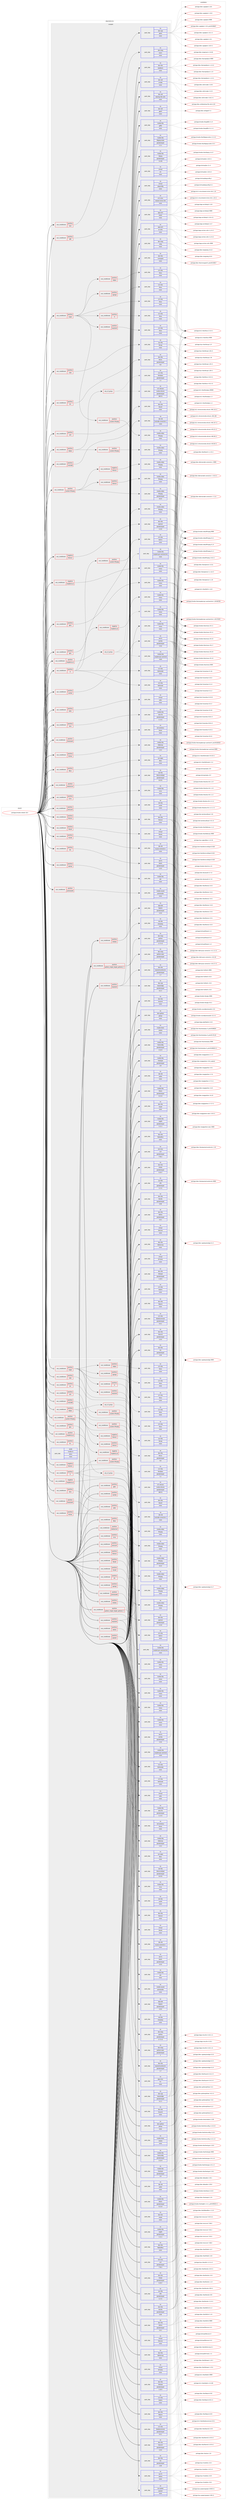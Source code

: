 digraph prolog {

# *************
# Graph options
# *************

newrank=true;
concentrate=true;
compound=true;
graph [rankdir=LR,fontname=Helvetica,fontsize=10,ranksep=1.5];#, ranksep=2.5, nodesep=0.2];
edge  [arrowhead=vee];
node  [fontname=Helvetica,fontsize=10];

# **********
# The ebuild
# **********

subgraph cluster_leftcol {
color=gray;
rank=same;
label=<<i>ebuild</i>>;
id [label="portage://media-tv/kodi-18.4", color=red, width=4, href="../media-tv/kodi-18.4.svg"];
}

# ****************
# The dependencies
# ****************

subgraph cluster_midcol {
color=gray;
label=<<i>dependencies</i>>;
subgraph cluster_compile {
fillcolor="#eeeeee";
style=filled;
label=<<i>compile</i>>;
subgraph cond41105 {
dependency182999 [label=<<TABLE BORDER="0" CELLBORDER="1" CELLSPACING="0" CELLPADDING="4"><TR><TD ROWSPAN="3" CELLPADDING="10">use_conditional</TD></TR><TR><TD>negative</TD></TR><TR><TD>libressl</TD></TR></TABLE>>, shape=none, color=red];
subgraph pack139039 {
dependency183000 [label=<<TABLE BORDER="0" CELLBORDER="1" CELLSPACING="0" CELLPADDING="4" WIDTH="220"><TR><TD ROWSPAN="6" CELLPADDING="30">pack_dep</TD></TR><TR><TD WIDTH="110">no</TD></TR><TR><TD>dev-libs</TD></TR><TR><TD>openssl</TD></TR><TR><TD>greaterequal</TD></TR><TR><TD>1.0.2l</TD></TR></TABLE>>, shape=none, color=blue];
}
dependency182999:e -> dependency183000:w [weight=20,style="dashed",arrowhead="vee"];
}
id:e -> dependency182999:w [weight=20,style="solid",arrowhead="vee"];
subgraph cond41106 {
dependency183001 [label=<<TABLE BORDER="0" CELLBORDER="1" CELLSPACING="0" CELLPADDING="4"><TR><TD ROWSPAN="3" CELLPADDING="10">use_conditional</TD></TR><TR><TD>negative</TD></TR><TR><TD>raspberry-pi</TD></TR></TABLE>>, shape=none, color=red];
subgraph pack139040 {
dependency183002 [label=<<TABLE BORDER="0" CELLBORDER="1" CELLSPACING="0" CELLPADDING="4" WIDTH="220"><TR><TD ROWSPAN="6" CELLPADDING="30">pack_dep</TD></TR><TR><TD WIDTH="110">no</TD></TR><TR><TD>media-libs</TD></TR><TR><TD>mesa</TD></TR><TR><TD>none</TD></TR><TR><TD></TD></TR></TABLE>>, shape=none, color=blue];
}
dependency183001:e -> dependency183002:w [weight=20,style="dashed",arrowhead="vee"];
}
id:e -> dependency183001:w [weight=20,style="solid",arrowhead="vee"];
subgraph cond41107 {
dependency183003 [label=<<TABLE BORDER="0" CELLBORDER="1" CELLSPACING="0" CELLPADDING="4"><TR><TD ROWSPAN="3" CELLPADDING="10">use_conditional</TD></TR><TR><TD>positive</TD></TR><TR><TD>X</TD></TR></TABLE>>, shape=none, color=red];
subgraph pack139041 {
dependency183004 [label=<<TABLE BORDER="0" CELLBORDER="1" CELLSPACING="0" CELLPADDING="4" WIDTH="220"><TR><TD ROWSPAN="6" CELLPADDING="30">pack_dep</TD></TR><TR><TD WIDTH="110">no</TD></TR><TR><TD>x11-libs</TD></TR><TR><TD>libX11</TD></TR><TR><TD>none</TD></TR><TR><TD></TD></TR></TABLE>>, shape=none, color=blue];
}
dependency183003:e -> dependency183004:w [weight=20,style="dashed",arrowhead="vee"];
subgraph pack139042 {
dependency183005 [label=<<TABLE BORDER="0" CELLBORDER="1" CELLSPACING="0" CELLPADDING="4" WIDTH="220"><TR><TD ROWSPAN="6" CELLPADDING="30">pack_dep</TD></TR><TR><TD WIDTH="110">no</TD></TR><TR><TD>x11-libs</TD></TR><TR><TD>libXrandr</TD></TR><TR><TD>none</TD></TR><TR><TD></TD></TR></TABLE>>, shape=none, color=blue];
}
dependency183003:e -> dependency183005:w [weight=20,style="dashed",arrowhead="vee"];
subgraph pack139043 {
dependency183006 [label=<<TABLE BORDER="0" CELLBORDER="1" CELLSPACING="0" CELLPADDING="4" WIDTH="220"><TR><TD ROWSPAN="6" CELLPADDING="30">pack_dep</TD></TR><TR><TD WIDTH="110">no</TD></TR><TR><TD>x11-libs</TD></TR><TR><TD>libXrender</TD></TR><TR><TD>none</TD></TR><TR><TD></TD></TR></TABLE>>, shape=none, color=blue];
}
dependency183003:e -> dependency183006:w [weight=20,style="dashed",arrowhead="vee"];
subgraph cond41108 {
dependency183007 [label=<<TABLE BORDER="0" CELLBORDER="1" CELLSPACING="0" CELLPADDING="4"><TR><TD ROWSPAN="3" CELLPADDING="10">use_conditional</TD></TR><TR><TD>positive</TD></TR><TR><TD>system-ffmpeg</TD></TR></TABLE>>, shape=none, color=red];
subgraph pack139044 {
dependency183008 [label=<<TABLE BORDER="0" CELLBORDER="1" CELLSPACING="0" CELLPADDING="4" WIDTH="220"><TR><TD ROWSPAN="6" CELLPADDING="30">pack_dep</TD></TR><TR><TD WIDTH="110">no</TD></TR><TR><TD>media-video</TD></TR><TR><TD>ffmpeg</TD></TR><TR><TD>none</TD></TR><TR><TD></TD></TR></TABLE>>, shape=none, color=blue];
}
dependency183007:e -> dependency183008:w [weight=20,style="dashed",arrowhead="vee"];
}
dependency183003:e -> dependency183007:w [weight=20,style="dashed",arrowhead="vee"];
}
id:e -> dependency183003:w [weight=20,style="solid",arrowhead="vee"];
subgraph cond41109 {
dependency183009 [label=<<TABLE BORDER="0" CELLBORDER="1" CELLSPACING="0" CELLPADDING="4"><TR><TD ROWSPAN="3" CELLPADDING="10">use_conditional</TD></TR><TR><TD>positive</TD></TR><TR><TD>airplay</TD></TR></TABLE>>, shape=none, color=red];
subgraph pack139045 {
dependency183010 [label=<<TABLE BORDER="0" CELLBORDER="1" CELLSPACING="0" CELLPADDING="4" WIDTH="220"><TR><TD ROWSPAN="6" CELLPADDING="30">pack_dep</TD></TR><TR><TD WIDTH="110">no</TD></TR><TR><TD>app-pda</TD></TR><TR><TD>libplist</TD></TR><TR><TD>greaterequal</TD></TR><TR><TD>2.0.0</TD></TR></TABLE>>, shape=none, color=blue];
}
dependency183009:e -> dependency183010:w [weight=20,style="dashed",arrowhead="vee"];
subgraph pack139046 {
dependency183011 [label=<<TABLE BORDER="0" CELLBORDER="1" CELLSPACING="0" CELLPADDING="4" WIDTH="220"><TR><TD ROWSPAN="6" CELLPADDING="30">pack_dep</TD></TR><TR><TD WIDTH="110">no</TD></TR><TR><TD>net-libs</TD></TR><TR><TD>shairplay</TD></TR><TR><TD>none</TD></TR><TR><TD></TD></TR></TABLE>>, shape=none, color=blue];
}
dependency183009:e -> dependency183011:w [weight=20,style="dashed",arrowhead="vee"];
}
id:e -> dependency183009:w [weight=20,style="solid",arrowhead="vee"];
subgraph cond41110 {
dependency183012 [label=<<TABLE BORDER="0" CELLBORDER="1" CELLSPACING="0" CELLPADDING="4"><TR><TD ROWSPAN="3" CELLPADDING="10">use_conditional</TD></TR><TR><TD>positive</TD></TR><TR><TD>alsa</TD></TR></TABLE>>, shape=none, color=red];
subgraph pack139047 {
dependency183013 [label=<<TABLE BORDER="0" CELLBORDER="1" CELLSPACING="0" CELLPADDING="4" WIDTH="220"><TR><TD ROWSPAN="6" CELLPADDING="30">pack_dep</TD></TR><TR><TD WIDTH="110">no</TD></TR><TR><TD>media-libs</TD></TR><TR><TD>alsa-lib</TD></TR><TR><TD>greaterequal</TD></TR><TR><TD>1.1.4.1</TD></TR></TABLE>>, shape=none, color=blue];
}
dependency183012:e -> dependency183013:w [weight=20,style="dashed",arrowhead="vee"];
}
id:e -> dependency183012:w [weight=20,style="solid",arrowhead="vee"];
subgraph cond41111 {
dependency183014 [label=<<TABLE BORDER="0" CELLBORDER="1" CELLSPACING="0" CELLPADDING="4"><TR><TD ROWSPAN="3" CELLPADDING="10">use_conditional</TD></TR><TR><TD>positive</TD></TR><TR><TD>bluetooth</TD></TR></TABLE>>, shape=none, color=red];
subgraph pack139048 {
dependency183015 [label=<<TABLE BORDER="0" CELLBORDER="1" CELLSPACING="0" CELLPADDING="4" WIDTH="220"><TR><TD ROWSPAN="6" CELLPADDING="30">pack_dep</TD></TR><TR><TD WIDTH="110">no</TD></TR><TR><TD>net-wireless</TD></TR><TR><TD>bluez</TD></TR><TR><TD>none</TD></TR><TR><TD></TD></TR></TABLE>>, shape=none, color=blue];
}
dependency183014:e -> dependency183015:w [weight=20,style="dashed",arrowhead="vee"];
}
id:e -> dependency183014:w [weight=20,style="solid",arrowhead="vee"];
subgraph cond41112 {
dependency183016 [label=<<TABLE BORDER="0" CELLBORDER="1" CELLSPACING="0" CELLPADDING="4"><TR><TD ROWSPAN="3" CELLPADDING="10">use_conditional</TD></TR><TR><TD>positive</TD></TR><TR><TD>bluray</TD></TR></TABLE>>, shape=none, color=red];
subgraph pack139049 {
dependency183017 [label=<<TABLE BORDER="0" CELLBORDER="1" CELLSPACING="0" CELLPADDING="4" WIDTH="220"><TR><TD ROWSPAN="6" CELLPADDING="30">pack_dep</TD></TR><TR><TD WIDTH="110">no</TD></TR><TR><TD>media-libs</TD></TR><TR><TD>libbluray</TD></TR><TR><TD>greaterequal</TD></TR><TR><TD>1.0.2</TD></TR></TABLE>>, shape=none, color=blue];
}
dependency183016:e -> dependency183017:w [weight=20,style="dashed",arrowhead="vee"];
}
id:e -> dependency183016:w [weight=20,style="solid",arrowhead="vee"];
subgraph cond41113 {
dependency183018 [label=<<TABLE BORDER="0" CELLBORDER="1" CELLSPACING="0" CELLPADDING="4"><TR><TD ROWSPAN="3" CELLPADDING="10">use_conditional</TD></TR><TR><TD>positive</TD></TR><TR><TD>caps</TD></TR></TABLE>>, shape=none, color=red];
subgraph pack139050 {
dependency183019 [label=<<TABLE BORDER="0" CELLBORDER="1" CELLSPACING="0" CELLPADDING="4" WIDTH="220"><TR><TD ROWSPAN="6" CELLPADDING="30">pack_dep</TD></TR><TR><TD WIDTH="110">no</TD></TR><TR><TD>sys-libs</TD></TR><TR><TD>libcap</TD></TR><TR><TD>none</TD></TR><TR><TD></TD></TR></TABLE>>, shape=none, color=blue];
}
dependency183018:e -> dependency183019:w [weight=20,style="dashed",arrowhead="vee"];
}
id:e -> dependency183018:w [weight=20,style="solid",arrowhead="vee"];
subgraph cond41114 {
dependency183020 [label=<<TABLE BORDER="0" CELLBORDER="1" CELLSPACING="0" CELLPADDING="4"><TR><TD ROWSPAN="3" CELLPADDING="10">use_conditional</TD></TR><TR><TD>positive</TD></TR><TR><TD>cec</TD></TR></TABLE>>, shape=none, color=red];
subgraph pack139051 {
dependency183021 [label=<<TABLE BORDER="0" CELLBORDER="1" CELLSPACING="0" CELLPADDING="4" WIDTH="220"><TR><TD ROWSPAN="6" CELLPADDING="30">pack_dep</TD></TR><TR><TD WIDTH="110">no</TD></TR><TR><TD>dev-libs</TD></TR><TR><TD>libcec</TD></TR><TR><TD>greaterequal</TD></TR><TR><TD>4.0</TD></TR></TABLE>>, shape=none, color=blue];
}
dependency183020:e -> dependency183021:w [weight=20,style="dashed",arrowhead="vee"];
}
id:e -> dependency183020:w [weight=20,style="solid",arrowhead="vee"];
subgraph cond41115 {
dependency183022 [label=<<TABLE BORDER="0" CELLBORDER="1" CELLSPACING="0" CELLPADDING="4"><TR><TD ROWSPAN="3" CELLPADDING="10">use_conditional</TD></TR><TR><TD>positive</TD></TR><TR><TD>dbus</TD></TR></TABLE>>, shape=none, color=red];
subgraph pack139052 {
dependency183023 [label=<<TABLE BORDER="0" CELLBORDER="1" CELLSPACING="0" CELLPADDING="4" WIDTH="220"><TR><TD ROWSPAN="6" CELLPADDING="30">pack_dep</TD></TR><TR><TD WIDTH="110">no</TD></TR><TR><TD>sys-apps</TD></TR><TR><TD>dbus</TD></TR><TR><TD>none</TD></TR><TR><TD></TD></TR></TABLE>>, shape=none, color=blue];
}
dependency183022:e -> dependency183023:w [weight=20,style="dashed",arrowhead="vee"];
}
id:e -> dependency183022:w [weight=20,style="solid",arrowhead="vee"];
subgraph cond41116 {
dependency183024 [label=<<TABLE BORDER="0" CELLBORDER="1" CELLSPACING="0" CELLPADDING="4"><TR><TD ROWSPAN="3" CELLPADDING="10">use_conditional</TD></TR><TR><TD>positive</TD></TR><TR><TD>gbm</TD></TR></TABLE>>, shape=none, color=red];
subgraph pack139053 {
dependency183025 [label=<<TABLE BORDER="0" CELLBORDER="1" CELLSPACING="0" CELLPADDING="4" WIDTH="220"><TR><TD ROWSPAN="6" CELLPADDING="30">pack_dep</TD></TR><TR><TD WIDTH="110">no</TD></TR><TR><TD>media-libs</TD></TR><TR><TD>mesa</TD></TR><TR><TD>none</TD></TR><TR><TD></TD></TR></TABLE>>, shape=none, color=blue];
}
dependency183024:e -> dependency183025:w [weight=20,style="dashed",arrowhead="vee"];
}
id:e -> dependency183024:w [weight=20,style="solid",arrowhead="vee"];
subgraph cond41117 {
dependency183026 [label=<<TABLE BORDER="0" CELLBORDER="1" CELLSPACING="0" CELLPADDING="4"><TR><TD ROWSPAN="3" CELLPADDING="10">use_conditional</TD></TR><TR><TD>positive</TD></TR><TR><TD>gles</TD></TR></TABLE>>, shape=none, color=red];
subgraph cond41118 {
dependency183027 [label=<<TABLE BORDER="0" CELLBORDER="1" CELLSPACING="0" CELLPADDING="4"><TR><TD ROWSPAN="3" CELLPADDING="10">use_conditional</TD></TR><TR><TD>negative</TD></TR><TR><TD>raspberry-pi</TD></TR></TABLE>>, shape=none, color=red];
subgraph pack139054 {
dependency183028 [label=<<TABLE BORDER="0" CELLBORDER="1" CELLSPACING="0" CELLPADDING="4" WIDTH="220"><TR><TD ROWSPAN="6" CELLPADDING="30">pack_dep</TD></TR><TR><TD WIDTH="110">no</TD></TR><TR><TD>media-libs</TD></TR><TR><TD>mesa</TD></TR><TR><TD>none</TD></TR><TR><TD></TD></TR></TABLE>>, shape=none, color=blue];
}
dependency183027:e -> dependency183028:w [weight=20,style="dashed",arrowhead="vee"];
}
dependency183026:e -> dependency183027:w [weight=20,style="dashed",arrowhead="vee"];
}
id:e -> dependency183026:w [weight=20,style="solid",arrowhead="vee"];
subgraph cond41119 {
dependency183029 [label=<<TABLE BORDER="0" CELLBORDER="1" CELLSPACING="0" CELLPADDING="4"><TR><TD ROWSPAN="3" CELLPADDING="10">use_conditional</TD></TR><TR><TD>positive</TD></TR><TR><TD>lcms</TD></TR></TABLE>>, shape=none, color=red];
subgraph pack139055 {
dependency183030 [label=<<TABLE BORDER="0" CELLBORDER="1" CELLSPACING="0" CELLPADDING="4" WIDTH="220"><TR><TD ROWSPAN="6" CELLPADDING="30">pack_dep</TD></TR><TR><TD WIDTH="110">no</TD></TR><TR><TD>media-libs</TD></TR><TR><TD>lcms</TD></TR><TR><TD>none</TD></TR><TR><TD></TD></TR></TABLE>>, shape=none, color=blue];
}
dependency183029:e -> dependency183030:w [weight=20,style="dashed",arrowhead="vee"];
}
id:e -> dependency183029:w [weight=20,style="solid",arrowhead="vee"];
subgraph cond41120 {
dependency183031 [label=<<TABLE BORDER="0" CELLBORDER="1" CELLSPACING="0" CELLPADDING="4"><TR><TD ROWSPAN="3" CELLPADDING="10">use_conditional</TD></TR><TR><TD>positive</TD></TR><TR><TD>libressl</TD></TR></TABLE>>, shape=none, color=red];
subgraph pack139056 {
dependency183032 [label=<<TABLE BORDER="0" CELLBORDER="1" CELLSPACING="0" CELLPADDING="4" WIDTH="220"><TR><TD ROWSPAN="6" CELLPADDING="30">pack_dep</TD></TR><TR><TD WIDTH="110">no</TD></TR><TR><TD>dev-libs</TD></TR><TR><TD>libressl</TD></TR><TR><TD>none</TD></TR><TR><TD></TD></TR></TABLE>>, shape=none, color=blue];
}
dependency183031:e -> dependency183032:w [weight=20,style="dashed",arrowhead="vee"];
}
id:e -> dependency183031:w [weight=20,style="solid",arrowhead="vee"];
subgraph cond41121 {
dependency183033 [label=<<TABLE BORDER="0" CELLBORDER="1" CELLSPACING="0" CELLPADDING="4"><TR><TD ROWSPAN="3" CELLPADDING="10">use_conditional</TD></TR><TR><TD>positive</TD></TR><TR><TD>libusb</TD></TR></TABLE>>, shape=none, color=red];
subgraph pack139057 {
dependency183034 [label=<<TABLE BORDER="0" CELLBORDER="1" CELLSPACING="0" CELLPADDING="4" WIDTH="220"><TR><TD ROWSPAN="6" CELLPADDING="30">pack_dep</TD></TR><TR><TD WIDTH="110">no</TD></TR><TR><TD>virtual</TD></TR><TR><TD>libusb</TD></TR><TR><TD>none</TD></TR><TR><TD></TD></TR></TABLE>>, shape=none, color=blue];
}
dependency183033:e -> dependency183034:w [weight=20,style="dashed",arrowhead="vee"];
}
id:e -> dependency183033:w [weight=20,style="solid",arrowhead="vee"];
subgraph cond41122 {
dependency183035 [label=<<TABLE BORDER="0" CELLBORDER="1" CELLSPACING="0" CELLPADDING="4"><TR><TD ROWSPAN="3" CELLPADDING="10">use_conditional</TD></TR><TR><TD>positive</TD></TR><TR><TD>mariadb</TD></TR></TABLE>>, shape=none, color=red];
subgraph pack139058 {
dependency183036 [label=<<TABLE BORDER="0" CELLBORDER="1" CELLSPACING="0" CELLPADDING="4" WIDTH="220"><TR><TD ROWSPAN="6" CELLPADDING="30">pack_dep</TD></TR><TR><TD WIDTH="110">no</TD></TR><TR><TD>dev-db</TD></TR><TR><TD>mariadb-connector-c</TD></TR><TR><TD>none</TD></TR><TR><TD></TD></TR></TABLE>>, shape=none, color=blue];
}
dependency183035:e -> dependency183036:w [weight=20,style="dashed",arrowhead="vee"];
}
id:e -> dependency183035:w [weight=20,style="solid",arrowhead="vee"];
subgraph cond41123 {
dependency183037 [label=<<TABLE BORDER="0" CELLBORDER="1" CELLSPACING="0" CELLPADDING="4"><TR><TD ROWSPAN="3" CELLPADDING="10">use_conditional</TD></TR><TR><TD>positive</TD></TR><TR><TD>mysql</TD></TR></TABLE>>, shape=none, color=red];
subgraph pack139059 {
dependency183038 [label=<<TABLE BORDER="0" CELLBORDER="1" CELLSPACING="0" CELLPADDING="4" WIDTH="220"><TR><TD ROWSPAN="6" CELLPADDING="30">pack_dep</TD></TR><TR><TD WIDTH="110">no</TD></TR><TR><TD>dev-db</TD></TR><TR><TD>mysql-connector-c</TD></TR><TR><TD>none</TD></TR><TR><TD></TD></TR></TABLE>>, shape=none, color=blue];
}
dependency183037:e -> dependency183038:w [weight=20,style="dashed",arrowhead="vee"];
}
id:e -> dependency183037:w [weight=20,style="solid",arrowhead="vee"];
subgraph cond41124 {
dependency183039 [label=<<TABLE BORDER="0" CELLBORDER="1" CELLSPACING="0" CELLPADDING="4"><TR><TD ROWSPAN="3" CELLPADDING="10">use_conditional</TD></TR><TR><TD>positive</TD></TR><TR><TD>nfs</TD></TR></TABLE>>, shape=none, color=red];
subgraph pack139060 {
dependency183040 [label=<<TABLE BORDER="0" CELLBORDER="1" CELLSPACING="0" CELLPADDING="4" WIDTH="220"><TR><TD ROWSPAN="6" CELLPADDING="30">pack_dep</TD></TR><TR><TD WIDTH="110">no</TD></TR><TR><TD>net-fs</TD></TR><TR><TD>libnfs</TD></TR><TR><TD>greaterequal</TD></TR><TR><TD>2.0.0</TD></TR></TABLE>>, shape=none, color=blue];
}
dependency183039:e -> dependency183040:w [weight=20,style="dashed",arrowhead="vee"];
}
id:e -> dependency183039:w [weight=20,style="solid",arrowhead="vee"];
subgraph cond41125 {
dependency183041 [label=<<TABLE BORDER="0" CELLBORDER="1" CELLSPACING="0" CELLPADDING="4"><TR><TD ROWSPAN="3" CELLPADDING="10">use_conditional</TD></TR><TR><TD>positive</TD></TR><TR><TD>opengl</TD></TR></TABLE>>, shape=none, color=red];
subgraph pack139061 {
dependency183042 [label=<<TABLE BORDER="0" CELLBORDER="1" CELLSPACING="0" CELLPADDING="4" WIDTH="220"><TR><TD ROWSPAN="6" CELLPADDING="30">pack_dep</TD></TR><TR><TD WIDTH="110">no</TD></TR><TR><TD>media-libs</TD></TR><TR><TD>glu</TD></TR><TR><TD>none</TD></TR><TR><TD></TD></TR></TABLE>>, shape=none, color=blue];
}
dependency183041:e -> dependency183042:w [weight=20,style="dashed",arrowhead="vee"];
}
id:e -> dependency183041:w [weight=20,style="solid",arrowhead="vee"];
subgraph cond41126 {
dependency183043 [label=<<TABLE BORDER="0" CELLBORDER="1" CELLSPACING="0" CELLPADDING="4"><TR><TD ROWSPAN="3" CELLPADDING="10">use_conditional</TD></TR><TR><TD>positive</TD></TR><TR><TD>pulseaudio</TD></TR></TABLE>>, shape=none, color=red];
subgraph pack139062 {
dependency183044 [label=<<TABLE BORDER="0" CELLBORDER="1" CELLSPACING="0" CELLPADDING="4" WIDTH="220"><TR><TD ROWSPAN="6" CELLPADDING="30">pack_dep</TD></TR><TR><TD WIDTH="110">no</TD></TR><TR><TD>media-sound</TD></TR><TR><TD>pulseaudio</TD></TR><TR><TD>none</TD></TR><TR><TD></TD></TR></TABLE>>, shape=none, color=blue];
}
dependency183043:e -> dependency183044:w [weight=20,style="dashed",arrowhead="vee"];
}
id:e -> dependency183043:w [weight=20,style="solid",arrowhead="vee"];
subgraph cond41127 {
dependency183045 [label=<<TABLE BORDER="0" CELLBORDER="1" CELLSPACING="0" CELLPADDING="4"><TR><TD ROWSPAN="3" CELLPADDING="10">use_conditional</TD></TR><TR><TD>positive</TD></TR><TR><TD>python_single_target_python2_7</TD></TR></TABLE>>, shape=none, color=red];
subgraph pack139063 {
dependency183046 [label=<<TABLE BORDER="0" CELLBORDER="1" CELLSPACING="0" CELLPADDING="4" WIDTH="220"><TR><TD ROWSPAN="6" CELLPADDING="30">pack_dep</TD></TR><TR><TD WIDTH="110">no</TD></TR><TR><TD>dev-lang</TD></TR><TR><TD>python</TD></TR><TR><TD>greaterequal</TD></TR><TR><TD>2.7.5-r2</TD></TR></TABLE>>, shape=none, color=blue];
}
dependency183045:e -> dependency183046:w [weight=20,style="dashed",arrowhead="vee"];
subgraph pack139064 {
dependency183047 [label=<<TABLE BORDER="0" CELLBORDER="1" CELLSPACING="0" CELLPADDING="4" WIDTH="220"><TR><TD ROWSPAN="6" CELLPADDING="30">pack_dep</TD></TR><TR><TD WIDTH="110">no</TD></TR><TR><TD>dev-lang</TD></TR><TR><TD>python-exec</TD></TR><TR><TD>greaterequal</TD></TR><TR><TD>2</TD></TR></TABLE>>, shape=none, color=blue];
}
dependency183045:e -> dependency183047:w [weight=20,style="dashed",arrowhead="vee"];
}
id:e -> dependency183045:w [weight=20,style="solid",arrowhead="vee"];
subgraph cond41128 {
dependency183048 [label=<<TABLE BORDER="0" CELLBORDER="1" CELLSPACING="0" CELLPADDING="4"><TR><TD ROWSPAN="3" CELLPADDING="10">use_conditional</TD></TR><TR><TD>positive</TD></TR><TR><TD>raspberry-pi</TD></TR></TABLE>>, shape=none, color=red];
subgraph any2705 {
dependency183049 [label=<<TABLE BORDER="0" CELLBORDER="1" CELLSPACING="0" CELLPADDING="4"><TR><TD CELLPADDING="10">any_of_group</TD></TR></TABLE>>, shape=none, color=red];subgraph pack139065 {
dependency183050 [label=<<TABLE BORDER="0" CELLBORDER="1" CELLSPACING="0" CELLPADDING="4" WIDTH="220"><TR><TD ROWSPAN="6" CELLPADDING="30">pack_dep</TD></TR><TR><TD WIDTH="110">no</TD></TR><TR><TD>media-libs</TD></TR><TR><TD>raspberrypi-userland</TD></TR><TR><TD>none</TD></TR><TR><TD></TD></TR></TABLE>>, shape=none, color=blue];
}
dependency183049:e -> dependency183050:w [weight=20,style="dotted",arrowhead="oinv"];
subgraph pack139066 {
dependency183051 [label=<<TABLE BORDER="0" CELLBORDER="1" CELLSPACING="0" CELLPADDING="4" WIDTH="220"><TR><TD ROWSPAN="6" CELLPADDING="30">pack_dep</TD></TR><TR><TD WIDTH="110">no</TD></TR><TR><TD>media-libs</TD></TR><TR><TD>raspberrypi-userland-bin</TD></TR><TR><TD>none</TD></TR><TR><TD></TD></TR></TABLE>>, shape=none, color=blue];
}
dependency183049:e -> dependency183051:w [weight=20,style="dotted",arrowhead="oinv"];
subgraph pack139067 {
dependency183052 [label=<<TABLE BORDER="0" CELLBORDER="1" CELLSPACING="0" CELLPADDING="4" WIDTH="220"><TR><TD ROWSPAN="6" CELLPADDING="30">pack_dep</TD></TR><TR><TD WIDTH="110">no</TD></TR><TR><TD>media-libs</TD></TR><TR><TD>mesa</TD></TR><TR><TD>none</TD></TR><TR><TD></TD></TR></TABLE>>, shape=none, color=blue];
}
dependency183049:e -> dependency183052:w [weight=20,style="dotted",arrowhead="oinv"];
}
dependency183048:e -> dependency183049:w [weight=20,style="dashed",arrowhead="vee"];
}
id:e -> dependency183048:w [weight=20,style="solid",arrowhead="vee"];
subgraph cond41129 {
dependency183053 [label=<<TABLE BORDER="0" CELLBORDER="1" CELLSPACING="0" CELLPADDING="4"><TR><TD ROWSPAN="3" CELLPADDING="10">use_conditional</TD></TR><TR><TD>positive</TD></TR><TR><TD>samba</TD></TR></TABLE>>, shape=none, color=red];
subgraph pack139068 {
dependency183054 [label=<<TABLE BORDER="0" CELLBORDER="1" CELLSPACING="0" CELLPADDING="4" WIDTH="220"><TR><TD ROWSPAN="6" CELLPADDING="30">pack_dep</TD></TR><TR><TD WIDTH="110">no</TD></TR><TR><TD>net-fs</TD></TR><TR><TD>samba</TD></TR><TR><TD>greaterequal</TD></TR><TR><TD>3.4.6</TD></TR></TABLE>>, shape=none, color=blue];
}
dependency183053:e -> dependency183054:w [weight=20,style="dashed",arrowhead="vee"];
}
id:e -> dependency183053:w [weight=20,style="solid",arrowhead="vee"];
subgraph cond41130 {
dependency183055 [label=<<TABLE BORDER="0" CELLBORDER="1" CELLSPACING="0" CELLPADDING="4"><TR><TD ROWSPAN="3" CELLPADDING="10">use_conditional</TD></TR><TR><TD>positive</TD></TR><TR><TD>system-ffmpeg</TD></TR></TABLE>>, shape=none, color=red];
subgraph pack139069 {
dependency183056 [label=<<TABLE BORDER="0" CELLBORDER="1" CELLSPACING="0" CELLPADDING="4" WIDTH="220"><TR><TD ROWSPAN="6" CELLPADDING="30">pack_dep</TD></TR><TR><TD WIDTH="110">no</TD></TR><TR><TD>media-video</TD></TR><TR><TD>ffmpeg</TD></TR><TR><TD>greaterequal</TD></TR><TR><TD>4.0.4</TD></TR></TABLE>>, shape=none, color=blue];
}
dependency183055:e -> dependency183056:w [weight=20,style="dashed",arrowhead="vee"];
subgraph cond41131 {
dependency183057 [label=<<TABLE BORDER="0" CELLBORDER="1" CELLSPACING="0" CELLPADDING="4"><TR><TD ROWSPAN="3" CELLPADDING="10">use_conditional</TD></TR><TR><TD>positive</TD></TR><TR><TD>libressl</TD></TR></TABLE>>, shape=none, color=red];
subgraph pack139070 {
dependency183058 [label=<<TABLE BORDER="0" CELLBORDER="1" CELLSPACING="0" CELLPADDING="4" WIDTH="220"><TR><TD ROWSPAN="6" CELLPADDING="30">pack_dep</TD></TR><TR><TD WIDTH="110">no</TD></TR><TR><TD>media-video</TD></TR><TR><TD>ffmpeg</TD></TR><TR><TD>none</TD></TR><TR><TD></TD></TR></TABLE>>, shape=none, color=blue];
}
dependency183057:e -> dependency183058:w [weight=20,style="dashed",arrowhead="vee"];
}
dependency183055:e -> dependency183057:w [weight=20,style="dashed",arrowhead="vee"];
subgraph cond41132 {
dependency183059 [label=<<TABLE BORDER="0" CELLBORDER="1" CELLSPACING="0" CELLPADDING="4"><TR><TD ROWSPAN="3" CELLPADDING="10">use_conditional</TD></TR><TR><TD>negative</TD></TR><TR><TD>libressl</TD></TR></TABLE>>, shape=none, color=red];
subgraph pack139071 {
dependency183060 [label=<<TABLE BORDER="0" CELLBORDER="1" CELLSPACING="0" CELLPADDING="4" WIDTH="220"><TR><TD ROWSPAN="6" CELLPADDING="30">pack_dep</TD></TR><TR><TD WIDTH="110">no</TD></TR><TR><TD>media-video</TD></TR><TR><TD>ffmpeg</TD></TR><TR><TD>none</TD></TR><TR><TD></TD></TR></TABLE>>, shape=none, color=blue];
}
dependency183059:e -> dependency183060:w [weight=20,style="dashed",arrowhead="vee"];
}
dependency183055:e -> dependency183059:w [weight=20,style="dashed",arrowhead="vee"];
}
id:e -> dependency183055:w [weight=20,style="solid",arrowhead="vee"];
subgraph cond41133 {
dependency183061 [label=<<TABLE BORDER="0" CELLBORDER="1" CELLSPACING="0" CELLPADDING="4"><TR><TD ROWSPAN="3" CELLPADDING="10">use_conditional</TD></TR><TR><TD>positive</TD></TR><TR><TD>test</TD></TR></TABLE>>, shape=none, color=red];
subgraph pack139072 {
dependency183062 [label=<<TABLE BORDER="0" CELLBORDER="1" CELLSPACING="0" CELLPADDING="4" WIDTH="220"><TR><TD ROWSPAN="6" CELLPADDING="30">pack_dep</TD></TR><TR><TD WIDTH="110">no</TD></TR><TR><TD>dev-cpp</TD></TR><TR><TD>gtest</TD></TR><TR><TD>none</TD></TR><TR><TD></TD></TR></TABLE>>, shape=none, color=blue];
}
dependency183061:e -> dependency183062:w [weight=20,style="dashed",arrowhead="vee"];
}
id:e -> dependency183061:w [weight=20,style="solid",arrowhead="vee"];
subgraph cond41134 {
dependency183063 [label=<<TABLE BORDER="0" CELLBORDER="1" CELLSPACING="0" CELLPADDING="4"><TR><TD ROWSPAN="3" CELLPADDING="10">use_conditional</TD></TR><TR><TD>positive</TD></TR><TR><TD>udev</TD></TR></TABLE>>, shape=none, color=red];
subgraph pack139073 {
dependency183064 [label=<<TABLE BORDER="0" CELLBORDER="1" CELLSPACING="0" CELLPADDING="4" WIDTH="220"><TR><TD ROWSPAN="6" CELLPADDING="30">pack_dep</TD></TR><TR><TD WIDTH="110">no</TD></TR><TR><TD>virtual</TD></TR><TR><TD>udev</TD></TR><TR><TD>none</TD></TR><TR><TD></TD></TR></TABLE>>, shape=none, color=blue];
}
dependency183063:e -> dependency183064:w [weight=20,style="dashed",arrowhead="vee"];
}
id:e -> dependency183063:w [weight=20,style="solid",arrowhead="vee"];
subgraph cond41135 {
dependency183065 [label=<<TABLE BORDER="0" CELLBORDER="1" CELLSPACING="0" CELLPADDING="4"><TR><TD ROWSPAN="3" CELLPADDING="10">use_conditional</TD></TR><TR><TD>positive</TD></TR><TR><TD>vaapi</TD></TR></TABLE>>, shape=none, color=red];
subgraph pack139074 {
dependency183066 [label=<<TABLE BORDER="0" CELLBORDER="1" CELLSPACING="0" CELLPADDING="4" WIDTH="220"><TR><TD ROWSPAN="6" CELLPADDING="30">pack_dep</TD></TR><TR><TD WIDTH="110">no</TD></TR><TR><TD>x11-libs</TD></TR><TR><TD>libva</TD></TR><TR><TD>none</TD></TR><TR><TD></TD></TR></TABLE>>, shape=none, color=blue];
}
dependency183065:e -> dependency183066:w [weight=20,style="dashed",arrowhead="vee"];
subgraph cond41136 {
dependency183067 [label=<<TABLE BORDER="0" CELLBORDER="1" CELLSPACING="0" CELLPADDING="4"><TR><TD ROWSPAN="3" CELLPADDING="10">use_conditional</TD></TR><TR><TD>positive</TD></TR><TR><TD>opengl</TD></TR></TABLE>>, shape=none, color=red];
subgraph pack139075 {
dependency183068 [label=<<TABLE BORDER="0" CELLBORDER="1" CELLSPACING="0" CELLPADDING="4" WIDTH="220"><TR><TD ROWSPAN="6" CELLPADDING="30">pack_dep</TD></TR><TR><TD WIDTH="110">no</TD></TR><TR><TD>x11-libs</TD></TR><TR><TD>libva</TD></TR><TR><TD>none</TD></TR><TR><TD></TD></TR></TABLE>>, shape=none, color=blue];
}
dependency183067:e -> dependency183068:w [weight=20,style="dashed",arrowhead="vee"];
}
dependency183065:e -> dependency183067:w [weight=20,style="dashed",arrowhead="vee"];
subgraph cond41137 {
dependency183069 [label=<<TABLE BORDER="0" CELLBORDER="1" CELLSPACING="0" CELLPADDING="4"><TR><TD ROWSPAN="3" CELLPADDING="10">use_conditional</TD></TR><TR><TD>positive</TD></TR><TR><TD>system-ffmpeg</TD></TR></TABLE>>, shape=none, color=red];
subgraph pack139076 {
dependency183070 [label=<<TABLE BORDER="0" CELLBORDER="1" CELLSPACING="0" CELLPADDING="4" WIDTH="220"><TR><TD ROWSPAN="6" CELLPADDING="30">pack_dep</TD></TR><TR><TD WIDTH="110">no</TD></TR><TR><TD>media-video</TD></TR><TR><TD>ffmpeg</TD></TR><TR><TD>none</TD></TR><TR><TD></TD></TR></TABLE>>, shape=none, color=blue];
}
dependency183069:e -> dependency183070:w [weight=20,style="dashed",arrowhead="vee"];
}
dependency183065:e -> dependency183069:w [weight=20,style="dashed",arrowhead="vee"];
subgraph cond41138 {
dependency183071 [label=<<TABLE BORDER="0" CELLBORDER="1" CELLSPACING="0" CELLPADDING="4"><TR><TD ROWSPAN="3" CELLPADDING="10">use_conditional</TD></TR><TR><TD>positive</TD></TR><TR><TD>vdpau</TD></TR></TABLE>>, shape=none, color=red];
subgraph pack139077 {
dependency183072 [label=<<TABLE BORDER="0" CELLBORDER="1" CELLSPACING="0" CELLPADDING="4" WIDTH="220"><TR><TD ROWSPAN="6" CELLPADDING="30">pack_dep</TD></TR><TR><TD WIDTH="110">no</TD></TR><TR><TD>x11-libs</TD></TR><TR><TD>libva</TD></TR><TR><TD>none</TD></TR><TR><TD></TD></TR></TABLE>>, shape=none, color=blue];
}
dependency183071:e -> dependency183072:w [weight=20,style="dashed",arrowhead="vee"];
}
dependency183065:e -> dependency183071:w [weight=20,style="dashed",arrowhead="vee"];
subgraph cond41139 {
dependency183073 [label=<<TABLE BORDER="0" CELLBORDER="1" CELLSPACING="0" CELLPADDING="4"><TR><TD ROWSPAN="3" CELLPADDING="10">use_conditional</TD></TR><TR><TD>positive</TD></TR><TR><TD>wayland</TD></TR></TABLE>>, shape=none, color=red];
subgraph pack139078 {
dependency183074 [label=<<TABLE BORDER="0" CELLBORDER="1" CELLSPACING="0" CELLPADDING="4" WIDTH="220"><TR><TD ROWSPAN="6" CELLPADDING="30">pack_dep</TD></TR><TR><TD WIDTH="110">no</TD></TR><TR><TD>x11-libs</TD></TR><TR><TD>libva</TD></TR><TR><TD>none</TD></TR><TR><TD></TD></TR></TABLE>>, shape=none, color=blue];
}
dependency183073:e -> dependency183074:w [weight=20,style="dashed",arrowhead="vee"];
}
dependency183065:e -> dependency183073:w [weight=20,style="dashed",arrowhead="vee"];
subgraph cond41140 {
dependency183075 [label=<<TABLE BORDER="0" CELLBORDER="1" CELLSPACING="0" CELLPADDING="4"><TR><TD ROWSPAN="3" CELLPADDING="10">use_conditional</TD></TR><TR><TD>positive</TD></TR><TR><TD>X</TD></TR></TABLE>>, shape=none, color=red];
subgraph pack139079 {
dependency183076 [label=<<TABLE BORDER="0" CELLBORDER="1" CELLSPACING="0" CELLPADDING="4" WIDTH="220"><TR><TD ROWSPAN="6" CELLPADDING="30">pack_dep</TD></TR><TR><TD WIDTH="110">no</TD></TR><TR><TD>x11-libs</TD></TR><TR><TD>libva</TD></TR><TR><TD>none</TD></TR><TR><TD></TD></TR></TABLE>>, shape=none, color=blue];
}
dependency183075:e -> dependency183076:w [weight=20,style="dashed",arrowhead="vee"];
}
dependency183065:e -> dependency183075:w [weight=20,style="dashed",arrowhead="vee"];
}
id:e -> dependency183065:w [weight=20,style="solid",arrowhead="vee"];
subgraph cond41141 {
dependency183077 [label=<<TABLE BORDER="0" CELLBORDER="1" CELLSPACING="0" CELLPADDING="4"><TR><TD ROWSPAN="3" CELLPADDING="10">use_conditional</TD></TR><TR><TD>positive</TD></TR><TR><TD>vdpau</TD></TR></TABLE>>, shape=none, color=red];
subgraph any2706 {
dependency183078 [label=<<TABLE BORDER="0" CELLBORDER="1" CELLSPACING="0" CELLPADDING="4"><TR><TD CELLPADDING="10">any_of_group</TD></TR></TABLE>>, shape=none, color=red];subgraph pack139080 {
dependency183079 [label=<<TABLE BORDER="0" CELLBORDER="1" CELLSPACING="0" CELLPADDING="4" WIDTH="220"><TR><TD ROWSPAN="6" CELLPADDING="30">pack_dep</TD></TR><TR><TD WIDTH="110">no</TD></TR><TR><TD>x11-libs</TD></TR><TR><TD>libvdpau</TD></TR><TR><TD>greaterequal</TD></TR><TR><TD>1.1</TD></TR></TABLE>>, shape=none, color=blue];
}
dependency183078:e -> dependency183079:w [weight=20,style="dotted",arrowhead="oinv"];
subgraph pack139081 {
dependency183080 [label=<<TABLE BORDER="0" CELLBORDER="1" CELLSPACING="0" CELLPADDING="4" WIDTH="220"><TR><TD ROWSPAN="6" CELLPADDING="30">pack_dep</TD></TR><TR><TD WIDTH="110">no</TD></TR><TR><TD>x11-drivers</TD></TR><TR><TD>nvidia-drivers</TD></TR><TR><TD>greaterequal</TD></TR><TR><TD>180.51</TD></TR></TABLE>>, shape=none, color=blue];
}
dependency183078:e -> dependency183080:w [weight=20,style="dotted",arrowhead="oinv"];
}
dependency183077:e -> dependency183078:w [weight=20,style="dashed",arrowhead="vee"];
subgraph cond41142 {
dependency183081 [label=<<TABLE BORDER="0" CELLBORDER="1" CELLSPACING="0" CELLPADDING="4"><TR><TD ROWSPAN="3" CELLPADDING="10">use_conditional</TD></TR><TR><TD>positive</TD></TR><TR><TD>system-ffmpeg</TD></TR></TABLE>>, shape=none, color=red];
subgraph pack139082 {
dependency183082 [label=<<TABLE BORDER="0" CELLBORDER="1" CELLSPACING="0" CELLPADDING="4" WIDTH="220"><TR><TD ROWSPAN="6" CELLPADDING="30">pack_dep</TD></TR><TR><TD WIDTH="110">no</TD></TR><TR><TD>media-video</TD></TR><TR><TD>ffmpeg</TD></TR><TR><TD>none</TD></TR><TR><TD></TD></TR></TABLE>>, shape=none, color=blue];
}
dependency183081:e -> dependency183082:w [weight=20,style="dashed",arrowhead="vee"];
}
dependency183077:e -> dependency183081:w [weight=20,style="dashed",arrowhead="vee"];
}
id:e -> dependency183077:w [weight=20,style="solid",arrowhead="vee"];
subgraph cond41143 {
dependency183083 [label=<<TABLE BORDER="0" CELLBORDER="1" CELLSPACING="0" CELLPADDING="4"><TR><TD ROWSPAN="3" CELLPADDING="10">use_conditional</TD></TR><TR><TD>positive</TD></TR><TR><TD>wayland</TD></TR></TABLE>>, shape=none, color=red];
subgraph pack139083 {
dependency183084 [label=<<TABLE BORDER="0" CELLBORDER="1" CELLSPACING="0" CELLPADDING="4" WIDTH="220"><TR><TD ROWSPAN="6" CELLPADDING="30">pack_dep</TD></TR><TR><TD WIDTH="110">no</TD></TR><TR><TD>dev-cpp</TD></TR><TR><TD>waylandpp</TD></TR><TR><TD>greaterequal</TD></TR><TR><TD>0.2.3</TD></TR></TABLE>>, shape=none, color=blue];
}
dependency183083:e -> dependency183084:w [weight=20,style="dashed",arrowhead="vee"];
subgraph pack139084 {
dependency183085 [label=<<TABLE BORDER="0" CELLBORDER="1" CELLSPACING="0" CELLPADDING="4" WIDTH="220"><TR><TD ROWSPAN="6" CELLPADDING="30">pack_dep</TD></TR><TR><TD WIDTH="110">no</TD></TR><TR><TD>media-libs</TD></TR><TR><TD>mesa</TD></TR><TR><TD>none</TD></TR><TR><TD></TD></TR></TABLE>>, shape=none, color=blue];
}
dependency183083:e -> dependency183085:w [weight=20,style="dashed",arrowhead="vee"];
subgraph pack139085 {
dependency183086 [label=<<TABLE BORDER="0" CELLBORDER="1" CELLSPACING="0" CELLPADDING="4" WIDTH="220"><TR><TD ROWSPAN="6" CELLPADDING="30">pack_dep</TD></TR><TR><TD WIDTH="110">no</TD></TR><TR><TD>dev-libs</TD></TR><TR><TD>wayland-protocols</TD></TR><TR><TD>greaterequal</TD></TR><TR><TD>1.7</TD></TR></TABLE>>, shape=none, color=blue];
}
dependency183083:e -> dependency183086:w [weight=20,style="dashed",arrowhead="vee"];
}
id:e -> dependency183083:w [weight=20,style="solid",arrowhead="vee"];
subgraph cond41144 {
dependency183087 [label=<<TABLE BORDER="0" CELLBORDER="1" CELLSPACING="0" CELLPADDING="4"><TR><TD ROWSPAN="3" CELLPADDING="10">use_conditional</TD></TR><TR><TD>positive</TD></TR><TR><TD>webserver</TD></TR></TABLE>>, shape=none, color=red];
subgraph pack139086 {
dependency183088 [label=<<TABLE BORDER="0" CELLBORDER="1" CELLSPACING="0" CELLPADDING="4" WIDTH="220"><TR><TD ROWSPAN="6" CELLPADDING="30">pack_dep</TD></TR><TR><TD WIDTH="110">no</TD></TR><TR><TD>net-libs</TD></TR><TR><TD>libmicrohttpd</TD></TR><TR><TD>greaterequal</TD></TR><TR><TD>0.9.55</TD></TR></TABLE>>, shape=none, color=blue];
}
dependency183087:e -> dependency183088:w [weight=20,style="dashed",arrowhead="vee"];
}
id:e -> dependency183087:w [weight=20,style="solid",arrowhead="vee"];
subgraph cond41145 {
dependency183089 [label=<<TABLE BORDER="0" CELLBORDER="1" CELLSPACING="0" CELLPADDING="4"><TR><TD ROWSPAN="3" CELLPADDING="10">use_conditional</TD></TR><TR><TD>positive</TD></TR><TR><TD>x86</TD></TR></TABLE>>, shape=none, color=red];
subgraph pack139087 {
dependency183090 [label=<<TABLE BORDER="0" CELLBORDER="1" CELLSPACING="0" CELLPADDING="4" WIDTH="220"><TR><TD ROWSPAN="6" CELLPADDING="30">pack_dep</TD></TR><TR><TD WIDTH="110">no</TD></TR><TR><TD>dev-lang</TD></TR><TR><TD>nasm</TD></TR><TR><TD>none</TD></TR><TR><TD></TD></TR></TABLE>>, shape=none, color=blue];
}
dependency183089:e -> dependency183090:w [weight=20,style="dashed",arrowhead="vee"];
}
id:e -> dependency183089:w [weight=20,style="solid",arrowhead="vee"];
subgraph cond41146 {
dependency183091 [label=<<TABLE BORDER="0" CELLBORDER="1" CELLSPACING="0" CELLPADDING="4"><TR><TD ROWSPAN="3" CELLPADDING="10">use_conditional</TD></TR><TR><TD>positive</TD></TR><TR><TD>xslt</TD></TR></TABLE>>, shape=none, color=red];
subgraph pack139088 {
dependency183092 [label=<<TABLE BORDER="0" CELLBORDER="1" CELLSPACING="0" CELLPADDING="4" WIDTH="220"><TR><TD ROWSPAN="6" CELLPADDING="30">pack_dep</TD></TR><TR><TD WIDTH="110">no</TD></TR><TR><TD>dev-libs</TD></TR><TR><TD>libxslt</TD></TR><TR><TD>none</TD></TR><TR><TD></TD></TR></TABLE>>, shape=none, color=blue];
}
dependency183091:e -> dependency183092:w [weight=20,style="dashed",arrowhead="vee"];
}
id:e -> dependency183091:w [weight=20,style="solid",arrowhead="vee"];
subgraph cond41147 {
dependency183093 [label=<<TABLE BORDER="0" CELLBORDER="1" CELLSPACING="0" CELLPADDING="4"><TR><TD ROWSPAN="3" CELLPADDING="10">use_conditional</TD></TR><TR><TD>positive</TD></TR><TR><TD>zeroconf</TD></TR></TABLE>>, shape=none, color=red];
subgraph pack139089 {
dependency183094 [label=<<TABLE BORDER="0" CELLBORDER="1" CELLSPACING="0" CELLPADDING="4" WIDTH="220"><TR><TD ROWSPAN="6" CELLPADDING="30">pack_dep</TD></TR><TR><TD WIDTH="110">no</TD></TR><TR><TD>net-dns</TD></TR><TR><TD>avahi</TD></TR><TR><TD>none</TD></TR><TR><TD></TD></TR></TABLE>>, shape=none, color=blue];
}
dependency183093:e -> dependency183094:w [weight=20,style="dashed",arrowhead="vee"];
}
id:e -> dependency183093:w [weight=20,style="solid",arrowhead="vee"];
subgraph pack139090 {
dependency183095 [label=<<TABLE BORDER="0" CELLBORDER="1" CELLSPACING="0" CELLPADDING="4" WIDTH="220"><TR><TD ROWSPAN="6" CELLPADDING="30">pack_dep</TD></TR><TR><TD WIDTH="110">no</TD></TR><TR><TD>app-arch</TD></TR><TR><TD>bzip2</TD></TR><TR><TD>none</TD></TR><TR><TD></TD></TR></TABLE>>, shape=none, color=blue];
}
id:e -> dependency183095:w [weight=20,style="solid",arrowhead="vee"];
subgraph pack139091 {
dependency183096 [label=<<TABLE BORDER="0" CELLBORDER="1" CELLSPACING="0" CELLPADDING="4" WIDTH="220"><TR><TD ROWSPAN="6" CELLPADDING="30">pack_dep</TD></TR><TR><TD WIDTH="110">no</TD></TR><TR><TD>app-arch</TD></TR><TR><TD>xz-utils</TD></TR><TR><TD>none</TD></TR><TR><TD></TD></TR></TABLE>>, shape=none, color=blue];
}
id:e -> dependency183096:w [weight=20,style="solid",arrowhead="vee"];
subgraph pack139092 {
dependency183097 [label=<<TABLE BORDER="0" CELLBORDER="1" CELLSPACING="0" CELLPADDING="4" WIDTH="220"><TR><TD ROWSPAN="6" CELLPADDING="30">pack_dep</TD></TR><TR><TD WIDTH="110">no</TD></TR><TR><TD>dev-db</TD></TR><TR><TD>sqlite</TD></TR><TR><TD>none</TD></TR><TR><TD></TD></TR></TABLE>>, shape=none, color=blue];
}
id:e -> dependency183097:w [weight=20,style="solid",arrowhead="vee"];
subgraph pack139093 {
dependency183098 [label=<<TABLE BORDER="0" CELLBORDER="1" CELLSPACING="0" CELLPADDING="4" WIDTH="220"><TR><TD ROWSPAN="6" CELLPADDING="30">pack_dep</TD></TR><TR><TD WIDTH="110">no</TD></TR><TR><TD>dev-lang</TD></TR><TR><TD>swig</TD></TR><TR><TD>none</TD></TR><TR><TD></TD></TR></TABLE>>, shape=none, color=blue];
}
id:e -> dependency183098:w [weight=20,style="solid",arrowhead="vee"];
subgraph pack139094 {
dependency183099 [label=<<TABLE BORDER="0" CELLBORDER="1" CELLSPACING="0" CELLPADDING="4" WIDTH="220"><TR><TD ROWSPAN="6" CELLPADDING="30">pack_dep</TD></TR><TR><TD WIDTH="110">no</TD></TR><TR><TD>dev-libs</TD></TR><TR><TD>crossguid</TD></TR><TR><TD>none</TD></TR><TR><TD></TD></TR></TABLE>>, shape=none, color=blue];
}
id:e -> dependency183099:w [weight=20,style="solid",arrowhead="vee"];
subgraph pack139095 {
dependency183100 [label=<<TABLE BORDER="0" CELLBORDER="1" CELLSPACING="0" CELLPADDING="4" WIDTH="220"><TR><TD ROWSPAN="6" CELLPADDING="30">pack_dep</TD></TR><TR><TD WIDTH="110">no</TD></TR><TR><TD>dev-libs</TD></TR><TR><TD>expat</TD></TR><TR><TD>none</TD></TR><TR><TD></TD></TR></TABLE>>, shape=none, color=blue];
}
id:e -> dependency183100:w [weight=20,style="solid",arrowhead="vee"];
subgraph pack139096 {
dependency183101 [label=<<TABLE BORDER="0" CELLBORDER="1" CELLSPACING="0" CELLPADDING="4" WIDTH="220"><TR><TD ROWSPAN="6" CELLPADDING="30">pack_dep</TD></TR><TR><TD WIDTH="110">no</TD></TR><TR><TD>dev-libs</TD></TR><TR><TD>flatbuffers</TD></TR><TR><TD>none</TD></TR><TR><TD></TD></TR></TABLE>>, shape=none, color=blue];
}
id:e -> dependency183101:w [weight=20,style="solid",arrowhead="vee"];
subgraph pack139097 {
dependency183102 [label=<<TABLE BORDER="0" CELLBORDER="1" CELLSPACING="0" CELLPADDING="4" WIDTH="220"><TR><TD ROWSPAN="6" CELLPADDING="30">pack_dep</TD></TR><TR><TD WIDTH="110">no</TD></TR><TR><TD>dev-libs</TD></TR><TR><TD>fribidi</TD></TR><TR><TD>greaterequal</TD></TR><TR><TD>0.19.7</TD></TR></TABLE>>, shape=none, color=blue];
}
id:e -> dependency183102:w [weight=20,style="solid",arrowhead="vee"];
subgraph pack139098 {
dependency183103 [label=<<TABLE BORDER="0" CELLBORDER="1" CELLSPACING="0" CELLPADDING="4" WIDTH="220"><TR><TD ROWSPAN="6" CELLPADDING="30">pack_dep</TD></TR><TR><TD WIDTH="110">no</TD></TR><TR><TD>dev-libs</TD></TR><TR><TD>libcdio</TD></TR><TR><TD>greaterequal</TD></TR><TR><TD>0.94</TD></TR></TABLE>>, shape=none, color=blue];
}
id:e -> dependency183103:w [weight=20,style="solid",arrowhead="vee"];
subgraph pack139099 {
dependency183104 [label=<<TABLE BORDER="0" CELLBORDER="1" CELLSPACING="0" CELLPADDING="4" WIDTH="220"><TR><TD ROWSPAN="6" CELLPADDING="30">pack_dep</TD></TR><TR><TD WIDTH="110">no</TD></TR><TR><TD>dev-libs</TD></TR><TR><TD>libfmt</TD></TR><TR><TD>greaterequal</TD></TR><TR><TD>3.0.1</TD></TR></TABLE>>, shape=none, color=blue];
}
id:e -> dependency183104:w [weight=20,style="solid",arrowhead="vee"];
subgraph pack139100 {
dependency183105 [label=<<TABLE BORDER="0" CELLBORDER="1" CELLSPACING="0" CELLPADDING="4" WIDTH="220"><TR><TD ROWSPAN="6" CELLPADDING="30">pack_dep</TD></TR><TR><TD WIDTH="110">no</TD></TR><TR><TD>dev-libs</TD></TR><TR><TD>libfstrcmp</TD></TR><TR><TD>none</TD></TR><TR><TD></TD></TR></TABLE>>, shape=none, color=blue];
}
id:e -> dependency183105:w [weight=20,style="solid",arrowhead="vee"];
subgraph pack139101 {
dependency183106 [label=<<TABLE BORDER="0" CELLBORDER="1" CELLSPACING="0" CELLPADDING="4" WIDTH="220"><TR><TD ROWSPAN="6" CELLPADDING="30">pack_dep</TD></TR><TR><TD WIDTH="110">no</TD></TR><TR><TD>dev-libs</TD></TR><TR><TD>libinput</TD></TR><TR><TD>greaterequal</TD></TR><TR><TD>1.10.5</TD></TR></TABLE>>, shape=none, color=blue];
}
id:e -> dependency183106:w [weight=20,style="solid",arrowhead="vee"];
subgraph pack139102 {
dependency183107 [label=<<TABLE BORDER="0" CELLBORDER="1" CELLSPACING="0" CELLPADDING="4" WIDTH="220"><TR><TD ROWSPAN="6" CELLPADDING="30">pack_dep</TD></TR><TR><TD WIDTH="110">no</TD></TR><TR><TD>dev-libs</TD></TR><TR><TD>libpcre</TD></TR><TR><TD>none</TD></TR><TR><TD></TD></TR></TABLE>>, shape=none, color=blue];
}
id:e -> dependency183107:w [weight=20,style="solid",arrowhead="vee"];
subgraph pack139103 {
dependency183108 [label=<<TABLE BORDER="0" CELLBORDER="1" CELLSPACING="0" CELLPADDING="4" WIDTH="220"><TR><TD ROWSPAN="6" CELLPADDING="30">pack_dep</TD></TR><TR><TD WIDTH="110">no</TD></TR><TR><TD>dev-libs</TD></TR><TR><TD>libxml2</TD></TR><TR><TD>greaterequal</TD></TR><TR><TD>2.9.4</TD></TR></TABLE>>, shape=none, color=blue];
}
id:e -> dependency183108:w [weight=20,style="solid",arrowhead="vee"];
subgraph pack139104 {
dependency183109 [label=<<TABLE BORDER="0" CELLBORDER="1" CELLSPACING="0" CELLPADDING="4" WIDTH="220"><TR><TD ROWSPAN="6" CELLPADDING="30">pack_dep</TD></TR><TR><TD WIDTH="110">no</TD></TR><TR><TD>dev-libs</TD></TR><TR><TD>lzo</TD></TR><TR><TD>greaterequal</TD></TR><TR><TD>2.04</TD></TR></TABLE>>, shape=none, color=blue];
}
id:e -> dependency183109:w [weight=20,style="solid",arrowhead="vee"];
subgraph pack139105 {
dependency183110 [label=<<TABLE BORDER="0" CELLBORDER="1" CELLSPACING="0" CELLPADDING="4" WIDTH="220"><TR><TD ROWSPAN="6" CELLPADDING="30">pack_dep</TD></TR><TR><TD WIDTH="110">no</TD></TR><TR><TD>dev-libs</TD></TR><TR><TD>rapidjson</TD></TR><TR><TD>none</TD></TR><TR><TD></TD></TR></TABLE>>, shape=none, color=blue];
}
id:e -> dependency183110:w [weight=20,style="solid",arrowhead="vee"];
subgraph pack139106 {
dependency183111 [label=<<TABLE BORDER="0" CELLBORDER="1" CELLSPACING="0" CELLPADDING="4" WIDTH="220"><TR><TD ROWSPAN="6" CELLPADDING="30">pack_dep</TD></TR><TR><TD WIDTH="110">no</TD></TR><TR><TD>dev-libs</TD></TR><TR><TD>tinyxml</TD></TR><TR><TD>none</TD></TR><TR><TD></TD></TR></TABLE>>, shape=none, color=blue];
}
id:e -> dependency183111:w [weight=20,style="solid",arrowhead="vee"];
subgraph pack139107 {
dependency183112 [label=<<TABLE BORDER="0" CELLBORDER="1" CELLSPACING="0" CELLPADDING="4" WIDTH="220"><TR><TD ROWSPAN="6" CELLPADDING="30">pack_dep</TD></TR><TR><TD WIDTH="110">no</TD></TR><TR><TD>dev-python</TD></TR><TR><TD>pillow</TD></TR><TR><TD>none</TD></TR><TR><TD></TD></TR></TABLE>>, shape=none, color=blue];
}
id:e -> dependency183112:w [weight=20,style="solid",arrowhead="vee"];
subgraph pack139108 {
dependency183113 [label=<<TABLE BORDER="0" CELLBORDER="1" CELLSPACING="0" CELLPADDING="4" WIDTH="220"><TR><TD ROWSPAN="6" CELLPADDING="30">pack_dep</TD></TR><TR><TD WIDTH="110">no</TD></TR><TR><TD>dev-util</TD></TR><TR><TD>cmake</TD></TR><TR><TD>none</TD></TR><TR><TD></TD></TR></TABLE>>, shape=none, color=blue];
}
id:e -> dependency183113:w [weight=20,style="solid",arrowhead="vee"];
subgraph pack139109 {
dependency183114 [label=<<TABLE BORDER="0" CELLBORDER="1" CELLSPACING="0" CELLPADDING="4" WIDTH="220"><TR><TD ROWSPAN="6" CELLPADDING="30">pack_dep</TD></TR><TR><TD WIDTH="110">no</TD></TR><TR><TD>dev-util</TD></TR><TR><TD>desktop-file-utils</TD></TR><TR><TD>none</TD></TR><TR><TD></TD></TR></TABLE>>, shape=none, color=blue];
}
id:e -> dependency183114:w [weight=20,style="solid",arrowhead="vee"];
subgraph pack139110 {
dependency183115 [label=<<TABLE BORDER="0" CELLBORDER="1" CELLSPACING="0" CELLPADDING="4" WIDTH="220"><TR><TD ROWSPAN="6" CELLPADDING="30">pack_dep</TD></TR><TR><TD WIDTH="110">no</TD></TR><TR><TD>dev-util</TD></TR><TR><TD>gperf</TD></TR><TR><TD>none</TD></TR><TR><TD></TD></TR></TABLE>>, shape=none, color=blue];
}
id:e -> dependency183115:w [weight=20,style="solid",arrowhead="vee"];
subgraph pack139111 {
dependency183116 [label=<<TABLE BORDER="0" CELLBORDER="1" CELLSPACING="0" CELLPADDING="4" WIDTH="220"><TR><TD ROWSPAN="6" CELLPADDING="30">pack_dep</TD></TR><TR><TD WIDTH="110">no</TD></TR><TR><TD>media-fonts</TD></TR><TR><TD>roboto</TD></TR><TR><TD>none</TD></TR><TR><TD></TD></TR></TABLE>>, shape=none, color=blue];
}
id:e -> dependency183116:w [weight=20,style="solid",arrowhead="vee"];
subgraph pack139112 {
dependency183117 [label=<<TABLE BORDER="0" CELLBORDER="1" CELLSPACING="0" CELLPADDING="4" WIDTH="220"><TR><TD ROWSPAN="6" CELLPADDING="30">pack_dep</TD></TR><TR><TD WIDTH="110">no</TD></TR><TR><TD>media-libs</TD></TR><TR><TD>fontconfig</TD></TR><TR><TD>greaterequal</TD></TR><TR><TD>2.12.4</TD></TR></TABLE>>, shape=none, color=blue];
}
id:e -> dependency183117:w [weight=20,style="solid",arrowhead="vee"];
subgraph pack139113 {
dependency183118 [label=<<TABLE BORDER="0" CELLBORDER="1" CELLSPACING="0" CELLPADDING="4" WIDTH="220"><TR><TD ROWSPAN="6" CELLPADDING="30">pack_dep</TD></TR><TR><TD WIDTH="110">no</TD></TR><TR><TD>media-libs</TD></TR><TR><TD>freetype</TD></TR><TR><TD>greaterequal</TD></TR><TR><TD>2.8</TD></TR></TABLE>>, shape=none, color=blue];
}
id:e -> dependency183118:w [weight=20,style="solid",arrowhead="vee"];
subgraph pack139114 {
dependency183119 [label=<<TABLE BORDER="0" CELLBORDER="1" CELLSPACING="0" CELLPADDING="4" WIDTH="220"><TR><TD ROWSPAN="6" CELLPADDING="30">pack_dep</TD></TR><TR><TD WIDTH="110">no</TD></TR><TR><TD>media-libs</TD></TR><TR><TD>giflib</TD></TR><TR><TD>none</TD></TR><TR><TD></TD></TR></TABLE>>, shape=none, color=blue];
}
id:e -> dependency183119:w [weight=20,style="solid",arrowhead="vee"];
subgraph pack139115 {
dependency183120 [label=<<TABLE BORDER="0" CELLBORDER="1" CELLSPACING="0" CELLPADDING="4" WIDTH="220"><TR><TD ROWSPAN="6" CELLPADDING="30">pack_dep</TD></TR><TR><TD WIDTH="110">no</TD></TR><TR><TD>media-libs</TD></TR><TR><TD>libass</TD></TR><TR><TD>greaterequal</TD></TR><TR><TD>0.13.4</TD></TR></TABLE>>, shape=none, color=blue];
}
id:e -> dependency183120:w [weight=20,style="solid",arrowhead="vee"];
subgraph pack139116 {
dependency183121 [label=<<TABLE BORDER="0" CELLBORDER="1" CELLSPACING="0" CELLPADDING="4" WIDTH="220"><TR><TD ROWSPAN="6" CELLPADDING="30">pack_dep</TD></TR><TR><TD WIDTH="110">no</TD></TR><TR><TD>media-libs</TD></TR><TR><TD>libjpeg-turbo</TD></TR><TR><TD>greaterequal</TD></TR><TR><TD>1.5.1</TD></TR></TABLE>>, shape=none, color=blue];
}
id:e -> dependency183121:w [weight=20,style="solid",arrowhead="vee"];
subgraph pack139117 {
dependency183122 [label=<<TABLE BORDER="0" CELLBORDER="1" CELLSPACING="0" CELLPADDING="4" WIDTH="220"><TR><TD ROWSPAN="6" CELLPADDING="30">pack_dep</TD></TR><TR><TD WIDTH="110">no</TD></TR><TR><TD>media-libs</TD></TR><TR><TD>libpng</TD></TR><TR><TD>greaterequal</TD></TR><TR><TD>1.6.26</TD></TR></TABLE>>, shape=none, color=blue];
}
id:e -> dependency183122:w [weight=20,style="solid",arrowhead="vee"];
subgraph pack139118 {
dependency183123 [label=<<TABLE BORDER="0" CELLBORDER="1" CELLSPACING="0" CELLPADDING="4" WIDTH="220"><TR><TD ROWSPAN="6" CELLPADDING="30">pack_dep</TD></TR><TR><TD WIDTH="110">no</TD></TR><TR><TD>media-libs</TD></TR><TR><TD>taglib</TD></TR><TR><TD>greaterequal</TD></TR><TR><TD>1.11.1</TD></TR></TABLE>>, shape=none, color=blue];
}
id:e -> dependency183123:w [weight=20,style="solid",arrowhead="vee"];
subgraph pack139119 {
dependency183124 [label=<<TABLE BORDER="0" CELLBORDER="1" CELLSPACING="0" CELLPADDING="4" WIDTH="220"><TR><TD ROWSPAN="6" CELLPADDING="30">pack_dep</TD></TR><TR><TD WIDTH="110">no</TD></TR><TR><TD>net-misc</TD></TR><TR><TD>curl</TD></TR><TR><TD>greaterequal</TD></TR><TR><TD>7.56.1</TD></TR></TABLE>>, shape=none, color=blue];
}
id:e -> dependency183124:w [weight=20,style="solid",arrowhead="vee"];
subgraph pack139120 {
dependency183125 [label=<<TABLE BORDER="0" CELLBORDER="1" CELLSPACING="0" CELLPADDING="4" WIDTH="220"><TR><TD ROWSPAN="6" CELLPADDING="30">pack_dep</TD></TR><TR><TD WIDTH="110">no</TD></TR><TR><TD>sys-libs</TD></TR><TR><TD>zlib</TD></TR><TR><TD>greaterequal</TD></TR><TR><TD>1.2.11</TD></TR></TABLE>>, shape=none, color=blue];
}
id:e -> dependency183125:w [weight=20,style="solid",arrowhead="vee"];
subgraph pack139121 {
dependency183126 [label=<<TABLE BORDER="0" CELLBORDER="1" CELLSPACING="0" CELLPADDING="4" WIDTH="220"><TR><TD ROWSPAN="6" CELLPADDING="30">pack_dep</TD></TR><TR><TD WIDTH="110">no</TD></TR><TR><TD>virtual</TD></TR><TR><TD>jre</TD></TR><TR><TD>none</TD></TR><TR><TD></TD></TR></TABLE>>, shape=none, color=blue];
}
id:e -> dependency183126:w [weight=20,style="solid",arrowhead="vee"];
subgraph pack139122 {
dependency183127 [label=<<TABLE BORDER="0" CELLBORDER="1" CELLSPACING="0" CELLPADDING="4" WIDTH="220"><TR><TD ROWSPAN="6" CELLPADDING="30">pack_dep</TD></TR><TR><TD WIDTH="110">no</TD></TR><TR><TD>virtual</TD></TR><TR><TD>libiconv</TD></TR><TR><TD>none</TD></TR><TR><TD></TD></TR></TABLE>>, shape=none, color=blue];
}
id:e -> dependency183127:w [weight=20,style="solid",arrowhead="vee"];
subgraph pack139123 {
dependency183128 [label=<<TABLE BORDER="0" CELLBORDER="1" CELLSPACING="0" CELLPADDING="4" WIDTH="220"><TR><TD ROWSPAN="6" CELLPADDING="30">pack_dep</TD></TR><TR><TD WIDTH="110">no</TD></TR><TR><TD>virtual</TD></TR><TR><TD>pkgconfig</TD></TR><TR><TD>none</TD></TR><TR><TD></TD></TR></TABLE>>, shape=none, color=blue];
}
id:e -> dependency183128:w [weight=20,style="solid",arrowhead="vee"];
subgraph pack139124 {
dependency183129 [label=<<TABLE BORDER="0" CELLBORDER="1" CELLSPACING="0" CELLPADDING="4" WIDTH="220"><TR><TD ROWSPAN="6" CELLPADDING="30">pack_dep</TD></TR><TR><TD WIDTH="110">no</TD></TR><TR><TD>virtual</TD></TR><TR><TD>ttf-fonts</TD></TR><TR><TD>none</TD></TR><TR><TD></TD></TR></TABLE>>, shape=none, color=blue];
}
id:e -> dependency183129:w [weight=20,style="solid",arrowhead="vee"];
subgraph pack139125 {
dependency183130 [label=<<TABLE BORDER="0" CELLBORDER="1" CELLSPACING="0" CELLPADDING="4" WIDTH="220"><TR><TD ROWSPAN="6" CELLPADDING="30">pack_dep</TD></TR><TR><TD WIDTH="110">no</TD></TR><TR><TD>x11-libs</TD></TR><TR><TD>libdrm</TD></TR><TR><TD>none</TD></TR><TR><TD></TD></TR></TABLE>>, shape=none, color=blue];
}
id:e -> dependency183130:w [weight=20,style="solid",arrowhead="vee"];
subgraph pack139126 {
dependency183131 [label=<<TABLE BORDER="0" CELLBORDER="1" CELLSPACING="0" CELLPADDING="4" WIDTH="220"><TR><TD ROWSPAN="6" CELLPADDING="30">pack_dep</TD></TR><TR><TD WIDTH="110">no</TD></TR><TR><TD>x11-libs</TD></TR><TR><TD>libxkbcommon</TD></TR><TR><TD>greaterequal</TD></TR><TR><TD>0.4.1</TD></TR></TABLE>>, shape=none, color=blue];
}
id:e -> dependency183131:w [weight=20,style="solid",arrowhead="vee"];
subgraph pack139127 {
dependency183132 [label=<<TABLE BORDER="0" CELLBORDER="1" CELLSPACING="0" CELLPADDING="4" WIDTH="220"><TR><TD ROWSPAN="6" CELLPADDING="30">pack_dep</TD></TR><TR><TD WIDTH="110">no</TD></TR><TR><TD>x11-misc</TD></TR><TR><TD>shared-mime-info</TD></TR><TR><TD>none</TD></TR><TR><TD></TD></TR></TABLE>>, shape=none, color=blue];
}
id:e -> dependency183132:w [weight=20,style="solid",arrowhead="vee"];
}
subgraph cluster_compileandrun {
fillcolor="#eeeeee";
style=filled;
label=<<i>compile and run</i>>;
}
subgraph cluster_run {
fillcolor="#eeeeee";
style=filled;
label=<<i>run</i>>;
subgraph cond41148 {
dependency183133 [label=<<TABLE BORDER="0" CELLBORDER="1" CELLSPACING="0" CELLPADDING="4"><TR><TD ROWSPAN="3" CELLPADDING="10">use_conditional</TD></TR><TR><TD>negative</TD></TR><TR><TD>libressl</TD></TR></TABLE>>, shape=none, color=red];
subgraph pack139128 {
dependency183134 [label=<<TABLE BORDER="0" CELLBORDER="1" CELLSPACING="0" CELLPADDING="4" WIDTH="220"><TR><TD ROWSPAN="6" CELLPADDING="30">pack_dep</TD></TR><TR><TD WIDTH="110">no</TD></TR><TR><TD>dev-libs</TD></TR><TR><TD>openssl</TD></TR><TR><TD>greaterequal</TD></TR><TR><TD>1.0.2l</TD></TR></TABLE>>, shape=none, color=blue];
}
dependency183133:e -> dependency183134:w [weight=20,style="dashed",arrowhead="vee"];
}
id:e -> dependency183133:w [weight=20,style="solid",arrowhead="odot"];
subgraph cond41149 {
dependency183135 [label=<<TABLE BORDER="0" CELLBORDER="1" CELLSPACING="0" CELLPADDING="4"><TR><TD ROWSPAN="3" CELLPADDING="10">use_conditional</TD></TR><TR><TD>negative</TD></TR><TR><TD>raspberry-pi</TD></TR></TABLE>>, shape=none, color=red];
subgraph pack139129 {
dependency183136 [label=<<TABLE BORDER="0" CELLBORDER="1" CELLSPACING="0" CELLPADDING="4" WIDTH="220"><TR><TD ROWSPAN="6" CELLPADDING="30">pack_dep</TD></TR><TR><TD WIDTH="110">no</TD></TR><TR><TD>media-libs</TD></TR><TR><TD>mesa</TD></TR><TR><TD>none</TD></TR><TR><TD></TD></TR></TABLE>>, shape=none, color=blue];
}
dependency183135:e -> dependency183136:w [weight=20,style="dashed",arrowhead="vee"];
}
id:e -> dependency183135:w [weight=20,style="solid",arrowhead="odot"];
subgraph cond41150 {
dependency183137 [label=<<TABLE BORDER="0" CELLBORDER="1" CELLSPACING="0" CELLPADDING="4"><TR><TD ROWSPAN="3" CELLPADDING="10">use_conditional</TD></TR><TR><TD>positive</TD></TR><TR><TD>X</TD></TR></TABLE>>, shape=none, color=red];
subgraph pack139130 {
dependency183138 [label=<<TABLE BORDER="0" CELLBORDER="1" CELLSPACING="0" CELLPADDING="4" WIDTH="220"><TR><TD ROWSPAN="6" CELLPADDING="30">pack_dep</TD></TR><TR><TD WIDTH="110">no</TD></TR><TR><TD>x11-libs</TD></TR><TR><TD>libX11</TD></TR><TR><TD>none</TD></TR><TR><TD></TD></TR></TABLE>>, shape=none, color=blue];
}
dependency183137:e -> dependency183138:w [weight=20,style="dashed",arrowhead="vee"];
subgraph pack139131 {
dependency183139 [label=<<TABLE BORDER="0" CELLBORDER="1" CELLSPACING="0" CELLPADDING="4" WIDTH="220"><TR><TD ROWSPAN="6" CELLPADDING="30">pack_dep</TD></TR><TR><TD WIDTH="110">no</TD></TR><TR><TD>x11-libs</TD></TR><TR><TD>libXrandr</TD></TR><TR><TD>none</TD></TR><TR><TD></TD></TR></TABLE>>, shape=none, color=blue];
}
dependency183137:e -> dependency183139:w [weight=20,style="dashed",arrowhead="vee"];
subgraph pack139132 {
dependency183140 [label=<<TABLE BORDER="0" CELLBORDER="1" CELLSPACING="0" CELLPADDING="4" WIDTH="220"><TR><TD ROWSPAN="6" CELLPADDING="30">pack_dep</TD></TR><TR><TD WIDTH="110">no</TD></TR><TR><TD>x11-libs</TD></TR><TR><TD>libXrender</TD></TR><TR><TD>none</TD></TR><TR><TD></TD></TR></TABLE>>, shape=none, color=blue];
}
dependency183137:e -> dependency183140:w [weight=20,style="dashed",arrowhead="vee"];
subgraph cond41151 {
dependency183141 [label=<<TABLE BORDER="0" CELLBORDER="1" CELLSPACING="0" CELLPADDING="4"><TR><TD ROWSPAN="3" CELLPADDING="10">use_conditional</TD></TR><TR><TD>positive</TD></TR><TR><TD>system-ffmpeg</TD></TR></TABLE>>, shape=none, color=red];
subgraph pack139133 {
dependency183142 [label=<<TABLE BORDER="0" CELLBORDER="1" CELLSPACING="0" CELLPADDING="4" WIDTH="220"><TR><TD ROWSPAN="6" CELLPADDING="30">pack_dep</TD></TR><TR><TD WIDTH="110">no</TD></TR><TR><TD>media-video</TD></TR><TR><TD>ffmpeg</TD></TR><TR><TD>none</TD></TR><TR><TD></TD></TR></TABLE>>, shape=none, color=blue];
}
dependency183141:e -> dependency183142:w [weight=20,style="dashed",arrowhead="vee"];
}
dependency183137:e -> dependency183141:w [weight=20,style="dashed",arrowhead="vee"];
}
id:e -> dependency183137:w [weight=20,style="solid",arrowhead="odot"];
subgraph cond41152 {
dependency183143 [label=<<TABLE BORDER="0" CELLBORDER="1" CELLSPACING="0" CELLPADDING="4"><TR><TD ROWSPAN="3" CELLPADDING="10">use_conditional</TD></TR><TR><TD>positive</TD></TR><TR><TD>airplay</TD></TR></TABLE>>, shape=none, color=red];
subgraph pack139134 {
dependency183144 [label=<<TABLE BORDER="0" CELLBORDER="1" CELLSPACING="0" CELLPADDING="4" WIDTH="220"><TR><TD ROWSPAN="6" CELLPADDING="30">pack_dep</TD></TR><TR><TD WIDTH="110">no</TD></TR><TR><TD>app-pda</TD></TR><TR><TD>libplist</TD></TR><TR><TD>greaterequal</TD></TR><TR><TD>2.0.0</TD></TR></TABLE>>, shape=none, color=blue];
}
dependency183143:e -> dependency183144:w [weight=20,style="dashed",arrowhead="vee"];
subgraph pack139135 {
dependency183145 [label=<<TABLE BORDER="0" CELLBORDER="1" CELLSPACING="0" CELLPADDING="4" WIDTH="220"><TR><TD ROWSPAN="6" CELLPADDING="30">pack_dep</TD></TR><TR><TD WIDTH="110">no</TD></TR><TR><TD>net-libs</TD></TR><TR><TD>shairplay</TD></TR><TR><TD>none</TD></TR><TR><TD></TD></TR></TABLE>>, shape=none, color=blue];
}
dependency183143:e -> dependency183145:w [weight=20,style="dashed",arrowhead="vee"];
}
id:e -> dependency183143:w [weight=20,style="solid",arrowhead="odot"];
subgraph cond41153 {
dependency183146 [label=<<TABLE BORDER="0" CELLBORDER="1" CELLSPACING="0" CELLPADDING="4"><TR><TD ROWSPAN="3" CELLPADDING="10">use_conditional</TD></TR><TR><TD>positive</TD></TR><TR><TD>alsa</TD></TR></TABLE>>, shape=none, color=red];
subgraph pack139136 {
dependency183147 [label=<<TABLE BORDER="0" CELLBORDER="1" CELLSPACING="0" CELLPADDING="4" WIDTH="220"><TR><TD ROWSPAN="6" CELLPADDING="30">pack_dep</TD></TR><TR><TD WIDTH="110">no</TD></TR><TR><TD>media-libs</TD></TR><TR><TD>alsa-lib</TD></TR><TR><TD>greaterequal</TD></TR><TR><TD>1.1.4.1</TD></TR></TABLE>>, shape=none, color=blue];
}
dependency183146:e -> dependency183147:w [weight=20,style="dashed",arrowhead="vee"];
}
id:e -> dependency183146:w [weight=20,style="solid",arrowhead="odot"];
subgraph cond41154 {
dependency183148 [label=<<TABLE BORDER="0" CELLBORDER="1" CELLSPACING="0" CELLPADDING="4"><TR><TD ROWSPAN="3" CELLPADDING="10">use_conditional</TD></TR><TR><TD>positive</TD></TR><TR><TD>bluetooth</TD></TR></TABLE>>, shape=none, color=red];
subgraph pack139137 {
dependency183149 [label=<<TABLE BORDER="0" CELLBORDER="1" CELLSPACING="0" CELLPADDING="4" WIDTH="220"><TR><TD ROWSPAN="6" CELLPADDING="30">pack_dep</TD></TR><TR><TD WIDTH="110">no</TD></TR><TR><TD>net-wireless</TD></TR><TR><TD>bluez</TD></TR><TR><TD>none</TD></TR><TR><TD></TD></TR></TABLE>>, shape=none, color=blue];
}
dependency183148:e -> dependency183149:w [weight=20,style="dashed",arrowhead="vee"];
}
id:e -> dependency183148:w [weight=20,style="solid",arrowhead="odot"];
subgraph cond41155 {
dependency183150 [label=<<TABLE BORDER="0" CELLBORDER="1" CELLSPACING="0" CELLPADDING="4"><TR><TD ROWSPAN="3" CELLPADDING="10">use_conditional</TD></TR><TR><TD>positive</TD></TR><TR><TD>bluray</TD></TR></TABLE>>, shape=none, color=red];
subgraph pack139138 {
dependency183151 [label=<<TABLE BORDER="0" CELLBORDER="1" CELLSPACING="0" CELLPADDING="4" WIDTH="220"><TR><TD ROWSPAN="6" CELLPADDING="30">pack_dep</TD></TR><TR><TD WIDTH="110">no</TD></TR><TR><TD>media-libs</TD></TR><TR><TD>libbluray</TD></TR><TR><TD>greaterequal</TD></TR><TR><TD>1.0.2</TD></TR></TABLE>>, shape=none, color=blue];
}
dependency183150:e -> dependency183151:w [weight=20,style="dashed",arrowhead="vee"];
}
id:e -> dependency183150:w [weight=20,style="solid",arrowhead="odot"];
subgraph cond41156 {
dependency183152 [label=<<TABLE BORDER="0" CELLBORDER="1" CELLSPACING="0" CELLPADDING="4"><TR><TD ROWSPAN="3" CELLPADDING="10">use_conditional</TD></TR><TR><TD>positive</TD></TR><TR><TD>caps</TD></TR></TABLE>>, shape=none, color=red];
subgraph pack139139 {
dependency183153 [label=<<TABLE BORDER="0" CELLBORDER="1" CELLSPACING="0" CELLPADDING="4" WIDTH="220"><TR><TD ROWSPAN="6" CELLPADDING="30">pack_dep</TD></TR><TR><TD WIDTH="110">no</TD></TR><TR><TD>sys-libs</TD></TR><TR><TD>libcap</TD></TR><TR><TD>none</TD></TR><TR><TD></TD></TR></TABLE>>, shape=none, color=blue];
}
dependency183152:e -> dependency183153:w [weight=20,style="dashed",arrowhead="vee"];
}
id:e -> dependency183152:w [weight=20,style="solid",arrowhead="odot"];
subgraph cond41157 {
dependency183154 [label=<<TABLE BORDER="0" CELLBORDER="1" CELLSPACING="0" CELLPADDING="4"><TR><TD ROWSPAN="3" CELLPADDING="10">use_conditional</TD></TR><TR><TD>positive</TD></TR><TR><TD>cec</TD></TR></TABLE>>, shape=none, color=red];
subgraph pack139140 {
dependency183155 [label=<<TABLE BORDER="0" CELLBORDER="1" CELLSPACING="0" CELLPADDING="4" WIDTH="220"><TR><TD ROWSPAN="6" CELLPADDING="30">pack_dep</TD></TR><TR><TD WIDTH="110">no</TD></TR><TR><TD>dev-libs</TD></TR><TR><TD>libcec</TD></TR><TR><TD>greaterequal</TD></TR><TR><TD>4.0</TD></TR></TABLE>>, shape=none, color=blue];
}
dependency183154:e -> dependency183155:w [weight=20,style="dashed",arrowhead="vee"];
}
id:e -> dependency183154:w [weight=20,style="solid",arrowhead="odot"];
subgraph cond41158 {
dependency183156 [label=<<TABLE BORDER="0" CELLBORDER="1" CELLSPACING="0" CELLPADDING="4"><TR><TD ROWSPAN="3" CELLPADDING="10">use_conditional</TD></TR><TR><TD>positive</TD></TR><TR><TD>dbus</TD></TR></TABLE>>, shape=none, color=red];
subgraph pack139141 {
dependency183157 [label=<<TABLE BORDER="0" CELLBORDER="1" CELLSPACING="0" CELLPADDING="4" WIDTH="220"><TR><TD ROWSPAN="6" CELLPADDING="30">pack_dep</TD></TR><TR><TD WIDTH="110">no</TD></TR><TR><TD>sys-apps</TD></TR><TR><TD>dbus</TD></TR><TR><TD>none</TD></TR><TR><TD></TD></TR></TABLE>>, shape=none, color=blue];
}
dependency183156:e -> dependency183157:w [weight=20,style="dashed",arrowhead="vee"];
}
id:e -> dependency183156:w [weight=20,style="solid",arrowhead="odot"];
subgraph cond41159 {
dependency183158 [label=<<TABLE BORDER="0" CELLBORDER="1" CELLSPACING="0" CELLPADDING="4"><TR><TD ROWSPAN="3" CELLPADDING="10">use_conditional</TD></TR><TR><TD>positive</TD></TR><TR><TD>gbm</TD></TR></TABLE>>, shape=none, color=red];
subgraph pack139142 {
dependency183159 [label=<<TABLE BORDER="0" CELLBORDER="1" CELLSPACING="0" CELLPADDING="4" WIDTH="220"><TR><TD ROWSPAN="6" CELLPADDING="30">pack_dep</TD></TR><TR><TD WIDTH="110">no</TD></TR><TR><TD>media-libs</TD></TR><TR><TD>mesa</TD></TR><TR><TD>none</TD></TR><TR><TD></TD></TR></TABLE>>, shape=none, color=blue];
}
dependency183158:e -> dependency183159:w [weight=20,style="dashed",arrowhead="vee"];
}
id:e -> dependency183158:w [weight=20,style="solid",arrowhead="odot"];
subgraph cond41160 {
dependency183160 [label=<<TABLE BORDER="0" CELLBORDER="1" CELLSPACING="0" CELLPADDING="4"><TR><TD ROWSPAN="3" CELLPADDING="10">use_conditional</TD></TR><TR><TD>positive</TD></TR><TR><TD>gles</TD></TR></TABLE>>, shape=none, color=red];
subgraph cond41161 {
dependency183161 [label=<<TABLE BORDER="0" CELLBORDER="1" CELLSPACING="0" CELLPADDING="4"><TR><TD ROWSPAN="3" CELLPADDING="10">use_conditional</TD></TR><TR><TD>negative</TD></TR><TR><TD>raspberry-pi</TD></TR></TABLE>>, shape=none, color=red];
subgraph pack139143 {
dependency183162 [label=<<TABLE BORDER="0" CELLBORDER="1" CELLSPACING="0" CELLPADDING="4" WIDTH="220"><TR><TD ROWSPAN="6" CELLPADDING="30">pack_dep</TD></TR><TR><TD WIDTH="110">no</TD></TR><TR><TD>media-libs</TD></TR><TR><TD>mesa</TD></TR><TR><TD>none</TD></TR><TR><TD></TD></TR></TABLE>>, shape=none, color=blue];
}
dependency183161:e -> dependency183162:w [weight=20,style="dashed",arrowhead="vee"];
}
dependency183160:e -> dependency183161:w [weight=20,style="dashed",arrowhead="vee"];
}
id:e -> dependency183160:w [weight=20,style="solid",arrowhead="odot"];
subgraph cond41162 {
dependency183163 [label=<<TABLE BORDER="0" CELLBORDER="1" CELLSPACING="0" CELLPADDING="4"><TR><TD ROWSPAN="3" CELLPADDING="10">use_conditional</TD></TR><TR><TD>positive</TD></TR><TR><TD>lcms</TD></TR></TABLE>>, shape=none, color=red];
subgraph pack139144 {
dependency183164 [label=<<TABLE BORDER="0" CELLBORDER="1" CELLSPACING="0" CELLPADDING="4" WIDTH="220"><TR><TD ROWSPAN="6" CELLPADDING="30">pack_dep</TD></TR><TR><TD WIDTH="110">no</TD></TR><TR><TD>media-libs</TD></TR><TR><TD>lcms</TD></TR><TR><TD>none</TD></TR><TR><TD></TD></TR></TABLE>>, shape=none, color=blue];
}
dependency183163:e -> dependency183164:w [weight=20,style="dashed",arrowhead="vee"];
}
id:e -> dependency183163:w [weight=20,style="solid",arrowhead="odot"];
subgraph cond41163 {
dependency183165 [label=<<TABLE BORDER="0" CELLBORDER="1" CELLSPACING="0" CELLPADDING="4"><TR><TD ROWSPAN="3" CELLPADDING="10">use_conditional</TD></TR><TR><TD>positive</TD></TR><TR><TD>libressl</TD></TR></TABLE>>, shape=none, color=red];
subgraph pack139145 {
dependency183166 [label=<<TABLE BORDER="0" CELLBORDER="1" CELLSPACING="0" CELLPADDING="4" WIDTH="220"><TR><TD ROWSPAN="6" CELLPADDING="30">pack_dep</TD></TR><TR><TD WIDTH="110">no</TD></TR><TR><TD>dev-libs</TD></TR><TR><TD>libressl</TD></TR><TR><TD>none</TD></TR><TR><TD></TD></TR></TABLE>>, shape=none, color=blue];
}
dependency183165:e -> dependency183166:w [weight=20,style="dashed",arrowhead="vee"];
}
id:e -> dependency183165:w [weight=20,style="solid",arrowhead="odot"];
subgraph cond41164 {
dependency183167 [label=<<TABLE BORDER="0" CELLBORDER="1" CELLSPACING="0" CELLPADDING="4"><TR><TD ROWSPAN="3" CELLPADDING="10">use_conditional</TD></TR><TR><TD>positive</TD></TR><TR><TD>libusb</TD></TR></TABLE>>, shape=none, color=red];
subgraph pack139146 {
dependency183168 [label=<<TABLE BORDER="0" CELLBORDER="1" CELLSPACING="0" CELLPADDING="4" WIDTH="220"><TR><TD ROWSPAN="6" CELLPADDING="30">pack_dep</TD></TR><TR><TD WIDTH="110">no</TD></TR><TR><TD>virtual</TD></TR><TR><TD>libusb</TD></TR><TR><TD>none</TD></TR><TR><TD></TD></TR></TABLE>>, shape=none, color=blue];
}
dependency183167:e -> dependency183168:w [weight=20,style="dashed",arrowhead="vee"];
}
id:e -> dependency183167:w [weight=20,style="solid",arrowhead="odot"];
subgraph cond41165 {
dependency183169 [label=<<TABLE BORDER="0" CELLBORDER="1" CELLSPACING="0" CELLPADDING="4"><TR><TD ROWSPAN="3" CELLPADDING="10">use_conditional</TD></TR><TR><TD>positive</TD></TR><TR><TD>lirc</TD></TR></TABLE>>, shape=none, color=red];
subgraph pack139147 {
dependency183170 [label=<<TABLE BORDER="0" CELLBORDER="1" CELLSPACING="0" CELLPADDING="4" WIDTH="220"><TR><TD ROWSPAN="6" CELLPADDING="30">pack_dep</TD></TR><TR><TD WIDTH="110">no</TD></TR><TR><TD>app-misc</TD></TR><TR><TD>lirc</TD></TR><TR><TD>none</TD></TR><TR><TD></TD></TR></TABLE>>, shape=none, color=blue];
}
dependency183169:e -> dependency183170:w [weight=20,style="dashed",arrowhead="vee"];
}
id:e -> dependency183169:w [weight=20,style="solid",arrowhead="odot"];
subgraph cond41166 {
dependency183171 [label=<<TABLE BORDER="0" CELLBORDER="1" CELLSPACING="0" CELLPADDING="4"><TR><TD ROWSPAN="3" CELLPADDING="10">use_conditional</TD></TR><TR><TD>positive</TD></TR><TR><TD>mariadb</TD></TR></TABLE>>, shape=none, color=red];
subgraph pack139148 {
dependency183172 [label=<<TABLE BORDER="0" CELLBORDER="1" CELLSPACING="0" CELLPADDING="4" WIDTH="220"><TR><TD ROWSPAN="6" CELLPADDING="30">pack_dep</TD></TR><TR><TD WIDTH="110">no</TD></TR><TR><TD>dev-db</TD></TR><TR><TD>mariadb-connector-c</TD></TR><TR><TD>none</TD></TR><TR><TD></TD></TR></TABLE>>, shape=none, color=blue];
}
dependency183171:e -> dependency183172:w [weight=20,style="dashed",arrowhead="vee"];
}
id:e -> dependency183171:w [weight=20,style="solid",arrowhead="odot"];
subgraph cond41167 {
dependency183173 [label=<<TABLE BORDER="0" CELLBORDER="1" CELLSPACING="0" CELLPADDING="4"><TR><TD ROWSPAN="3" CELLPADDING="10">use_conditional</TD></TR><TR><TD>positive</TD></TR><TR><TD>mysql</TD></TR></TABLE>>, shape=none, color=red];
subgraph pack139149 {
dependency183174 [label=<<TABLE BORDER="0" CELLBORDER="1" CELLSPACING="0" CELLPADDING="4" WIDTH="220"><TR><TD ROWSPAN="6" CELLPADDING="30">pack_dep</TD></TR><TR><TD WIDTH="110">no</TD></TR><TR><TD>dev-db</TD></TR><TR><TD>mysql-connector-c</TD></TR><TR><TD>none</TD></TR><TR><TD></TD></TR></TABLE>>, shape=none, color=blue];
}
dependency183173:e -> dependency183174:w [weight=20,style="dashed",arrowhead="vee"];
}
id:e -> dependency183173:w [weight=20,style="solid",arrowhead="odot"];
subgraph cond41168 {
dependency183175 [label=<<TABLE BORDER="0" CELLBORDER="1" CELLSPACING="0" CELLPADDING="4"><TR><TD ROWSPAN="3" CELLPADDING="10">use_conditional</TD></TR><TR><TD>positive</TD></TR><TR><TD>nfs</TD></TR></TABLE>>, shape=none, color=red];
subgraph pack139150 {
dependency183176 [label=<<TABLE BORDER="0" CELLBORDER="1" CELLSPACING="0" CELLPADDING="4" WIDTH="220"><TR><TD ROWSPAN="6" CELLPADDING="30">pack_dep</TD></TR><TR><TD WIDTH="110">no</TD></TR><TR><TD>net-fs</TD></TR><TR><TD>libnfs</TD></TR><TR><TD>greaterequal</TD></TR><TR><TD>2.0.0</TD></TR></TABLE>>, shape=none, color=blue];
}
dependency183175:e -> dependency183176:w [weight=20,style="dashed",arrowhead="vee"];
}
id:e -> dependency183175:w [weight=20,style="solid",arrowhead="odot"];
subgraph cond41169 {
dependency183177 [label=<<TABLE BORDER="0" CELLBORDER="1" CELLSPACING="0" CELLPADDING="4"><TR><TD ROWSPAN="3" CELLPADDING="10">use_conditional</TD></TR><TR><TD>positive</TD></TR><TR><TD>opengl</TD></TR></TABLE>>, shape=none, color=red];
subgraph pack139151 {
dependency183178 [label=<<TABLE BORDER="0" CELLBORDER="1" CELLSPACING="0" CELLPADDING="4" WIDTH="220"><TR><TD ROWSPAN="6" CELLPADDING="30">pack_dep</TD></TR><TR><TD WIDTH="110">no</TD></TR><TR><TD>media-libs</TD></TR><TR><TD>glu</TD></TR><TR><TD>none</TD></TR><TR><TD></TD></TR></TABLE>>, shape=none, color=blue];
}
dependency183177:e -> dependency183178:w [weight=20,style="dashed",arrowhead="vee"];
}
id:e -> dependency183177:w [weight=20,style="solid",arrowhead="odot"];
subgraph cond41170 {
dependency183179 [label=<<TABLE BORDER="0" CELLBORDER="1" CELLSPACING="0" CELLPADDING="4"><TR><TD ROWSPAN="3" CELLPADDING="10">use_conditional</TD></TR><TR><TD>positive</TD></TR><TR><TD>pulseaudio</TD></TR></TABLE>>, shape=none, color=red];
subgraph pack139152 {
dependency183180 [label=<<TABLE BORDER="0" CELLBORDER="1" CELLSPACING="0" CELLPADDING="4" WIDTH="220"><TR><TD ROWSPAN="6" CELLPADDING="30">pack_dep</TD></TR><TR><TD WIDTH="110">no</TD></TR><TR><TD>media-sound</TD></TR><TR><TD>pulseaudio</TD></TR><TR><TD>none</TD></TR><TR><TD></TD></TR></TABLE>>, shape=none, color=blue];
}
dependency183179:e -> dependency183180:w [weight=20,style="dashed",arrowhead="vee"];
}
id:e -> dependency183179:w [weight=20,style="solid",arrowhead="odot"];
subgraph cond41171 {
dependency183181 [label=<<TABLE BORDER="0" CELLBORDER="1" CELLSPACING="0" CELLPADDING="4"><TR><TD ROWSPAN="3" CELLPADDING="10">use_conditional</TD></TR><TR><TD>positive</TD></TR><TR><TD>python_single_target_python2_7</TD></TR></TABLE>>, shape=none, color=red];
subgraph pack139153 {
dependency183182 [label=<<TABLE BORDER="0" CELLBORDER="1" CELLSPACING="0" CELLPADDING="4" WIDTH="220"><TR><TD ROWSPAN="6" CELLPADDING="30">pack_dep</TD></TR><TR><TD WIDTH="110">no</TD></TR><TR><TD>dev-lang</TD></TR><TR><TD>python</TD></TR><TR><TD>greaterequal</TD></TR><TR><TD>2.7.5-r2</TD></TR></TABLE>>, shape=none, color=blue];
}
dependency183181:e -> dependency183182:w [weight=20,style="dashed",arrowhead="vee"];
subgraph pack139154 {
dependency183183 [label=<<TABLE BORDER="0" CELLBORDER="1" CELLSPACING="0" CELLPADDING="4" WIDTH="220"><TR><TD ROWSPAN="6" CELLPADDING="30">pack_dep</TD></TR><TR><TD WIDTH="110">no</TD></TR><TR><TD>dev-lang</TD></TR><TR><TD>python-exec</TD></TR><TR><TD>greaterequal</TD></TR><TR><TD>2</TD></TR></TABLE>>, shape=none, color=blue];
}
dependency183181:e -> dependency183183:w [weight=20,style="dashed",arrowhead="vee"];
}
id:e -> dependency183181:w [weight=20,style="solid",arrowhead="odot"];
subgraph cond41172 {
dependency183184 [label=<<TABLE BORDER="0" CELLBORDER="1" CELLSPACING="0" CELLPADDING="4"><TR><TD ROWSPAN="3" CELLPADDING="10">use_conditional</TD></TR><TR><TD>positive</TD></TR><TR><TD>raspberry-pi</TD></TR></TABLE>>, shape=none, color=red];
subgraph any2707 {
dependency183185 [label=<<TABLE BORDER="0" CELLBORDER="1" CELLSPACING="0" CELLPADDING="4"><TR><TD CELLPADDING="10">any_of_group</TD></TR></TABLE>>, shape=none, color=red];subgraph pack139155 {
dependency183186 [label=<<TABLE BORDER="0" CELLBORDER="1" CELLSPACING="0" CELLPADDING="4" WIDTH="220"><TR><TD ROWSPAN="6" CELLPADDING="30">pack_dep</TD></TR><TR><TD WIDTH="110">no</TD></TR><TR><TD>media-libs</TD></TR><TR><TD>raspberrypi-userland</TD></TR><TR><TD>none</TD></TR><TR><TD></TD></TR></TABLE>>, shape=none, color=blue];
}
dependency183185:e -> dependency183186:w [weight=20,style="dotted",arrowhead="oinv"];
subgraph pack139156 {
dependency183187 [label=<<TABLE BORDER="0" CELLBORDER="1" CELLSPACING="0" CELLPADDING="4" WIDTH="220"><TR><TD ROWSPAN="6" CELLPADDING="30">pack_dep</TD></TR><TR><TD WIDTH="110">no</TD></TR><TR><TD>media-libs</TD></TR><TR><TD>raspberrypi-userland-bin</TD></TR><TR><TD>none</TD></TR><TR><TD></TD></TR></TABLE>>, shape=none, color=blue];
}
dependency183185:e -> dependency183187:w [weight=20,style="dotted",arrowhead="oinv"];
subgraph pack139157 {
dependency183188 [label=<<TABLE BORDER="0" CELLBORDER="1" CELLSPACING="0" CELLPADDING="4" WIDTH="220"><TR><TD ROWSPAN="6" CELLPADDING="30">pack_dep</TD></TR><TR><TD WIDTH="110">no</TD></TR><TR><TD>media-libs</TD></TR><TR><TD>mesa</TD></TR><TR><TD>none</TD></TR><TR><TD></TD></TR></TABLE>>, shape=none, color=blue];
}
dependency183185:e -> dependency183188:w [weight=20,style="dotted",arrowhead="oinv"];
}
dependency183184:e -> dependency183185:w [weight=20,style="dashed",arrowhead="vee"];
}
id:e -> dependency183184:w [weight=20,style="solid",arrowhead="odot"];
subgraph cond41173 {
dependency183189 [label=<<TABLE BORDER="0" CELLBORDER="1" CELLSPACING="0" CELLPADDING="4"><TR><TD ROWSPAN="3" CELLPADDING="10">use_conditional</TD></TR><TR><TD>positive</TD></TR><TR><TD>samba</TD></TR></TABLE>>, shape=none, color=red];
subgraph pack139158 {
dependency183190 [label=<<TABLE BORDER="0" CELLBORDER="1" CELLSPACING="0" CELLPADDING="4" WIDTH="220"><TR><TD ROWSPAN="6" CELLPADDING="30">pack_dep</TD></TR><TR><TD WIDTH="110">no</TD></TR><TR><TD>net-fs</TD></TR><TR><TD>samba</TD></TR><TR><TD>greaterequal</TD></TR><TR><TD>3.4.6</TD></TR></TABLE>>, shape=none, color=blue];
}
dependency183189:e -> dependency183190:w [weight=20,style="dashed",arrowhead="vee"];
}
id:e -> dependency183189:w [weight=20,style="solid",arrowhead="odot"];
subgraph cond41174 {
dependency183191 [label=<<TABLE BORDER="0" CELLBORDER="1" CELLSPACING="0" CELLPADDING="4"><TR><TD ROWSPAN="3" CELLPADDING="10">use_conditional</TD></TR><TR><TD>positive</TD></TR><TR><TD>system-ffmpeg</TD></TR></TABLE>>, shape=none, color=red];
subgraph pack139159 {
dependency183192 [label=<<TABLE BORDER="0" CELLBORDER="1" CELLSPACING="0" CELLPADDING="4" WIDTH="220"><TR><TD ROWSPAN="6" CELLPADDING="30">pack_dep</TD></TR><TR><TD WIDTH="110">no</TD></TR><TR><TD>media-video</TD></TR><TR><TD>ffmpeg</TD></TR><TR><TD>greaterequal</TD></TR><TR><TD>4.0.4</TD></TR></TABLE>>, shape=none, color=blue];
}
dependency183191:e -> dependency183192:w [weight=20,style="dashed",arrowhead="vee"];
subgraph cond41175 {
dependency183193 [label=<<TABLE BORDER="0" CELLBORDER="1" CELLSPACING="0" CELLPADDING="4"><TR><TD ROWSPAN="3" CELLPADDING="10">use_conditional</TD></TR><TR><TD>positive</TD></TR><TR><TD>libressl</TD></TR></TABLE>>, shape=none, color=red];
subgraph pack139160 {
dependency183194 [label=<<TABLE BORDER="0" CELLBORDER="1" CELLSPACING="0" CELLPADDING="4" WIDTH="220"><TR><TD ROWSPAN="6" CELLPADDING="30">pack_dep</TD></TR><TR><TD WIDTH="110">no</TD></TR><TR><TD>media-video</TD></TR><TR><TD>ffmpeg</TD></TR><TR><TD>none</TD></TR><TR><TD></TD></TR></TABLE>>, shape=none, color=blue];
}
dependency183193:e -> dependency183194:w [weight=20,style="dashed",arrowhead="vee"];
}
dependency183191:e -> dependency183193:w [weight=20,style="dashed",arrowhead="vee"];
subgraph cond41176 {
dependency183195 [label=<<TABLE BORDER="0" CELLBORDER="1" CELLSPACING="0" CELLPADDING="4"><TR><TD ROWSPAN="3" CELLPADDING="10">use_conditional</TD></TR><TR><TD>negative</TD></TR><TR><TD>libressl</TD></TR></TABLE>>, shape=none, color=red];
subgraph pack139161 {
dependency183196 [label=<<TABLE BORDER="0" CELLBORDER="1" CELLSPACING="0" CELLPADDING="4" WIDTH="220"><TR><TD ROWSPAN="6" CELLPADDING="30">pack_dep</TD></TR><TR><TD WIDTH="110">no</TD></TR><TR><TD>media-video</TD></TR><TR><TD>ffmpeg</TD></TR><TR><TD>none</TD></TR><TR><TD></TD></TR></TABLE>>, shape=none, color=blue];
}
dependency183195:e -> dependency183196:w [weight=20,style="dashed",arrowhead="vee"];
}
dependency183191:e -> dependency183195:w [weight=20,style="dashed",arrowhead="vee"];
}
id:e -> dependency183191:w [weight=20,style="solid",arrowhead="odot"];
subgraph cond41177 {
dependency183197 [label=<<TABLE BORDER="0" CELLBORDER="1" CELLSPACING="0" CELLPADDING="4"><TR><TD ROWSPAN="3" CELLPADDING="10">use_conditional</TD></TR><TR><TD>positive</TD></TR><TR><TD>udev</TD></TR></TABLE>>, shape=none, color=red];
subgraph pack139162 {
dependency183198 [label=<<TABLE BORDER="0" CELLBORDER="1" CELLSPACING="0" CELLPADDING="4" WIDTH="220"><TR><TD ROWSPAN="6" CELLPADDING="30">pack_dep</TD></TR><TR><TD WIDTH="110">no</TD></TR><TR><TD>virtual</TD></TR><TR><TD>udev</TD></TR><TR><TD>none</TD></TR><TR><TD></TD></TR></TABLE>>, shape=none, color=blue];
}
dependency183197:e -> dependency183198:w [weight=20,style="dashed",arrowhead="vee"];
}
id:e -> dependency183197:w [weight=20,style="solid",arrowhead="odot"];
subgraph cond41178 {
dependency183199 [label=<<TABLE BORDER="0" CELLBORDER="1" CELLSPACING="0" CELLPADDING="4"><TR><TD ROWSPAN="3" CELLPADDING="10">use_conditional</TD></TR><TR><TD>positive</TD></TR><TR><TD>udisks</TD></TR></TABLE>>, shape=none, color=red];
subgraph pack139163 {
dependency183200 [label=<<TABLE BORDER="0" CELLBORDER="1" CELLSPACING="0" CELLPADDING="4" WIDTH="220"><TR><TD ROWSPAN="6" CELLPADDING="30">pack_dep</TD></TR><TR><TD WIDTH="110">no</TD></TR><TR><TD>sys-fs</TD></TR><TR><TD>udisks</TD></TR><TR><TD>none</TD></TR><TR><TD></TD></TR></TABLE>>, shape=none, color=blue];
}
dependency183199:e -> dependency183200:w [weight=20,style="dashed",arrowhead="vee"];
}
id:e -> dependency183199:w [weight=20,style="solid",arrowhead="odot"];
subgraph cond41179 {
dependency183201 [label=<<TABLE BORDER="0" CELLBORDER="1" CELLSPACING="0" CELLPADDING="4"><TR><TD ROWSPAN="3" CELLPADDING="10">use_conditional</TD></TR><TR><TD>positive</TD></TR><TR><TD>upower</TD></TR></TABLE>>, shape=none, color=red];
subgraph pack139164 {
dependency183202 [label=<<TABLE BORDER="0" CELLBORDER="1" CELLSPACING="0" CELLPADDING="4" WIDTH="220"><TR><TD ROWSPAN="6" CELLPADDING="30">pack_dep</TD></TR><TR><TD WIDTH="110">no</TD></TR><TR><TD>sys-power</TD></TR><TR><TD>upower</TD></TR><TR><TD>none</TD></TR><TR><TD></TD></TR></TABLE>>, shape=none, color=blue];
}
dependency183201:e -> dependency183202:w [weight=20,style="dashed",arrowhead="vee"];
}
id:e -> dependency183201:w [weight=20,style="solid",arrowhead="odot"];
subgraph cond41180 {
dependency183203 [label=<<TABLE BORDER="0" CELLBORDER="1" CELLSPACING="0" CELLPADDING="4"><TR><TD ROWSPAN="3" CELLPADDING="10">use_conditional</TD></TR><TR><TD>positive</TD></TR><TR><TD>vaapi</TD></TR></TABLE>>, shape=none, color=red];
subgraph pack139165 {
dependency183204 [label=<<TABLE BORDER="0" CELLBORDER="1" CELLSPACING="0" CELLPADDING="4" WIDTH="220"><TR><TD ROWSPAN="6" CELLPADDING="30">pack_dep</TD></TR><TR><TD WIDTH="110">no</TD></TR><TR><TD>x11-libs</TD></TR><TR><TD>libva</TD></TR><TR><TD>none</TD></TR><TR><TD></TD></TR></TABLE>>, shape=none, color=blue];
}
dependency183203:e -> dependency183204:w [weight=20,style="dashed",arrowhead="vee"];
subgraph cond41181 {
dependency183205 [label=<<TABLE BORDER="0" CELLBORDER="1" CELLSPACING="0" CELLPADDING="4"><TR><TD ROWSPAN="3" CELLPADDING="10">use_conditional</TD></TR><TR><TD>positive</TD></TR><TR><TD>opengl</TD></TR></TABLE>>, shape=none, color=red];
subgraph pack139166 {
dependency183206 [label=<<TABLE BORDER="0" CELLBORDER="1" CELLSPACING="0" CELLPADDING="4" WIDTH="220"><TR><TD ROWSPAN="6" CELLPADDING="30">pack_dep</TD></TR><TR><TD WIDTH="110">no</TD></TR><TR><TD>x11-libs</TD></TR><TR><TD>libva</TD></TR><TR><TD>none</TD></TR><TR><TD></TD></TR></TABLE>>, shape=none, color=blue];
}
dependency183205:e -> dependency183206:w [weight=20,style="dashed",arrowhead="vee"];
}
dependency183203:e -> dependency183205:w [weight=20,style="dashed",arrowhead="vee"];
subgraph cond41182 {
dependency183207 [label=<<TABLE BORDER="0" CELLBORDER="1" CELLSPACING="0" CELLPADDING="4"><TR><TD ROWSPAN="3" CELLPADDING="10">use_conditional</TD></TR><TR><TD>positive</TD></TR><TR><TD>system-ffmpeg</TD></TR></TABLE>>, shape=none, color=red];
subgraph pack139167 {
dependency183208 [label=<<TABLE BORDER="0" CELLBORDER="1" CELLSPACING="0" CELLPADDING="4" WIDTH="220"><TR><TD ROWSPAN="6" CELLPADDING="30">pack_dep</TD></TR><TR><TD WIDTH="110">no</TD></TR><TR><TD>media-video</TD></TR><TR><TD>ffmpeg</TD></TR><TR><TD>none</TD></TR><TR><TD></TD></TR></TABLE>>, shape=none, color=blue];
}
dependency183207:e -> dependency183208:w [weight=20,style="dashed",arrowhead="vee"];
}
dependency183203:e -> dependency183207:w [weight=20,style="dashed",arrowhead="vee"];
subgraph cond41183 {
dependency183209 [label=<<TABLE BORDER="0" CELLBORDER="1" CELLSPACING="0" CELLPADDING="4"><TR><TD ROWSPAN="3" CELLPADDING="10">use_conditional</TD></TR><TR><TD>positive</TD></TR><TR><TD>vdpau</TD></TR></TABLE>>, shape=none, color=red];
subgraph pack139168 {
dependency183210 [label=<<TABLE BORDER="0" CELLBORDER="1" CELLSPACING="0" CELLPADDING="4" WIDTH="220"><TR><TD ROWSPAN="6" CELLPADDING="30">pack_dep</TD></TR><TR><TD WIDTH="110">no</TD></TR><TR><TD>x11-libs</TD></TR><TR><TD>libva</TD></TR><TR><TD>none</TD></TR><TR><TD></TD></TR></TABLE>>, shape=none, color=blue];
}
dependency183209:e -> dependency183210:w [weight=20,style="dashed",arrowhead="vee"];
}
dependency183203:e -> dependency183209:w [weight=20,style="dashed",arrowhead="vee"];
subgraph cond41184 {
dependency183211 [label=<<TABLE BORDER="0" CELLBORDER="1" CELLSPACING="0" CELLPADDING="4"><TR><TD ROWSPAN="3" CELLPADDING="10">use_conditional</TD></TR><TR><TD>positive</TD></TR><TR><TD>wayland</TD></TR></TABLE>>, shape=none, color=red];
subgraph pack139169 {
dependency183212 [label=<<TABLE BORDER="0" CELLBORDER="1" CELLSPACING="0" CELLPADDING="4" WIDTH="220"><TR><TD ROWSPAN="6" CELLPADDING="30">pack_dep</TD></TR><TR><TD WIDTH="110">no</TD></TR><TR><TD>x11-libs</TD></TR><TR><TD>libva</TD></TR><TR><TD>none</TD></TR><TR><TD></TD></TR></TABLE>>, shape=none, color=blue];
}
dependency183211:e -> dependency183212:w [weight=20,style="dashed",arrowhead="vee"];
}
dependency183203:e -> dependency183211:w [weight=20,style="dashed",arrowhead="vee"];
subgraph cond41185 {
dependency183213 [label=<<TABLE BORDER="0" CELLBORDER="1" CELLSPACING="0" CELLPADDING="4"><TR><TD ROWSPAN="3" CELLPADDING="10">use_conditional</TD></TR><TR><TD>positive</TD></TR><TR><TD>X</TD></TR></TABLE>>, shape=none, color=red];
subgraph pack139170 {
dependency183214 [label=<<TABLE BORDER="0" CELLBORDER="1" CELLSPACING="0" CELLPADDING="4" WIDTH="220"><TR><TD ROWSPAN="6" CELLPADDING="30">pack_dep</TD></TR><TR><TD WIDTH="110">no</TD></TR><TR><TD>x11-libs</TD></TR><TR><TD>libva</TD></TR><TR><TD>none</TD></TR><TR><TD></TD></TR></TABLE>>, shape=none, color=blue];
}
dependency183213:e -> dependency183214:w [weight=20,style="dashed",arrowhead="vee"];
}
dependency183203:e -> dependency183213:w [weight=20,style="dashed",arrowhead="vee"];
}
id:e -> dependency183203:w [weight=20,style="solid",arrowhead="odot"];
subgraph cond41186 {
dependency183215 [label=<<TABLE BORDER="0" CELLBORDER="1" CELLSPACING="0" CELLPADDING="4"><TR><TD ROWSPAN="3" CELLPADDING="10">use_conditional</TD></TR><TR><TD>positive</TD></TR><TR><TD>vdpau</TD></TR></TABLE>>, shape=none, color=red];
subgraph any2708 {
dependency183216 [label=<<TABLE BORDER="0" CELLBORDER="1" CELLSPACING="0" CELLPADDING="4"><TR><TD CELLPADDING="10">any_of_group</TD></TR></TABLE>>, shape=none, color=red];subgraph pack139171 {
dependency183217 [label=<<TABLE BORDER="0" CELLBORDER="1" CELLSPACING="0" CELLPADDING="4" WIDTH="220"><TR><TD ROWSPAN="6" CELLPADDING="30">pack_dep</TD></TR><TR><TD WIDTH="110">no</TD></TR><TR><TD>x11-libs</TD></TR><TR><TD>libvdpau</TD></TR><TR><TD>greaterequal</TD></TR><TR><TD>1.1</TD></TR></TABLE>>, shape=none, color=blue];
}
dependency183216:e -> dependency183217:w [weight=20,style="dotted",arrowhead="oinv"];
subgraph pack139172 {
dependency183218 [label=<<TABLE BORDER="0" CELLBORDER="1" CELLSPACING="0" CELLPADDING="4" WIDTH="220"><TR><TD ROWSPAN="6" CELLPADDING="30">pack_dep</TD></TR><TR><TD WIDTH="110">no</TD></TR><TR><TD>x11-drivers</TD></TR><TR><TD>nvidia-drivers</TD></TR><TR><TD>greaterequal</TD></TR><TR><TD>180.51</TD></TR></TABLE>>, shape=none, color=blue];
}
dependency183216:e -> dependency183218:w [weight=20,style="dotted",arrowhead="oinv"];
}
dependency183215:e -> dependency183216:w [weight=20,style="dashed",arrowhead="vee"];
subgraph cond41187 {
dependency183219 [label=<<TABLE BORDER="0" CELLBORDER="1" CELLSPACING="0" CELLPADDING="4"><TR><TD ROWSPAN="3" CELLPADDING="10">use_conditional</TD></TR><TR><TD>positive</TD></TR><TR><TD>system-ffmpeg</TD></TR></TABLE>>, shape=none, color=red];
subgraph pack139173 {
dependency183220 [label=<<TABLE BORDER="0" CELLBORDER="1" CELLSPACING="0" CELLPADDING="4" WIDTH="220"><TR><TD ROWSPAN="6" CELLPADDING="30">pack_dep</TD></TR><TR><TD WIDTH="110">no</TD></TR><TR><TD>media-video</TD></TR><TR><TD>ffmpeg</TD></TR><TR><TD>none</TD></TR><TR><TD></TD></TR></TABLE>>, shape=none, color=blue];
}
dependency183219:e -> dependency183220:w [weight=20,style="dashed",arrowhead="vee"];
}
dependency183215:e -> dependency183219:w [weight=20,style="dashed",arrowhead="vee"];
}
id:e -> dependency183215:w [weight=20,style="solid",arrowhead="odot"];
subgraph cond41188 {
dependency183221 [label=<<TABLE BORDER="0" CELLBORDER="1" CELLSPACING="0" CELLPADDING="4"><TR><TD ROWSPAN="3" CELLPADDING="10">use_conditional</TD></TR><TR><TD>positive</TD></TR><TR><TD>wayland</TD></TR></TABLE>>, shape=none, color=red];
subgraph pack139174 {
dependency183222 [label=<<TABLE BORDER="0" CELLBORDER="1" CELLSPACING="0" CELLPADDING="4" WIDTH="220"><TR><TD ROWSPAN="6" CELLPADDING="30">pack_dep</TD></TR><TR><TD WIDTH="110">no</TD></TR><TR><TD>dev-cpp</TD></TR><TR><TD>waylandpp</TD></TR><TR><TD>greaterequal</TD></TR><TR><TD>0.2.3</TD></TR></TABLE>>, shape=none, color=blue];
}
dependency183221:e -> dependency183222:w [weight=20,style="dashed",arrowhead="vee"];
subgraph pack139175 {
dependency183223 [label=<<TABLE BORDER="0" CELLBORDER="1" CELLSPACING="0" CELLPADDING="4" WIDTH="220"><TR><TD ROWSPAN="6" CELLPADDING="30">pack_dep</TD></TR><TR><TD WIDTH="110">no</TD></TR><TR><TD>media-libs</TD></TR><TR><TD>mesa</TD></TR><TR><TD>none</TD></TR><TR><TD></TD></TR></TABLE>>, shape=none, color=blue];
}
dependency183221:e -> dependency183223:w [weight=20,style="dashed",arrowhead="vee"];
subgraph pack139176 {
dependency183224 [label=<<TABLE BORDER="0" CELLBORDER="1" CELLSPACING="0" CELLPADDING="4" WIDTH="220"><TR><TD ROWSPAN="6" CELLPADDING="30">pack_dep</TD></TR><TR><TD WIDTH="110">no</TD></TR><TR><TD>dev-libs</TD></TR><TR><TD>wayland-protocols</TD></TR><TR><TD>greaterequal</TD></TR><TR><TD>1.7</TD></TR></TABLE>>, shape=none, color=blue];
}
dependency183221:e -> dependency183224:w [weight=20,style="dashed",arrowhead="vee"];
}
id:e -> dependency183221:w [weight=20,style="solid",arrowhead="odot"];
subgraph cond41189 {
dependency183225 [label=<<TABLE BORDER="0" CELLBORDER="1" CELLSPACING="0" CELLPADDING="4"><TR><TD ROWSPAN="3" CELLPADDING="10">use_conditional</TD></TR><TR><TD>positive</TD></TR><TR><TD>webserver</TD></TR></TABLE>>, shape=none, color=red];
subgraph pack139177 {
dependency183226 [label=<<TABLE BORDER="0" CELLBORDER="1" CELLSPACING="0" CELLPADDING="4" WIDTH="220"><TR><TD ROWSPAN="6" CELLPADDING="30">pack_dep</TD></TR><TR><TD WIDTH="110">no</TD></TR><TR><TD>net-libs</TD></TR><TR><TD>libmicrohttpd</TD></TR><TR><TD>greaterequal</TD></TR><TR><TD>0.9.55</TD></TR></TABLE>>, shape=none, color=blue];
}
dependency183225:e -> dependency183226:w [weight=20,style="dashed",arrowhead="vee"];
}
id:e -> dependency183225:w [weight=20,style="solid",arrowhead="odot"];
subgraph cond41190 {
dependency183227 [label=<<TABLE BORDER="0" CELLBORDER="1" CELLSPACING="0" CELLPADDING="4"><TR><TD ROWSPAN="3" CELLPADDING="10">use_conditional</TD></TR><TR><TD>positive</TD></TR><TR><TD>xslt</TD></TR></TABLE>>, shape=none, color=red];
subgraph pack139178 {
dependency183228 [label=<<TABLE BORDER="0" CELLBORDER="1" CELLSPACING="0" CELLPADDING="4" WIDTH="220"><TR><TD ROWSPAN="6" CELLPADDING="30">pack_dep</TD></TR><TR><TD WIDTH="110">no</TD></TR><TR><TD>dev-libs</TD></TR><TR><TD>libxslt</TD></TR><TR><TD>none</TD></TR><TR><TD></TD></TR></TABLE>>, shape=none, color=blue];
}
dependency183227:e -> dependency183228:w [weight=20,style="dashed",arrowhead="vee"];
}
id:e -> dependency183227:w [weight=20,style="solid",arrowhead="odot"];
subgraph cond41191 {
dependency183229 [label=<<TABLE BORDER="0" CELLBORDER="1" CELLSPACING="0" CELLPADDING="4"><TR><TD ROWSPAN="3" CELLPADDING="10">use_conditional</TD></TR><TR><TD>positive</TD></TR><TR><TD>zeroconf</TD></TR></TABLE>>, shape=none, color=red];
subgraph pack139179 {
dependency183230 [label=<<TABLE BORDER="0" CELLBORDER="1" CELLSPACING="0" CELLPADDING="4" WIDTH="220"><TR><TD ROWSPAN="6" CELLPADDING="30">pack_dep</TD></TR><TR><TD WIDTH="110">no</TD></TR><TR><TD>net-dns</TD></TR><TR><TD>avahi</TD></TR><TR><TD>none</TD></TR><TR><TD></TD></TR></TABLE>>, shape=none, color=blue];
}
dependency183229:e -> dependency183230:w [weight=20,style="dashed",arrowhead="vee"];
}
id:e -> dependency183229:w [weight=20,style="solid",arrowhead="odot"];
subgraph pack139180 {
dependency183231 [label=<<TABLE BORDER="0" CELLBORDER="1" CELLSPACING="0" CELLPADDING="4" WIDTH="220"><TR><TD ROWSPAN="6" CELLPADDING="30">pack_dep</TD></TR><TR><TD WIDTH="110">no</TD></TR><TR><TD>dev-db</TD></TR><TR><TD>sqlite</TD></TR><TR><TD>none</TD></TR><TR><TD></TD></TR></TABLE>>, shape=none, color=blue];
}
id:e -> dependency183231:w [weight=20,style="solid",arrowhead="odot"];
subgraph pack139181 {
dependency183232 [label=<<TABLE BORDER="0" CELLBORDER="1" CELLSPACING="0" CELLPADDING="4" WIDTH="220"><TR><TD ROWSPAN="6" CELLPADDING="30">pack_dep</TD></TR><TR><TD WIDTH="110">no</TD></TR><TR><TD>dev-libs</TD></TR><TR><TD>expat</TD></TR><TR><TD>none</TD></TR><TR><TD></TD></TR></TABLE>>, shape=none, color=blue];
}
id:e -> dependency183232:w [weight=20,style="solid",arrowhead="odot"];
subgraph pack139182 {
dependency183233 [label=<<TABLE BORDER="0" CELLBORDER="1" CELLSPACING="0" CELLPADDING="4" WIDTH="220"><TR><TD ROWSPAN="6" CELLPADDING="30">pack_dep</TD></TR><TR><TD WIDTH="110">no</TD></TR><TR><TD>dev-libs</TD></TR><TR><TD>flatbuffers</TD></TR><TR><TD>none</TD></TR><TR><TD></TD></TR></TABLE>>, shape=none, color=blue];
}
id:e -> dependency183233:w [weight=20,style="solid",arrowhead="odot"];
subgraph pack139183 {
dependency183234 [label=<<TABLE BORDER="0" CELLBORDER="1" CELLSPACING="0" CELLPADDING="4" WIDTH="220"><TR><TD ROWSPAN="6" CELLPADDING="30">pack_dep</TD></TR><TR><TD WIDTH="110">no</TD></TR><TR><TD>dev-libs</TD></TR><TR><TD>fribidi</TD></TR><TR><TD>greaterequal</TD></TR><TR><TD>0.19.7</TD></TR></TABLE>>, shape=none, color=blue];
}
id:e -> dependency183234:w [weight=20,style="solid",arrowhead="odot"];
subgraph pack139184 {
dependency183235 [label=<<TABLE BORDER="0" CELLBORDER="1" CELLSPACING="0" CELLPADDING="4" WIDTH="220"><TR><TD ROWSPAN="6" CELLPADDING="30">pack_dep</TD></TR><TR><TD WIDTH="110">no</TD></TR><TR><TD>dev-libs</TD></TR><TR><TD>libcdio</TD></TR><TR><TD>greaterequal</TD></TR><TR><TD>0.94</TD></TR></TABLE>>, shape=none, color=blue];
}
id:e -> dependency183235:w [weight=20,style="solid",arrowhead="odot"];
subgraph pack139185 {
dependency183236 [label=<<TABLE BORDER="0" CELLBORDER="1" CELLSPACING="0" CELLPADDING="4" WIDTH="220"><TR><TD ROWSPAN="6" CELLPADDING="30">pack_dep</TD></TR><TR><TD WIDTH="110">no</TD></TR><TR><TD>dev-libs</TD></TR><TR><TD>libfmt</TD></TR><TR><TD>greaterequal</TD></TR><TR><TD>3.0.1</TD></TR></TABLE>>, shape=none, color=blue];
}
id:e -> dependency183236:w [weight=20,style="solid",arrowhead="odot"];
subgraph pack139186 {
dependency183237 [label=<<TABLE BORDER="0" CELLBORDER="1" CELLSPACING="0" CELLPADDING="4" WIDTH="220"><TR><TD ROWSPAN="6" CELLPADDING="30">pack_dep</TD></TR><TR><TD WIDTH="110">no</TD></TR><TR><TD>dev-libs</TD></TR><TR><TD>libfstrcmp</TD></TR><TR><TD>none</TD></TR><TR><TD></TD></TR></TABLE>>, shape=none, color=blue];
}
id:e -> dependency183237:w [weight=20,style="solid",arrowhead="odot"];
subgraph pack139187 {
dependency183238 [label=<<TABLE BORDER="0" CELLBORDER="1" CELLSPACING="0" CELLPADDING="4" WIDTH="220"><TR><TD ROWSPAN="6" CELLPADDING="30">pack_dep</TD></TR><TR><TD WIDTH="110">no</TD></TR><TR><TD>dev-libs</TD></TR><TR><TD>libinput</TD></TR><TR><TD>greaterequal</TD></TR><TR><TD>1.10.5</TD></TR></TABLE>>, shape=none, color=blue];
}
id:e -> dependency183238:w [weight=20,style="solid",arrowhead="odot"];
subgraph pack139188 {
dependency183239 [label=<<TABLE BORDER="0" CELLBORDER="1" CELLSPACING="0" CELLPADDING="4" WIDTH="220"><TR><TD ROWSPAN="6" CELLPADDING="30">pack_dep</TD></TR><TR><TD WIDTH="110">no</TD></TR><TR><TD>dev-libs</TD></TR><TR><TD>libpcre</TD></TR><TR><TD>none</TD></TR><TR><TD></TD></TR></TABLE>>, shape=none, color=blue];
}
id:e -> dependency183239:w [weight=20,style="solid",arrowhead="odot"];
subgraph pack139189 {
dependency183240 [label=<<TABLE BORDER="0" CELLBORDER="1" CELLSPACING="0" CELLPADDING="4" WIDTH="220"><TR><TD ROWSPAN="6" CELLPADDING="30">pack_dep</TD></TR><TR><TD WIDTH="110">no</TD></TR><TR><TD>dev-libs</TD></TR><TR><TD>libxml2</TD></TR><TR><TD>greaterequal</TD></TR><TR><TD>2.9.4</TD></TR></TABLE>>, shape=none, color=blue];
}
id:e -> dependency183240:w [weight=20,style="solid",arrowhead="odot"];
subgraph pack139190 {
dependency183241 [label=<<TABLE BORDER="0" CELLBORDER="1" CELLSPACING="0" CELLPADDING="4" WIDTH="220"><TR><TD ROWSPAN="6" CELLPADDING="30">pack_dep</TD></TR><TR><TD WIDTH="110">no</TD></TR><TR><TD>dev-libs</TD></TR><TR><TD>lzo</TD></TR><TR><TD>greaterequal</TD></TR><TR><TD>2.04</TD></TR></TABLE>>, shape=none, color=blue];
}
id:e -> dependency183241:w [weight=20,style="solid",arrowhead="odot"];
subgraph pack139191 {
dependency183242 [label=<<TABLE BORDER="0" CELLBORDER="1" CELLSPACING="0" CELLPADDING="4" WIDTH="220"><TR><TD ROWSPAN="6" CELLPADDING="30">pack_dep</TD></TR><TR><TD WIDTH="110">no</TD></TR><TR><TD>dev-libs</TD></TR><TR><TD>tinyxml</TD></TR><TR><TD>none</TD></TR><TR><TD></TD></TR></TABLE>>, shape=none, color=blue];
}
id:e -> dependency183242:w [weight=20,style="solid",arrowhead="odot"];
subgraph pack139192 {
dependency183243 [label=<<TABLE BORDER="0" CELLBORDER="1" CELLSPACING="0" CELLPADDING="4" WIDTH="220"><TR><TD ROWSPAN="6" CELLPADDING="30">pack_dep</TD></TR><TR><TD WIDTH="110">no</TD></TR><TR><TD>dev-python</TD></TR><TR><TD>pillow</TD></TR><TR><TD>none</TD></TR><TR><TD></TD></TR></TABLE>>, shape=none, color=blue];
}
id:e -> dependency183243:w [weight=20,style="solid",arrowhead="odot"];
subgraph pack139193 {
dependency183244 [label=<<TABLE BORDER="0" CELLBORDER="1" CELLSPACING="0" CELLPADDING="4" WIDTH="220"><TR><TD ROWSPAN="6" CELLPADDING="30">pack_dep</TD></TR><TR><TD WIDTH="110">no</TD></TR><TR><TD>media-fonts</TD></TR><TR><TD>roboto</TD></TR><TR><TD>none</TD></TR><TR><TD></TD></TR></TABLE>>, shape=none, color=blue];
}
id:e -> dependency183244:w [weight=20,style="solid",arrowhead="odot"];
subgraph pack139194 {
dependency183245 [label=<<TABLE BORDER="0" CELLBORDER="1" CELLSPACING="0" CELLPADDING="4" WIDTH="220"><TR><TD ROWSPAN="6" CELLPADDING="30">pack_dep</TD></TR><TR><TD WIDTH="110">no</TD></TR><TR><TD>media-libs</TD></TR><TR><TD>fontconfig</TD></TR><TR><TD>greaterequal</TD></TR><TR><TD>2.12.4</TD></TR></TABLE>>, shape=none, color=blue];
}
id:e -> dependency183245:w [weight=20,style="solid",arrowhead="odot"];
subgraph pack139195 {
dependency183246 [label=<<TABLE BORDER="0" CELLBORDER="1" CELLSPACING="0" CELLPADDING="4" WIDTH="220"><TR><TD ROWSPAN="6" CELLPADDING="30">pack_dep</TD></TR><TR><TD WIDTH="110">no</TD></TR><TR><TD>media-libs</TD></TR><TR><TD>freetype</TD></TR><TR><TD>greaterequal</TD></TR><TR><TD>2.8</TD></TR></TABLE>>, shape=none, color=blue];
}
id:e -> dependency183246:w [weight=20,style="solid",arrowhead="odot"];
subgraph pack139196 {
dependency183247 [label=<<TABLE BORDER="0" CELLBORDER="1" CELLSPACING="0" CELLPADDING="4" WIDTH="220"><TR><TD ROWSPAN="6" CELLPADDING="30">pack_dep</TD></TR><TR><TD WIDTH="110">no</TD></TR><TR><TD>media-libs</TD></TR><TR><TD>libass</TD></TR><TR><TD>greaterequal</TD></TR><TR><TD>0.13.4</TD></TR></TABLE>>, shape=none, color=blue];
}
id:e -> dependency183247:w [weight=20,style="solid",arrowhead="odot"];
subgraph pack139197 {
dependency183248 [label=<<TABLE BORDER="0" CELLBORDER="1" CELLSPACING="0" CELLPADDING="4" WIDTH="220"><TR><TD ROWSPAN="6" CELLPADDING="30">pack_dep</TD></TR><TR><TD WIDTH="110">no</TD></TR><TR><TD>media-libs</TD></TR><TR><TD>taglib</TD></TR><TR><TD>greaterequal</TD></TR><TR><TD>1.11.1</TD></TR></TABLE>>, shape=none, color=blue];
}
id:e -> dependency183248:w [weight=20,style="solid",arrowhead="odot"];
subgraph pack139198 {
dependency183249 [label=<<TABLE BORDER="0" CELLBORDER="1" CELLSPACING="0" CELLPADDING="4" WIDTH="220"><TR><TD ROWSPAN="6" CELLPADDING="30">pack_dep</TD></TR><TR><TD WIDTH="110">no</TD></TR><TR><TD>net-misc</TD></TR><TR><TD>curl</TD></TR><TR><TD>greaterequal</TD></TR><TR><TD>7.56.1</TD></TR></TABLE>>, shape=none, color=blue];
}
id:e -> dependency183249:w [weight=20,style="solid",arrowhead="odot"];
subgraph pack139199 {
dependency183250 [label=<<TABLE BORDER="0" CELLBORDER="1" CELLSPACING="0" CELLPADDING="4" WIDTH="220"><TR><TD ROWSPAN="6" CELLPADDING="30">pack_dep</TD></TR><TR><TD WIDTH="110">no</TD></TR><TR><TD>sys-libs</TD></TR><TR><TD>zlib</TD></TR><TR><TD>greaterequal</TD></TR><TR><TD>1.2.11</TD></TR></TABLE>>, shape=none, color=blue];
}
id:e -> dependency183250:w [weight=20,style="solid",arrowhead="odot"];
subgraph pack139200 {
dependency183251 [label=<<TABLE BORDER="0" CELLBORDER="1" CELLSPACING="0" CELLPADDING="4" WIDTH="220"><TR><TD ROWSPAN="6" CELLPADDING="30">pack_dep</TD></TR><TR><TD WIDTH="110">no</TD></TR><TR><TD>virtual</TD></TR><TR><TD>libiconv</TD></TR><TR><TD>none</TD></TR><TR><TD></TD></TR></TABLE>>, shape=none, color=blue];
}
id:e -> dependency183251:w [weight=20,style="solid",arrowhead="odot"];
subgraph pack139201 {
dependency183252 [label=<<TABLE BORDER="0" CELLBORDER="1" CELLSPACING="0" CELLPADDING="4" WIDTH="220"><TR><TD ROWSPAN="6" CELLPADDING="30">pack_dep</TD></TR><TR><TD WIDTH="110">no</TD></TR><TR><TD>virtual</TD></TR><TR><TD>ttf-fonts</TD></TR><TR><TD>none</TD></TR><TR><TD></TD></TR></TABLE>>, shape=none, color=blue];
}
id:e -> dependency183252:w [weight=20,style="solid",arrowhead="odot"];
subgraph pack139202 {
dependency183253 [label=<<TABLE BORDER="0" CELLBORDER="1" CELLSPACING="0" CELLPADDING="4" WIDTH="220"><TR><TD ROWSPAN="6" CELLPADDING="30">pack_dep</TD></TR><TR><TD WIDTH="110">no</TD></TR><TR><TD>x11-libs</TD></TR><TR><TD>libdrm</TD></TR><TR><TD>none</TD></TR><TR><TD></TD></TR></TABLE>>, shape=none, color=blue];
}
id:e -> dependency183253:w [weight=20,style="solid",arrowhead="odot"];
subgraph pack139203 {
dependency183254 [label=<<TABLE BORDER="0" CELLBORDER="1" CELLSPACING="0" CELLPADDING="4" WIDTH="220"><TR><TD ROWSPAN="6" CELLPADDING="30">pack_dep</TD></TR><TR><TD WIDTH="110">no</TD></TR><TR><TD>x11-libs</TD></TR><TR><TD>libxkbcommon</TD></TR><TR><TD>greaterequal</TD></TR><TR><TD>0.4.1</TD></TR></TABLE>>, shape=none, color=blue];
}
id:e -> dependency183254:w [weight=20,style="solid",arrowhead="odot"];
subgraph pack139204 {
dependency183255 [label=<<TABLE BORDER="0" CELLBORDER="1" CELLSPACING="0" CELLPADDING="4" WIDTH="220"><TR><TD ROWSPAN="6" CELLPADDING="30">pack_dep</TD></TR><TR><TD WIDTH="110">weak</TD></TR><TR><TD>media-tv</TD></TR><TR><TD>xbmc</TD></TR><TR><TD>none</TD></TR><TR><TD></TD></TR></TABLE>>, shape=none, color=blue];
}
id:e -> dependency183255:w [weight=20,style="solid",arrowhead="odot"];
}
}

# **************
# The candidates
# **************

subgraph cluster_choices {
rank=same;
color=gray;
label=<<i>candidates</i>>;

subgraph choice139039 {
color=black;
nodesep=1;
choice1001011184510810598115471111121011101151151084549464946491004511451 [label="portage://dev-libs/openssl-1.1.1d-r3", color=red, width=4,href="../dev-libs/openssl-1.1.1d-r3.svg"];
choice100101118451081059811547111112101110115115108454946494648108 [label="portage://dev-libs/openssl-1.1.0l", color=red, width=4,href="../dev-libs/openssl-1.1.0l.svg"];
choice100101118451081059811547111112101110115115108454946484650117 [label="portage://dev-libs/openssl-1.0.2u", color=red, width=4,href="../dev-libs/openssl-1.0.2u.svg"];
dependency183000:e -> choice1001011184510810598115471111121011101151151084549464946491004511451:w [style=dotted,weight="100"];
dependency183000:e -> choice100101118451081059811547111112101110115115108454946494648108:w [style=dotted,weight="100"];
dependency183000:e -> choice100101118451081059811547111112101110115115108454946484650117:w [style=dotted,weight="100"];
}
subgraph choice139040 {
color=black;
nodesep=1;
choice10910110010597451081059811547109101115974557575757 [label="portage://media-libs/mesa-9999", color=red, width=4,href="../media-libs/mesa-9999.svg"];
choice109101100105974510810598115471091011159745495746514650 [label="portage://media-libs/mesa-19.3.2", color=red, width=4,href="../media-libs/mesa-19.3.2.svg"];
choice109101100105974510810598115471091011159745495746514649 [label="portage://media-libs/mesa-19.3.1", color=red, width=4,href="../media-libs/mesa-19.3.1.svg"];
choice109101100105974510810598115471091011159745495746514648 [label="portage://media-libs/mesa-19.3.0", color=red, width=4,href="../media-libs/mesa-19.3.0.svg"];
choice109101100105974510810598115471091011159745495746504656 [label="portage://media-libs/mesa-19.2.8", color=red, width=4,href="../media-libs/mesa-19.2.8.svg"];
choice109101100105974510810598115471091011159745495746504655 [label="portage://media-libs/mesa-19.2.7", color=red, width=4,href="../media-libs/mesa-19.2.7.svg"];
choice109101100105974510810598115471091011159745495746494656 [label="portage://media-libs/mesa-19.1.8", color=red, width=4,href="../media-libs/mesa-19.1.8.svg"];
dependency183002:e -> choice10910110010597451081059811547109101115974557575757:w [style=dotted,weight="100"];
dependency183002:e -> choice109101100105974510810598115471091011159745495746514650:w [style=dotted,weight="100"];
dependency183002:e -> choice109101100105974510810598115471091011159745495746514649:w [style=dotted,weight="100"];
dependency183002:e -> choice109101100105974510810598115471091011159745495746514648:w [style=dotted,weight="100"];
dependency183002:e -> choice109101100105974510810598115471091011159745495746504656:w [style=dotted,weight="100"];
dependency183002:e -> choice109101100105974510810598115471091011159745495746504655:w [style=dotted,weight="100"];
dependency183002:e -> choice109101100105974510810598115471091011159745495746494656:w [style=dotted,weight="100"];
}
subgraph choice139041 {
color=black;
nodesep=1;
choice120494945108105981154710810598884949454946544657 [label="portage://x11-libs/libX11-1.6.9", color=red, width=4,href="../x11-libs/libX11-1.6.9.svg"];
dependency183004:e -> choice120494945108105981154710810598884949454946544657:w [style=dotted,weight="100"];
}
subgraph choice139042 {
color=black;
nodesep=1;
choice1204949451081059811547108105988811497110100114454946534650 [label="portage://x11-libs/libXrandr-1.5.2", color=red, width=4,href="../x11-libs/libXrandr-1.5.2.svg"];
dependency183005:e -> choice1204949451081059811547108105988811497110100114454946534650:w [style=dotted,weight="100"];
}
subgraph choice139043 {
color=black;
nodesep=1;
choice12049494510810598115471081059888114101110100101114454846574649484511449 [label="portage://x11-libs/libXrender-0.9.10-r1", color=red, width=4,href="../x11-libs/libXrender-0.9.10-r1.svg"];
dependency183006:e -> choice12049494510810598115471081059888114101110100101114454846574649484511449:w [style=dotted,weight="100"];
}
subgraph choice139044 {
color=black;
nodesep=1;
choice1091011001059745118105100101111471021021091121011034557575757 [label="portage://media-video/ffmpeg-9999", color=red, width=4,href="../media-video/ffmpeg-9999.svg"];
choice109101100105974511810510010111147102102109112101103455246504649 [label="portage://media-video/ffmpeg-4.2.1", color=red, width=4,href="../media-video/ffmpeg-4.2.1.svg"];
choice109101100105974511810510010111147102102109112101103455246494652 [label="portage://media-video/ffmpeg-4.1.4", color=red, width=4,href="../media-video/ffmpeg-4.1.4.svg"];
choice109101100105974511810510010111147102102109112101103455246494651 [label="portage://media-video/ffmpeg-4.1.3", color=red, width=4,href="../media-video/ffmpeg-4.1.3.svg"];
choice1091011001059745118105100101111471021021091121011034551465246544511449 [label="portage://media-video/ffmpeg-3.4.6-r1", color=red, width=4,href="../media-video/ffmpeg-3.4.6-r1.svg"];
dependency183008:e -> choice1091011001059745118105100101111471021021091121011034557575757:w [style=dotted,weight="100"];
dependency183008:e -> choice109101100105974511810510010111147102102109112101103455246504649:w [style=dotted,weight="100"];
dependency183008:e -> choice109101100105974511810510010111147102102109112101103455246494652:w [style=dotted,weight="100"];
dependency183008:e -> choice109101100105974511810510010111147102102109112101103455246494651:w [style=dotted,weight="100"];
dependency183008:e -> choice1091011001059745118105100101111471021021091121011034551465246544511449:w [style=dotted,weight="100"];
}
subgraph choice139045 {
color=black;
nodesep=1;
choice9711211245112100974710810598112108105115116455046484648 [label="portage://app-pda/libplist-2.0.0", color=red, width=4,href="../app-pda/libplist-2.0.0.svg"];
dependency183010:e -> choice9711211245112100974710810598112108105115116455046484648:w [style=dotted,weight="100"];
}
subgraph choice139046 {
color=black;
nodesep=1;
choice11010111645108105981154711510497105114112108971214557575757 [label="portage://net-libs/shairplay-9999", color=red, width=4,href="../net-libs/shairplay-9999.svg"];
choice110101116451081059811547115104971051141121089712145489511211410150484956485650524511449 [label="portage://net-libs/shairplay-0_pre20180824-r1", color=red, width=4,href="../net-libs/shairplay-0_pre20180824-r1.svg"];
choice11010111645108105981154711510497105114112108971214548951121141015048495648565052 [label="portage://net-libs/shairplay-0_pre20180824", color=red, width=4,href="../net-libs/shairplay-0_pre20180824.svg"];
choice11010111645108105981154711510497105114112108971214548951121141015048495548494956 [label="portage://net-libs/shairplay-0_pre20170118", color=red, width=4,href="../net-libs/shairplay-0_pre20170118.svg"];
dependency183011:e -> choice11010111645108105981154711510497105114112108971214557575757:w [style=dotted,weight="100"];
dependency183011:e -> choice110101116451081059811547115104971051141121089712145489511211410150484956485650524511449:w [style=dotted,weight="100"];
dependency183011:e -> choice11010111645108105981154711510497105114112108971214548951121141015048495648565052:w [style=dotted,weight="100"];
dependency183011:e -> choice11010111645108105981154711510497105114112108971214548951121141015048495548494956:w [style=dotted,weight="100"];
}
subgraph choice139047 {
color=black;
nodesep=1;
choice10910110010597451081059811547971081159745108105984549465046494650 [label="portage://media-libs/alsa-lib-1.2.1.2", color=red, width=4,href="../media-libs/alsa-lib-1.2.1.2.svg"];
choice109101100105974510810598115479710811597451081059845494650464946494511449 [label="portage://media-libs/alsa-lib-1.2.1.1-r1", color=red, width=4,href="../media-libs/alsa-lib-1.2.1.1-r1.svg"];
choice1091011001059745108105981154797108115974510810598454946494657 [label="portage://media-libs/alsa-lib-1.1.9", color=red, width=4,href="../media-libs/alsa-lib-1.1.9.svg"];
choice1091011001059745108105981154797108115974510810598454946494656 [label="portage://media-libs/alsa-lib-1.1.8", color=red, width=4,href="../media-libs/alsa-lib-1.1.8.svg"];
choice1091011001059745108105981154797108115974510810598454946494650 [label="portage://media-libs/alsa-lib-1.1.2", color=red, width=4,href="../media-libs/alsa-lib-1.1.2.svg"];
dependency183013:e -> choice10910110010597451081059811547971081159745108105984549465046494650:w [style=dotted,weight="100"];
dependency183013:e -> choice109101100105974510810598115479710811597451081059845494650464946494511449:w [style=dotted,weight="100"];
dependency183013:e -> choice1091011001059745108105981154797108115974510810598454946494657:w [style=dotted,weight="100"];
dependency183013:e -> choice1091011001059745108105981154797108115974510810598454946494656:w [style=dotted,weight="100"];
dependency183013:e -> choice1091011001059745108105981154797108115974510810598454946494650:w [style=dotted,weight="100"];
}
subgraph choice139048 {
color=black;
nodesep=1;
choice1101011164511910511410110810111511547981081171011224553465350 [label="portage://net-wireless/bluez-5.52", color=red, width=4,href="../net-wireless/bluez-5.52.svg"];
choice11010111645119105114101108101115115479810811710112245534653494511450 [label="portage://net-wireless/bluez-5.51-r2", color=red, width=4,href="../net-wireless/bluez-5.51-r2.svg"];
dependency183015:e -> choice1101011164511910511410110810111511547981081171011224553465350:w [style=dotted,weight="100"];
dependency183015:e -> choice11010111645119105114101108101115115479810811710112245534653494511450:w [style=dotted,weight="100"];
}
subgraph choice139049 {
color=black;
nodesep=1;
choice109101100105974510810598115471081059898108117114971214557575757 [label="portage://media-libs/libbluray-9999", color=red, width=4,href="../media-libs/libbluray-9999.svg"];
choice10910110010597451081059811547108105989810811711497121454946494650 [label="portage://media-libs/libbluray-1.1.2", color=red, width=4,href="../media-libs/libbluray-1.1.2.svg"];
dependency183017:e -> choice109101100105974510810598115471081059898108117114971214557575757:w [style=dotted,weight="100"];
dependency183017:e -> choice10910110010597451081059811547108105989810811711497121454946494650:w [style=dotted,weight="100"];
}
subgraph choice139050 {
color=black;
nodesep=1;
choice1151211154510810598115471081059899971124550465148 [label="portage://sys-libs/libcap-2.30", color=red, width=4,href="../sys-libs/libcap-2.30.svg"];
choice11512111545108105981154710810598999711245504650574511451 [label="portage://sys-libs/libcap-2.29-r3", color=red, width=4,href="../sys-libs/libcap-2.29-r3.svg"];
choice11512111545108105981154710810598999711245504650564511449 [label="portage://sys-libs/libcap-2.28-r1", color=red, width=4,href="../sys-libs/libcap-2.28-r1.svg"];
choice1151211154510810598115471081059899971124550465055 [label="portage://sys-libs/libcap-2.27", color=red, width=4,href="../sys-libs/libcap-2.27.svg"];
choice11512111545108105981154710810598999711245504650544511450 [label="portage://sys-libs/libcap-2.26-r2", color=red, width=4,href="../sys-libs/libcap-2.26-r2.svg"];
dependency183019:e -> choice1151211154510810598115471081059899971124550465148:w [style=dotted,weight="100"];
dependency183019:e -> choice11512111545108105981154710810598999711245504650574511451:w [style=dotted,weight="100"];
dependency183019:e -> choice11512111545108105981154710810598999711245504650564511449:w [style=dotted,weight="100"];
dependency183019:e -> choice1151211154510810598115471081059899971124550465055:w [style=dotted,weight="100"];
dependency183019:e -> choice11512111545108105981154710810598999711245504650544511450:w [style=dotted,weight="100"];
}
subgraph choice139051 {
color=black;
nodesep=1;
choice1001011184510810598115471081059899101994552464846524511449 [label="portage://dev-libs/libcec-4.0.4-r1", color=red, width=4,href="../dev-libs/libcec-4.0.4-r1.svg"];
choice1001011184510810598115471081059899101994552464846504511450 [label="portage://dev-libs/libcec-4.0.2-r2", color=red, width=4,href="../dev-libs/libcec-4.0.2-r2.svg"];
dependency183021:e -> choice1001011184510810598115471081059899101994552464846524511449:w [style=dotted,weight="100"];
dependency183021:e -> choice1001011184510810598115471081059899101994552464846504511450:w [style=dotted,weight="100"];
}
subgraph choice139052 {
color=black;
nodesep=1;
choice115121115459711211211547100981171154549464950464954 [label="portage://sys-apps/dbus-1.12.16", color=red, width=4,href="../sys-apps/dbus-1.12.16.svg"];
dependency183023:e -> choice115121115459711211211547100981171154549464950464954:w [style=dotted,weight="100"];
}
subgraph choice139053 {
color=black;
nodesep=1;
choice10910110010597451081059811547109101115974557575757 [label="portage://media-libs/mesa-9999", color=red, width=4,href="../media-libs/mesa-9999.svg"];
choice109101100105974510810598115471091011159745495746514650 [label="portage://media-libs/mesa-19.3.2", color=red, width=4,href="../media-libs/mesa-19.3.2.svg"];
choice109101100105974510810598115471091011159745495746514649 [label="portage://media-libs/mesa-19.3.1", color=red, width=4,href="../media-libs/mesa-19.3.1.svg"];
choice109101100105974510810598115471091011159745495746514648 [label="portage://media-libs/mesa-19.3.0", color=red, width=4,href="../media-libs/mesa-19.3.0.svg"];
choice109101100105974510810598115471091011159745495746504656 [label="portage://media-libs/mesa-19.2.8", color=red, width=4,href="../media-libs/mesa-19.2.8.svg"];
choice109101100105974510810598115471091011159745495746504655 [label="portage://media-libs/mesa-19.2.7", color=red, width=4,href="../media-libs/mesa-19.2.7.svg"];
choice109101100105974510810598115471091011159745495746494656 [label="portage://media-libs/mesa-19.1.8", color=red, width=4,href="../media-libs/mesa-19.1.8.svg"];
dependency183025:e -> choice10910110010597451081059811547109101115974557575757:w [style=dotted,weight="100"];
dependency183025:e -> choice109101100105974510810598115471091011159745495746514650:w [style=dotted,weight="100"];
dependency183025:e -> choice109101100105974510810598115471091011159745495746514649:w [style=dotted,weight="100"];
dependency183025:e -> choice109101100105974510810598115471091011159745495746514648:w [style=dotted,weight="100"];
dependency183025:e -> choice109101100105974510810598115471091011159745495746504656:w [style=dotted,weight="100"];
dependency183025:e -> choice109101100105974510810598115471091011159745495746504655:w [style=dotted,weight="100"];
dependency183025:e -> choice109101100105974510810598115471091011159745495746494656:w [style=dotted,weight="100"];
}
subgraph choice139054 {
color=black;
nodesep=1;
choice10910110010597451081059811547109101115974557575757 [label="portage://media-libs/mesa-9999", color=red, width=4,href="../media-libs/mesa-9999.svg"];
choice109101100105974510810598115471091011159745495746514650 [label="portage://media-libs/mesa-19.3.2", color=red, width=4,href="../media-libs/mesa-19.3.2.svg"];
choice109101100105974510810598115471091011159745495746514649 [label="portage://media-libs/mesa-19.3.1", color=red, width=4,href="../media-libs/mesa-19.3.1.svg"];
choice109101100105974510810598115471091011159745495746514648 [label="portage://media-libs/mesa-19.3.0", color=red, width=4,href="../media-libs/mesa-19.3.0.svg"];
choice109101100105974510810598115471091011159745495746504656 [label="portage://media-libs/mesa-19.2.8", color=red, width=4,href="../media-libs/mesa-19.2.8.svg"];
choice109101100105974510810598115471091011159745495746504655 [label="portage://media-libs/mesa-19.2.7", color=red, width=4,href="../media-libs/mesa-19.2.7.svg"];
choice109101100105974510810598115471091011159745495746494656 [label="portage://media-libs/mesa-19.1.8", color=red, width=4,href="../media-libs/mesa-19.1.8.svg"];
dependency183028:e -> choice10910110010597451081059811547109101115974557575757:w [style=dotted,weight="100"];
dependency183028:e -> choice109101100105974510810598115471091011159745495746514650:w [style=dotted,weight="100"];
dependency183028:e -> choice109101100105974510810598115471091011159745495746514649:w [style=dotted,weight="100"];
dependency183028:e -> choice109101100105974510810598115471091011159745495746514648:w [style=dotted,weight="100"];
dependency183028:e -> choice109101100105974510810598115471091011159745495746504656:w [style=dotted,weight="100"];
dependency183028:e -> choice109101100105974510810598115471091011159745495746504655:w [style=dotted,weight="100"];
dependency183028:e -> choice109101100105974510810598115471091011159745495746494656:w [style=dotted,weight="100"];
}
subgraph choice139055 {
color=black;
nodesep=1;
choice109101100105974510810598115471089910911545504657 [label="portage://media-libs/lcms-2.9", color=red, width=4,href="../media-libs/lcms-2.9.svg"];
dependency183030:e -> choice109101100105974510810598115471089910911545504657:w [style=dotted,weight="100"];
}
subgraph choice139056 {
color=black;
nodesep=1;
choice10010111845108105981154710810598114101115115108455146484650 [label="portage://dev-libs/libressl-3.0.2", color=red, width=4,href="../dev-libs/libressl-3.0.2.svg"];
choice10010111845108105981154710810598114101115115108455146484649 [label="portage://dev-libs/libressl-3.0.1", color=red, width=4,href="../dev-libs/libressl-3.0.1.svg"];
choice10010111845108105981154710810598114101115115108455146484648 [label="portage://dev-libs/libressl-3.0.0", color=red, width=4,href="../dev-libs/libressl-3.0.0.svg"];
choice10010111845108105981154710810598114101115115108455046574650 [label="portage://dev-libs/libressl-2.9.2", color=red, width=4,href="../dev-libs/libressl-2.9.2.svg"];
choice10010111845108105981154710810598114101115115108455046574649 [label="portage://dev-libs/libressl-2.9.1", color=red, width=4,href="../dev-libs/libressl-2.9.1.svg"];
choice10010111845108105981154710810598114101115115108455046564651 [label="portage://dev-libs/libressl-2.8.3", color=red, width=4,href="../dev-libs/libressl-2.8.3.svg"];
choice10010111845108105981154710810598114101115115108455046544653 [label="portage://dev-libs/libressl-2.6.5", color=red, width=4,href="../dev-libs/libressl-2.6.5.svg"];
dependency183032:e -> choice10010111845108105981154710810598114101115115108455146484650:w [style=dotted,weight="100"];
dependency183032:e -> choice10010111845108105981154710810598114101115115108455146484649:w [style=dotted,weight="100"];
dependency183032:e -> choice10010111845108105981154710810598114101115115108455146484648:w [style=dotted,weight="100"];
dependency183032:e -> choice10010111845108105981154710810598114101115115108455046574650:w [style=dotted,weight="100"];
dependency183032:e -> choice10010111845108105981154710810598114101115115108455046574649:w [style=dotted,weight="100"];
dependency183032:e -> choice10010111845108105981154710810598114101115115108455046564651:w [style=dotted,weight="100"];
dependency183032:e -> choice10010111845108105981154710810598114101115115108455046544653:w [style=dotted,weight="100"];
}
subgraph choice139057 {
color=black;
nodesep=1;
choice1181051141161179710847108105981171159845494511450 [label="portage://virtual/libusb-1-r2", color=red, width=4,href="../virtual/libusb-1-r2.svg"];
choice1181051141161179710847108105981171159845494511449 [label="portage://virtual/libusb-1-r1", color=red, width=4,href="../virtual/libusb-1-r1.svg"];
choice1181051141161179710847108105981171159845484511450 [label="portage://virtual/libusb-0-r2", color=red, width=4,href="../virtual/libusb-0-r2.svg"];
dependency183034:e -> choice1181051141161179710847108105981171159845494511450:w [style=dotted,weight="100"];
dependency183034:e -> choice1181051141161179710847108105981171159845494511449:w [style=dotted,weight="100"];
dependency183034:e -> choice1181051141161179710847108105981171159845484511450:w [style=dotted,weight="100"];
}
subgraph choice139058 {
color=black;
nodesep=1;
choice10010111845100984710997114105971009845991111101101019911611111445994557575757 [label="portage://dev-db/mariadb-connector-c-9999", color=red, width=4,href="../dev-db/mariadb-connector-c-9999.svg"];
choice1001011184510098471099711410597100984599111110110101991161111144599455146494654 [label="portage://dev-db/mariadb-connector-c-3.1.6", color=red, width=4,href="../dev-db/mariadb-connector-c-3.1.6.svg"];
choice10010111845100984710997114105971009845991111101101019911611111445994551464846544511449 [label="portage://dev-db/mariadb-connector-c-3.0.6-r1", color=red, width=4,href="../dev-db/mariadb-connector-c-3.0.6-r1.svg"];
dependency183036:e -> choice10010111845100984710997114105971009845991111101101019911611111445994557575757:w [style=dotted,weight="100"];
dependency183036:e -> choice1001011184510098471099711410597100984599111110110101991161111144599455146494654:w [style=dotted,weight="100"];
dependency183036:e -> choice10010111845100984710997114105971009845991111101101019911611111445994551464846544511449:w [style=dotted,weight="100"];
}
subgraph choice139059 {
color=black;
nodesep=1;
choice100101118451009847109121115113108459911111011010199116111114459945564648464956 [label="portage://dev-db/mysql-connector-c-8.0.18", color=red, width=4,href="../dev-db/mysql-connector-c-8.0.18.svg"];
choice1001011184510098471091211151131084599111110110101991161111144599455646484649554511451 [label="portage://dev-db/mysql-connector-c-8.0.17-r3", color=red, width=4,href="../dev-db/mysql-connector-c-8.0.17-r3.svg"];
choice1001011184510098471091211151131084599111110110101991161111144599455446494649494511450 [label="portage://dev-db/mysql-connector-c-6.1.11-r2", color=red, width=4,href="../dev-db/mysql-connector-c-6.1.11-r2.svg"];
dependency183038:e -> choice100101118451009847109121115113108459911111011010199116111114459945564648464956:w [style=dotted,weight="100"];
dependency183038:e -> choice1001011184510098471091211151131084599111110110101991161111144599455646484649554511451:w [style=dotted,weight="100"];
dependency183038:e -> choice1001011184510098471091211151131084599111110110101991161111144599455446494649494511450:w [style=dotted,weight="100"];
}
subgraph choice139060 {
color=black;
nodesep=1;
choice1101011164510211547108105981101021154557575757 [label="portage://net-fs/libnfs-9999", color=red, width=4,href="../net-fs/libnfs-9999.svg"];
choice110101116451021154710810598110102115455246484648 [label="portage://net-fs/libnfs-4.0.0", color=red, width=4,href="../net-fs/libnfs-4.0.0.svg"];
choice110101116451021154710810598110102115455146484648 [label="portage://net-fs/libnfs-3.0.0", color=red, width=4,href="../net-fs/libnfs-3.0.0.svg"];
choice110101116451021154710810598110102115455046484648 [label="portage://net-fs/libnfs-2.0.0", color=red, width=4,href="../net-fs/libnfs-2.0.0.svg"];
dependency183040:e -> choice1101011164510211547108105981101021154557575757:w [style=dotted,weight="100"];
dependency183040:e -> choice110101116451021154710810598110102115455246484648:w [style=dotted,weight="100"];
dependency183040:e -> choice110101116451021154710810598110102115455146484648:w [style=dotted,weight="100"];
dependency183040:e -> choice110101116451021154710810598110102115455046484648:w [style=dotted,weight="100"];
}
subgraph choice139061 {
color=black;
nodesep=1;
choice109101100105974510810598115471031081174557575757 [label="portage://media-libs/glu-9999", color=red, width=4,href="../media-libs/glu-9999.svg"];
choice10910110010597451081059811547103108117455746484649 [label="portage://media-libs/glu-9.0.1", color=red, width=4,href="../media-libs/glu-9.0.1.svg"];
dependency183042:e -> choice109101100105974510810598115471031081174557575757:w [style=dotted,weight="100"];
dependency183042:e -> choice10910110010597451081059811547103108117455746484649:w [style=dotted,weight="100"];
}
subgraph choice139062 {
color=black;
nodesep=1;
choice109101100105974511511111711010047112117108115101971171001051114549514648 [label="portage://media-sound/pulseaudio-13.0", color=red, width=4,href="../media-sound/pulseaudio-13.0.svg"];
choice1091011001059745115111117110100471121171081151019711710010511145495046504511449 [label="portage://media-sound/pulseaudio-12.2-r1", color=red, width=4,href="../media-sound/pulseaudio-12.2-r1.svg"];
dependency183044:e -> choice109101100105974511511111711010047112117108115101971171001051114549514648:w [style=dotted,weight="100"];
dependency183044:e -> choice1091011001059745115111117110100471121171081151019711710010511145495046504511449:w [style=dotted,weight="100"];
}
subgraph choice139063 {
color=black;
nodesep=1;
choice10010111845108971101034711212111610411111045514657464895971081121049750 [label="portage://dev-lang/python-3.9.0_alpha2", color=red, width=4,href="../dev-lang/python-3.9.0_alpha2.svg"];
choice100101118451089711010347112121116104111110455146564649 [label="portage://dev-lang/python-3.8.1", color=red, width=4,href="../dev-lang/python-3.8.1.svg"];
choice100101118451089711010347112121116104111110455146554654 [label="portage://dev-lang/python-3.7.6", color=red, width=4,href="../dev-lang/python-3.7.6.svg"];
choice1001011184510897110103471121211161041111104551465546534511449 [label="portage://dev-lang/python-3.7.5-r1", color=red, width=4,href="../dev-lang/python-3.7.5-r1.svg"];
choice100101118451089711010347112121116104111110455146544657 [label="portage://dev-lang/python-3.6.9", color=red, width=4,href="../dev-lang/python-3.6.9.svg"];
choice10010111845108971101034711212111610411111045514654464948 [label="portage://dev-lang/python-3.6.10", color=red, width=4,href="../dev-lang/python-3.6.10.svg"];
choice100101118451089711010347112121116104111110455046554649554511449 [label="portage://dev-lang/python-2.7.17-r1", color=red, width=4,href="../dev-lang/python-2.7.17-r1.svg"];
choice10010111845108971101034711212111610411111045504655464955 [label="portage://dev-lang/python-2.7.17", color=red, width=4,href="../dev-lang/python-2.7.17.svg"];
dependency183046:e -> choice10010111845108971101034711212111610411111045514657464895971081121049750:w [style=dotted,weight="100"];
dependency183046:e -> choice100101118451089711010347112121116104111110455146564649:w [style=dotted,weight="100"];
dependency183046:e -> choice100101118451089711010347112121116104111110455146554654:w [style=dotted,weight="100"];
dependency183046:e -> choice1001011184510897110103471121211161041111104551465546534511449:w [style=dotted,weight="100"];
dependency183046:e -> choice100101118451089711010347112121116104111110455146544657:w [style=dotted,weight="100"];
dependency183046:e -> choice10010111845108971101034711212111610411111045514654464948:w [style=dotted,weight="100"];
dependency183046:e -> choice100101118451089711010347112121116104111110455046554649554511449:w [style=dotted,weight="100"];
dependency183046:e -> choice10010111845108971101034711212111610411111045504655464955:w [style=dotted,weight="100"];
}
subgraph choice139064 {
color=black;
nodesep=1;
choice10010111845108971101034711212111610411111045101120101994557575757 [label="portage://dev-lang/python-exec-9999", color=red, width=4,href="../dev-lang/python-exec-9999.svg"];
choice10010111845108971101034711212111610411111045101120101994550465246544511449 [label="portage://dev-lang/python-exec-2.4.6-r1", color=red, width=4,href="../dev-lang/python-exec-2.4.6-r1.svg"];
dependency183047:e -> choice10010111845108971101034711212111610411111045101120101994557575757:w [style=dotted,weight="100"];
dependency183047:e -> choice10010111845108971101034711212111610411111045101120101994550465246544511449:w [style=dotted,weight="100"];
}
subgraph choice139065 {
color=black;
nodesep=1;
choice10910110010597451081059811547114971151129810111411412111210545117115101114108971101004557575757 [label="portage://media-libs/raspberrypi-userland-9999", color=red, width=4,href="../media-libs/raspberrypi-userland-9999.svg"];
choice10910110010597451081059811547114971151129810111411412111210545117115101114108971101004548951121141015048495448525052 [label="portage://media-libs/raspberrypi-userland-0_pre20160424", color=red, width=4,href="../media-libs/raspberrypi-userland-0_pre20160424.svg"];
dependency183050:e -> choice10910110010597451081059811547114971151129810111411412111210545117115101114108971101004557575757:w [style=dotted,weight="100"];
dependency183050:e -> choice10910110010597451081059811547114971151129810111411412111210545117115101114108971101004548951121141015048495448525052:w [style=dotted,weight="100"];
}
subgraph choice139066 {
color=black;
nodesep=1;
choice109101100105974510810598115471149711511298101114114121112105451171151011141089711010045981051104549465048495748554857 [label="portage://media-libs/raspberrypi-userland-bin-1.20190709", color=red, width=4,href="../media-libs/raspberrypi-userland-bin-1.20190709.svg"];
choice109101100105974510810598115471149711511298101114114121112105451171151011141089711010045981051104549465048495548514851 [label="portage://media-libs/raspberrypi-userland-bin-1.20170303", color=red, width=4,href="../media-libs/raspberrypi-userland-bin-1.20170303.svg"];
dependency183051:e -> choice109101100105974510810598115471149711511298101114114121112105451171151011141089711010045981051104549465048495748554857:w [style=dotted,weight="100"];
dependency183051:e -> choice109101100105974510810598115471149711511298101114114121112105451171151011141089711010045981051104549465048495548514851:w [style=dotted,weight="100"];
}
subgraph choice139067 {
color=black;
nodesep=1;
choice10910110010597451081059811547109101115974557575757 [label="portage://media-libs/mesa-9999", color=red, width=4,href="../media-libs/mesa-9999.svg"];
choice109101100105974510810598115471091011159745495746514650 [label="portage://media-libs/mesa-19.3.2", color=red, width=4,href="../media-libs/mesa-19.3.2.svg"];
choice109101100105974510810598115471091011159745495746514649 [label="portage://media-libs/mesa-19.3.1", color=red, width=4,href="../media-libs/mesa-19.3.1.svg"];
choice109101100105974510810598115471091011159745495746514648 [label="portage://media-libs/mesa-19.3.0", color=red, width=4,href="../media-libs/mesa-19.3.0.svg"];
choice109101100105974510810598115471091011159745495746504656 [label="portage://media-libs/mesa-19.2.8", color=red, width=4,href="../media-libs/mesa-19.2.8.svg"];
choice109101100105974510810598115471091011159745495746504655 [label="portage://media-libs/mesa-19.2.7", color=red, width=4,href="../media-libs/mesa-19.2.7.svg"];
choice109101100105974510810598115471091011159745495746494656 [label="portage://media-libs/mesa-19.1.8", color=red, width=4,href="../media-libs/mesa-19.1.8.svg"];
dependency183052:e -> choice10910110010597451081059811547109101115974557575757:w [style=dotted,weight="100"];
dependency183052:e -> choice109101100105974510810598115471091011159745495746514650:w [style=dotted,weight="100"];
dependency183052:e -> choice109101100105974510810598115471091011159745495746514649:w [style=dotted,weight="100"];
dependency183052:e -> choice109101100105974510810598115471091011159745495746514648:w [style=dotted,weight="100"];
dependency183052:e -> choice109101100105974510810598115471091011159745495746504656:w [style=dotted,weight="100"];
dependency183052:e -> choice109101100105974510810598115471091011159745495746504655:w [style=dotted,weight="100"];
dependency183052:e -> choice109101100105974510810598115471091011159745495746494656:w [style=dotted,weight="100"];
}
subgraph choice139068 {
color=black;
nodesep=1;
choice110101116451021154711597109989745524657464955 [label="portage://net-fs/samba-4.9.17", color=red, width=4,href="../net-fs/samba-4.9.17.svg"];
choice110101116451021154711597109989745524657464954 [label="portage://net-fs/samba-4.9.16", color=red, width=4,href="../net-fs/samba-4.9.16.svg"];
choice11010111645102115471159710998974552465646544511451 [label="portage://net-fs/samba-4.8.6-r3", color=red, width=4,href="../net-fs/samba-4.8.6-r3.svg"];
choice11010111645102115471159710998974552465646544511450 [label="portage://net-fs/samba-4.8.6-r2", color=red, width=4,href="../net-fs/samba-4.8.6-r2.svg"];
choice110101116451021154711597109989745524656464950 [label="portage://net-fs/samba-4.8.12", color=red, width=4,href="../net-fs/samba-4.8.12.svg"];
choice110101116451021154711597109989745524653464954 [label="portage://net-fs/samba-4.5.16", color=red, width=4,href="../net-fs/samba-4.5.16.svg"];
choice110101116451021154711597109989745524649494652 [label="portage://net-fs/samba-4.11.4", color=red, width=4,href="../net-fs/samba-4.11.4.svg"];
choice110101116451021154711597109989745524649494650 [label="portage://net-fs/samba-4.11.2", color=red, width=4,href="../net-fs/samba-4.11.2.svg"];
choice110101116451021154711597109989745524649484650 [label="portage://net-fs/samba-4.10.2", color=red, width=4,href="../net-fs/samba-4.10.2.svg"];
choice11010111645102115471159710998974552464948464949 [label="portage://net-fs/samba-4.10.11", color=red, width=4,href="../net-fs/samba-4.10.11.svg"];
choice11010111645102115471159710998974552464948464948 [label="portage://net-fs/samba-4.10.10", color=red, width=4,href="../net-fs/samba-4.10.10.svg"];
dependency183054:e -> choice110101116451021154711597109989745524657464955:w [style=dotted,weight="100"];
dependency183054:e -> choice110101116451021154711597109989745524657464954:w [style=dotted,weight="100"];
dependency183054:e -> choice11010111645102115471159710998974552465646544511451:w [style=dotted,weight="100"];
dependency183054:e -> choice11010111645102115471159710998974552465646544511450:w [style=dotted,weight="100"];
dependency183054:e -> choice110101116451021154711597109989745524656464950:w [style=dotted,weight="100"];
dependency183054:e -> choice110101116451021154711597109989745524653464954:w [style=dotted,weight="100"];
dependency183054:e -> choice110101116451021154711597109989745524649494652:w [style=dotted,weight="100"];
dependency183054:e -> choice110101116451021154711597109989745524649494650:w [style=dotted,weight="100"];
dependency183054:e -> choice110101116451021154711597109989745524649484650:w [style=dotted,weight="100"];
dependency183054:e -> choice11010111645102115471159710998974552464948464949:w [style=dotted,weight="100"];
dependency183054:e -> choice11010111645102115471159710998974552464948464948:w [style=dotted,weight="100"];
}
subgraph choice139069 {
color=black;
nodesep=1;
choice1091011001059745118105100101111471021021091121011034557575757 [label="portage://media-video/ffmpeg-9999", color=red, width=4,href="../media-video/ffmpeg-9999.svg"];
choice109101100105974511810510010111147102102109112101103455246504649 [label="portage://media-video/ffmpeg-4.2.1", color=red, width=4,href="../media-video/ffmpeg-4.2.1.svg"];
choice109101100105974511810510010111147102102109112101103455246494652 [label="portage://media-video/ffmpeg-4.1.4", color=red, width=4,href="../media-video/ffmpeg-4.1.4.svg"];
choice109101100105974511810510010111147102102109112101103455246494651 [label="portage://media-video/ffmpeg-4.1.3", color=red, width=4,href="../media-video/ffmpeg-4.1.3.svg"];
choice1091011001059745118105100101111471021021091121011034551465246544511449 [label="portage://media-video/ffmpeg-3.4.6-r1", color=red, width=4,href="../media-video/ffmpeg-3.4.6-r1.svg"];
dependency183056:e -> choice1091011001059745118105100101111471021021091121011034557575757:w [style=dotted,weight="100"];
dependency183056:e -> choice109101100105974511810510010111147102102109112101103455246504649:w [style=dotted,weight="100"];
dependency183056:e -> choice109101100105974511810510010111147102102109112101103455246494652:w [style=dotted,weight="100"];
dependency183056:e -> choice109101100105974511810510010111147102102109112101103455246494651:w [style=dotted,weight="100"];
dependency183056:e -> choice1091011001059745118105100101111471021021091121011034551465246544511449:w [style=dotted,weight="100"];
}
subgraph choice139070 {
color=black;
nodesep=1;
choice1091011001059745118105100101111471021021091121011034557575757 [label="portage://media-video/ffmpeg-9999", color=red, width=4,href="../media-video/ffmpeg-9999.svg"];
choice109101100105974511810510010111147102102109112101103455246504649 [label="portage://media-video/ffmpeg-4.2.1", color=red, width=4,href="../media-video/ffmpeg-4.2.1.svg"];
choice109101100105974511810510010111147102102109112101103455246494652 [label="portage://media-video/ffmpeg-4.1.4", color=red, width=4,href="../media-video/ffmpeg-4.1.4.svg"];
choice109101100105974511810510010111147102102109112101103455246494651 [label="portage://media-video/ffmpeg-4.1.3", color=red, width=4,href="../media-video/ffmpeg-4.1.3.svg"];
choice1091011001059745118105100101111471021021091121011034551465246544511449 [label="portage://media-video/ffmpeg-3.4.6-r1", color=red, width=4,href="../media-video/ffmpeg-3.4.6-r1.svg"];
dependency183058:e -> choice1091011001059745118105100101111471021021091121011034557575757:w [style=dotted,weight="100"];
dependency183058:e -> choice109101100105974511810510010111147102102109112101103455246504649:w [style=dotted,weight="100"];
dependency183058:e -> choice109101100105974511810510010111147102102109112101103455246494652:w [style=dotted,weight="100"];
dependency183058:e -> choice109101100105974511810510010111147102102109112101103455246494651:w [style=dotted,weight="100"];
dependency183058:e -> choice1091011001059745118105100101111471021021091121011034551465246544511449:w [style=dotted,weight="100"];
}
subgraph choice139071 {
color=black;
nodesep=1;
choice1091011001059745118105100101111471021021091121011034557575757 [label="portage://media-video/ffmpeg-9999", color=red, width=4,href="../media-video/ffmpeg-9999.svg"];
choice109101100105974511810510010111147102102109112101103455246504649 [label="portage://media-video/ffmpeg-4.2.1", color=red, width=4,href="../media-video/ffmpeg-4.2.1.svg"];
choice109101100105974511810510010111147102102109112101103455246494652 [label="portage://media-video/ffmpeg-4.1.4", color=red, width=4,href="../media-video/ffmpeg-4.1.4.svg"];
choice109101100105974511810510010111147102102109112101103455246494651 [label="portage://media-video/ffmpeg-4.1.3", color=red, width=4,href="../media-video/ffmpeg-4.1.3.svg"];
choice1091011001059745118105100101111471021021091121011034551465246544511449 [label="portage://media-video/ffmpeg-3.4.6-r1", color=red, width=4,href="../media-video/ffmpeg-3.4.6-r1.svg"];
dependency183060:e -> choice1091011001059745118105100101111471021021091121011034557575757:w [style=dotted,weight="100"];
dependency183060:e -> choice109101100105974511810510010111147102102109112101103455246504649:w [style=dotted,weight="100"];
dependency183060:e -> choice109101100105974511810510010111147102102109112101103455246494652:w [style=dotted,weight="100"];
dependency183060:e -> choice109101100105974511810510010111147102102109112101103455246494651:w [style=dotted,weight="100"];
dependency183060:e -> choice1091011001059745118105100101111471021021091121011034551465246544511449:w [style=dotted,weight="100"];
}
subgraph choice139072 {
color=black;
nodesep=1;
choice1001011184599112112471031161011151164557575757 [label="portage://dev-cpp/gtest-9999", color=red, width=4,href="../dev-cpp/gtest-9999.svg"];
choice100101118459911211247103116101115116454946574648951121141015048495748544855 [label="portage://dev-cpp/gtest-1.9.0_pre20190607", color=red, width=4,href="../dev-cpp/gtest-1.9.0_pre20190607.svg"];
choice1001011184599112112471031161011151164549465646494511449 [label="portage://dev-cpp/gtest-1.8.1-r1", color=red, width=4,href="../dev-cpp/gtest-1.8.1-r1.svg"];
choice100101118459911211247103116101115116454946564649 [label="portage://dev-cpp/gtest-1.8.1", color=red, width=4,href="../dev-cpp/gtest-1.8.1.svg"];
choice1001011184599112112471031161011151164549465646484511449 [label="portage://dev-cpp/gtest-1.8.0-r1", color=red, width=4,href="../dev-cpp/gtest-1.8.0-r1.svg"];
choice100101118459911211247103116101115116454946564648 [label="portage://dev-cpp/gtest-1.8.0", color=red, width=4,href="../dev-cpp/gtest-1.8.0.svg"];
choice10010111845991121124710311610111511645494649484648 [label="portage://dev-cpp/gtest-1.10.0", color=red, width=4,href="../dev-cpp/gtest-1.10.0.svg"];
dependency183062:e -> choice1001011184599112112471031161011151164557575757:w [style=dotted,weight="100"];
dependency183062:e -> choice100101118459911211247103116101115116454946574648951121141015048495748544855:w [style=dotted,weight="100"];
dependency183062:e -> choice1001011184599112112471031161011151164549465646494511449:w [style=dotted,weight="100"];
dependency183062:e -> choice100101118459911211247103116101115116454946564649:w [style=dotted,weight="100"];
dependency183062:e -> choice1001011184599112112471031161011151164549465646484511449:w [style=dotted,weight="100"];
dependency183062:e -> choice100101118459911211247103116101115116454946564648:w [style=dotted,weight="100"];
dependency183062:e -> choice10010111845991121124710311610111511645494649484648:w [style=dotted,weight="100"];
}
subgraph choice139073 {
color=black;
nodesep=1;
choice118105114116117971084711710010111845504955 [label="portage://virtual/udev-217", color=red, width=4,href="../virtual/udev-217.svg"];
choice118105114116117971084711710010111845504953 [label="portage://virtual/udev-215", color=red, width=4,href="../virtual/udev-215.svg"];
dependency183064:e -> choice118105114116117971084711710010111845504955:w [style=dotted,weight="100"];
dependency183064:e -> choice118105114116117971084711710010111845504953:w [style=dotted,weight="100"];
}
subgraph choice139074 {
color=black;
nodesep=1;
choice120494945108105981154710810598118974557575757 [label="portage://x11-libs/libva-9999", color=red, width=4,href="../x11-libs/libva-9999.svg"];
choice120494945108105981154710810598118974550465346484511449 [label="portage://x11-libs/libva-2.5.0-r1", color=red, width=4,href="../x11-libs/libva-2.5.0-r1.svg"];
dependency183066:e -> choice120494945108105981154710810598118974557575757:w [style=dotted,weight="100"];
dependency183066:e -> choice120494945108105981154710810598118974550465346484511449:w [style=dotted,weight="100"];
}
subgraph choice139075 {
color=black;
nodesep=1;
choice120494945108105981154710810598118974557575757 [label="portage://x11-libs/libva-9999", color=red, width=4,href="../x11-libs/libva-9999.svg"];
choice120494945108105981154710810598118974550465346484511449 [label="portage://x11-libs/libva-2.5.0-r1", color=red, width=4,href="../x11-libs/libva-2.5.0-r1.svg"];
dependency183068:e -> choice120494945108105981154710810598118974557575757:w [style=dotted,weight="100"];
dependency183068:e -> choice120494945108105981154710810598118974550465346484511449:w [style=dotted,weight="100"];
}
subgraph choice139076 {
color=black;
nodesep=1;
choice1091011001059745118105100101111471021021091121011034557575757 [label="portage://media-video/ffmpeg-9999", color=red, width=4,href="../media-video/ffmpeg-9999.svg"];
choice109101100105974511810510010111147102102109112101103455246504649 [label="portage://media-video/ffmpeg-4.2.1", color=red, width=4,href="../media-video/ffmpeg-4.2.1.svg"];
choice109101100105974511810510010111147102102109112101103455246494652 [label="portage://media-video/ffmpeg-4.1.4", color=red, width=4,href="../media-video/ffmpeg-4.1.4.svg"];
choice109101100105974511810510010111147102102109112101103455246494651 [label="portage://media-video/ffmpeg-4.1.3", color=red, width=4,href="../media-video/ffmpeg-4.1.3.svg"];
choice1091011001059745118105100101111471021021091121011034551465246544511449 [label="portage://media-video/ffmpeg-3.4.6-r1", color=red, width=4,href="../media-video/ffmpeg-3.4.6-r1.svg"];
dependency183070:e -> choice1091011001059745118105100101111471021021091121011034557575757:w [style=dotted,weight="100"];
dependency183070:e -> choice109101100105974511810510010111147102102109112101103455246504649:w [style=dotted,weight="100"];
dependency183070:e -> choice109101100105974511810510010111147102102109112101103455246494652:w [style=dotted,weight="100"];
dependency183070:e -> choice109101100105974511810510010111147102102109112101103455246494651:w [style=dotted,weight="100"];
dependency183070:e -> choice1091011001059745118105100101111471021021091121011034551465246544511449:w [style=dotted,weight="100"];
}
subgraph choice139077 {
color=black;
nodesep=1;
choice120494945108105981154710810598118974557575757 [label="portage://x11-libs/libva-9999", color=red, width=4,href="../x11-libs/libva-9999.svg"];
choice120494945108105981154710810598118974550465346484511449 [label="portage://x11-libs/libva-2.5.0-r1", color=red, width=4,href="../x11-libs/libva-2.5.0-r1.svg"];
dependency183072:e -> choice120494945108105981154710810598118974557575757:w [style=dotted,weight="100"];
dependency183072:e -> choice120494945108105981154710810598118974550465346484511449:w [style=dotted,weight="100"];
}
subgraph choice139078 {
color=black;
nodesep=1;
choice120494945108105981154710810598118974557575757 [label="portage://x11-libs/libva-9999", color=red, width=4,href="../x11-libs/libva-9999.svg"];
choice120494945108105981154710810598118974550465346484511449 [label="portage://x11-libs/libva-2.5.0-r1", color=red, width=4,href="../x11-libs/libva-2.5.0-r1.svg"];
dependency183074:e -> choice120494945108105981154710810598118974557575757:w [style=dotted,weight="100"];
dependency183074:e -> choice120494945108105981154710810598118974550465346484511449:w [style=dotted,weight="100"];
}
subgraph choice139079 {
color=black;
nodesep=1;
choice120494945108105981154710810598118974557575757 [label="portage://x11-libs/libva-9999", color=red, width=4,href="../x11-libs/libva-9999.svg"];
choice120494945108105981154710810598118974550465346484511449 [label="portage://x11-libs/libva-2.5.0-r1", color=red, width=4,href="../x11-libs/libva-2.5.0-r1.svg"];
dependency183076:e -> choice120494945108105981154710810598118974557575757:w [style=dotted,weight="100"];
dependency183076:e -> choice120494945108105981154710810598118974550465346484511449:w [style=dotted,weight="100"];
}
subgraph choice139080 {
color=black;
nodesep=1;
choice12049494510810598115471081059811810011297117455757575757 [label="portage://x11-libs/libvdpau-99999", color=red, width=4,href="../x11-libs/libvdpau-99999.svg"];
choice1204949451081059811547108105981181001129711745494651 [label="portage://x11-libs/libvdpau-1.3", color=red, width=4,href="../x11-libs/libvdpau-1.3.svg"];
choice1204949451081059811547108105981181001129711745494650 [label="portage://x11-libs/libvdpau-1.2", color=red, width=4,href="../x11-libs/libvdpau-1.2.svg"];
dependency183079:e -> choice12049494510810598115471081059811810011297117455757575757:w [style=dotted,weight="100"];
dependency183079:e -> choice1204949451081059811547108105981181001129711745494651:w [style=dotted,weight="100"];
dependency183079:e -> choice1204949451081059811547108105981181001129711745494650:w [style=dotted,weight="100"];
}
subgraph choice139081 {
color=black;
nodesep=1;
choice120494945100114105118101114115471101181051001059745100114105118101114115455252484652524511449 [label="portage://x11-drivers/nvidia-drivers-440.44-r1", color=red, width=4,href="../x11-drivers/nvidia-drivers-440.44-r1.svg"];
choice120494945100114105118101114115471101181051001059745100114105118101114115455251534650494511449 [label="portage://x11-drivers/nvidia-drivers-435.21-r1", color=red, width=4,href="../x11-drivers/nvidia-drivers-435.21-r1.svg"];
choice120494945100114105118101114115471101181051001059745100114105118101114115455251484654524511449 [label="portage://x11-drivers/nvidia-drivers-430.64-r1", color=red, width=4,href="../x11-drivers/nvidia-drivers-430.64-r1.svg"];
choice12049494510011410511810111411547110118105100105974510011410511810111411545515748464951504511449 [label="portage://x11-drivers/nvidia-drivers-390.132-r1", color=red, width=4,href="../x11-drivers/nvidia-drivers-390.132-r1.svg"];
choice1204949451001141051181011141154711011810510010597451001141051181011141154551524846494856 [label="portage://x11-drivers/nvidia-drivers-340.108", color=red, width=4,href="../x11-drivers/nvidia-drivers-340.108.svg"];
choice12049494510011410511810111411547110118105100105974510011410511810111411545515248464948554511449 [label="portage://x11-drivers/nvidia-drivers-340.107-r1", color=red, width=4,href="../x11-drivers/nvidia-drivers-340.107-r1.svg"];
dependency183080:e -> choice120494945100114105118101114115471101181051001059745100114105118101114115455252484652524511449:w [style=dotted,weight="100"];
dependency183080:e -> choice120494945100114105118101114115471101181051001059745100114105118101114115455251534650494511449:w [style=dotted,weight="100"];
dependency183080:e -> choice120494945100114105118101114115471101181051001059745100114105118101114115455251484654524511449:w [style=dotted,weight="100"];
dependency183080:e -> choice12049494510011410511810111411547110118105100105974510011410511810111411545515748464951504511449:w [style=dotted,weight="100"];
dependency183080:e -> choice1204949451001141051181011141154711011810510010597451001141051181011141154551524846494856:w [style=dotted,weight="100"];
dependency183080:e -> choice12049494510011410511810111411547110118105100105974510011410511810111411545515248464948554511449:w [style=dotted,weight="100"];
}
subgraph choice139082 {
color=black;
nodesep=1;
choice1091011001059745118105100101111471021021091121011034557575757 [label="portage://media-video/ffmpeg-9999", color=red, width=4,href="../media-video/ffmpeg-9999.svg"];
choice109101100105974511810510010111147102102109112101103455246504649 [label="portage://media-video/ffmpeg-4.2.1", color=red, width=4,href="../media-video/ffmpeg-4.2.1.svg"];
choice109101100105974511810510010111147102102109112101103455246494652 [label="portage://media-video/ffmpeg-4.1.4", color=red, width=4,href="../media-video/ffmpeg-4.1.4.svg"];
choice109101100105974511810510010111147102102109112101103455246494651 [label="portage://media-video/ffmpeg-4.1.3", color=red, width=4,href="../media-video/ffmpeg-4.1.3.svg"];
choice1091011001059745118105100101111471021021091121011034551465246544511449 [label="portage://media-video/ffmpeg-3.4.6-r1", color=red, width=4,href="../media-video/ffmpeg-3.4.6-r1.svg"];
dependency183082:e -> choice1091011001059745118105100101111471021021091121011034557575757:w [style=dotted,weight="100"];
dependency183082:e -> choice109101100105974511810510010111147102102109112101103455246504649:w [style=dotted,weight="100"];
dependency183082:e -> choice109101100105974511810510010111147102102109112101103455246494652:w [style=dotted,weight="100"];
dependency183082:e -> choice109101100105974511810510010111147102102109112101103455246494651:w [style=dotted,weight="100"];
dependency183082:e -> choice1091011001059745118105100101111471021021091121011034551465246544511449:w [style=dotted,weight="100"];
}
subgraph choice139083 {
color=black;
nodesep=1;
choice10010111845991121124711997121108971101001121124557575757 [label="portage://dev-cpp/waylandpp-9999", color=red, width=4,href="../dev-cpp/waylandpp-9999.svg"];
choice1001011184599112112471199712110897110100112112454846504655 [label="portage://dev-cpp/waylandpp-0.2.7", color=red, width=4,href="../dev-cpp/waylandpp-0.2.7.svg"];
choice1001011184599112112471199712110897110100112112454846504654 [label="portage://dev-cpp/waylandpp-0.2.6", color=red, width=4,href="../dev-cpp/waylandpp-0.2.6.svg"];
choice1001011184599112112471199712110897110100112112454846504653 [label="portage://dev-cpp/waylandpp-0.2.5", color=red, width=4,href="../dev-cpp/waylandpp-0.2.5.svg"];
choice1001011184599112112471199712110897110100112112454846504652 [label="portage://dev-cpp/waylandpp-0.2.4", color=red, width=4,href="../dev-cpp/waylandpp-0.2.4.svg"];
choice1001011184599112112471199712110897110100112112454846504651 [label="portage://dev-cpp/waylandpp-0.2.3", color=red, width=4,href="../dev-cpp/waylandpp-0.2.3.svg"];
dependency183084:e -> choice10010111845991121124711997121108971101001121124557575757:w [style=dotted,weight="100"];
dependency183084:e -> choice1001011184599112112471199712110897110100112112454846504655:w [style=dotted,weight="100"];
dependency183084:e -> choice1001011184599112112471199712110897110100112112454846504654:w [style=dotted,weight="100"];
dependency183084:e -> choice1001011184599112112471199712110897110100112112454846504653:w [style=dotted,weight="100"];
dependency183084:e -> choice1001011184599112112471199712110897110100112112454846504652:w [style=dotted,weight="100"];
dependency183084:e -> choice1001011184599112112471199712110897110100112112454846504651:w [style=dotted,weight="100"];
}
subgraph choice139084 {
color=black;
nodesep=1;
choice10910110010597451081059811547109101115974557575757 [label="portage://media-libs/mesa-9999", color=red, width=4,href="../media-libs/mesa-9999.svg"];
choice109101100105974510810598115471091011159745495746514650 [label="portage://media-libs/mesa-19.3.2", color=red, width=4,href="../media-libs/mesa-19.3.2.svg"];
choice109101100105974510810598115471091011159745495746514649 [label="portage://media-libs/mesa-19.3.1", color=red, width=4,href="../media-libs/mesa-19.3.1.svg"];
choice109101100105974510810598115471091011159745495746514648 [label="portage://media-libs/mesa-19.3.0", color=red, width=4,href="../media-libs/mesa-19.3.0.svg"];
choice109101100105974510810598115471091011159745495746504656 [label="portage://media-libs/mesa-19.2.8", color=red, width=4,href="../media-libs/mesa-19.2.8.svg"];
choice109101100105974510810598115471091011159745495746504655 [label="portage://media-libs/mesa-19.2.7", color=red, width=4,href="../media-libs/mesa-19.2.7.svg"];
choice109101100105974510810598115471091011159745495746494656 [label="portage://media-libs/mesa-19.1.8", color=red, width=4,href="../media-libs/mesa-19.1.8.svg"];
dependency183085:e -> choice10910110010597451081059811547109101115974557575757:w [style=dotted,weight="100"];
dependency183085:e -> choice109101100105974510810598115471091011159745495746514650:w [style=dotted,weight="100"];
dependency183085:e -> choice109101100105974510810598115471091011159745495746514649:w [style=dotted,weight="100"];
dependency183085:e -> choice109101100105974510810598115471091011159745495746514648:w [style=dotted,weight="100"];
dependency183085:e -> choice109101100105974510810598115471091011159745495746504656:w [style=dotted,weight="100"];
dependency183085:e -> choice109101100105974510810598115471091011159745495746504655:w [style=dotted,weight="100"];
dependency183085:e -> choice109101100105974510810598115471091011159745495746494656:w [style=dotted,weight="100"];
}
subgraph choice139085 {
color=black;
nodesep=1;
choice100101118451081059811547119971211089711010045112114111116111991111081154557575757 [label="portage://dev-libs/wayland-protocols-9999", color=red, width=4,href="../dev-libs/wayland-protocols-9999.svg"];
choice100101118451081059811547119971211089711010045112114111116111991111081154549464956 [label="portage://dev-libs/wayland-protocols-1.18", color=red, width=4,href="../dev-libs/wayland-protocols-1.18.svg"];
dependency183086:e -> choice100101118451081059811547119971211089711010045112114111116111991111081154557575757:w [style=dotted,weight="100"];
dependency183086:e -> choice100101118451081059811547119971211089711010045112114111116111991111081154549464956:w [style=dotted,weight="100"];
}
subgraph choice139086 {
color=black;
nodesep=1;
choice110101116451081059811547108105981091059911411110411611611210045484657465457 [label="portage://net-libs/libmicrohttpd-0.9.69", color=red, width=4,href="../net-libs/libmicrohttpd-0.9.69.svg"];
choice110101116451081059811547108105981091059911411110411611611210045484657465456 [label="portage://net-libs/libmicrohttpd-0.9.68", color=red, width=4,href="../net-libs/libmicrohttpd-0.9.68.svg"];
choice110101116451081059811547108105981091059911411110411611611210045484657465453 [label="portage://net-libs/libmicrohttpd-0.9.65", color=red, width=4,href="../net-libs/libmicrohttpd-0.9.65.svg"];
dependency183088:e -> choice110101116451081059811547108105981091059911411110411611611210045484657465457:w [style=dotted,weight="100"];
dependency183088:e -> choice110101116451081059811547108105981091059911411110411611611210045484657465456:w [style=dotted,weight="100"];
dependency183088:e -> choice110101116451081059811547108105981091059911411110411611611210045484657465453:w [style=dotted,weight="100"];
}
subgraph choice139087 {
color=black;
nodesep=1;
choice100101118451089711010347110971151094550464952464850 [label="portage://dev-lang/nasm-2.14.02", color=red, width=4,href="../dev-lang/nasm-2.14.02.svg"];
dependency183090:e -> choice100101118451089711010347110971151094550464952464850:w [style=dotted,weight="100"];
}
subgraph choice139088 {
color=black;
nodesep=1;
choice10010111845108105981154710810598120115108116454946494651514511449 [label="portage://dev-libs/libxslt-1.1.33-r1", color=red, width=4,href="../dev-libs/libxslt-1.1.33-r1.svg"];
dependency183092:e -> choice10010111845108105981154710810598120115108116454946494651514511449:w [style=dotted,weight="100"];
}
subgraph choice139089 {
color=black;
nodesep=1;
choice11010111645100110115479711897104105454846554511452 [label="portage://net-dns/avahi-0.7-r4", color=red, width=4,href="../net-dns/avahi-0.7-r4.svg"];
choice11010111645100110115479711897104105454846554511450 [label="portage://net-dns/avahi-0.7-r2", color=red, width=4,href="../net-dns/avahi-0.7-r2.svg"];
dependency183094:e -> choice11010111645100110115479711897104105454846554511452:w [style=dotted,weight="100"];
dependency183094:e -> choice11010111645100110115479711897104105454846554511450:w [style=dotted,weight="100"];
}
subgraph choice139090 {
color=black;
nodesep=1;
choice971121124597114991044798122105112504557575757 [label="portage://app-arch/bzip2-9999", color=red, width=4,href="../app-arch/bzip2-9999.svg"];
choice97112112459711499104479812210511250454946484656 [label="portage://app-arch/bzip2-1.0.8", color=red, width=4,href="../app-arch/bzip2-1.0.8.svg"];
choice97112112459711499104479812210511250454946484655 [label="portage://app-arch/bzip2-1.0.7", color=red, width=4,href="../app-arch/bzip2-1.0.7.svg"];
choice97112112459711499104479812210511250454946484654451144949 [label="portage://app-arch/bzip2-1.0.6-r11", color=red, width=4,href="../app-arch/bzip2-1.0.6-r11.svg"];
dependency183095:e -> choice971121124597114991044798122105112504557575757:w [style=dotted,weight="100"];
dependency183095:e -> choice97112112459711499104479812210511250454946484656:w [style=dotted,weight="100"];
dependency183095:e -> choice97112112459711499104479812210511250454946484655:w [style=dotted,weight="100"];
dependency183095:e -> choice97112112459711499104479812210511250454946484654451144949:w [style=dotted,weight="100"];
}
subgraph choice139091 {
color=black;
nodesep=1;
choice9711211245971149910447120122451171161051081154557575757 [label="portage://app-arch/xz-utils-9999", color=red, width=4,href="../app-arch/xz-utils-9999.svg"];
choice9711211245971149910447120122451171161051081154553465046524511451 [label="portage://app-arch/xz-utils-5.2.4-r3", color=red, width=4,href="../app-arch/xz-utils-5.2.4-r3.svg"];
choice9711211245971149910447120122451171161051081154553465046524511450 [label="portage://app-arch/xz-utils-5.2.4-r2", color=red, width=4,href="../app-arch/xz-utils-5.2.4-r2.svg"];
dependency183096:e -> choice9711211245971149910447120122451171161051081154557575757:w [style=dotted,weight="100"];
dependency183096:e -> choice9711211245971149910447120122451171161051081154553465046524511451:w [style=dotted,weight="100"];
dependency183096:e -> choice9711211245971149910447120122451171161051081154553465046524511450:w [style=dotted,weight="100"];
}
subgraph choice139092 {
color=black;
nodesep=1;
choice10010111845100984711511310810511610145514651484649 [label="portage://dev-db/sqlite-3.30.1", color=red, width=4,href="../dev-db/sqlite-3.30.1.svg"];
choice10010111845100984711511310810511610145514650574648 [label="portage://dev-db/sqlite-3.29.0", color=red, width=4,href="../dev-db/sqlite-3.29.0.svg"];
dependency183097:e -> choice10010111845100984711511310810511610145514651484649:w [style=dotted,weight="100"];
dependency183097:e -> choice10010111845100984711511310810511610145514650574648:w [style=dotted,weight="100"];
}
subgraph choice139093 {
color=black;
nodesep=1;
choice100101118451089711010347115119105103455246484648 [label="portage://dev-lang/swig-4.0.0", color=red, width=4,href="../dev-lang/swig-4.0.0.svg"];
choice10010111845108971101034711511910510345514648464950 [label="portage://dev-lang/swig-3.0.12", color=red, width=4,href="../dev-lang/swig-3.0.12.svg"];
dependency183098:e -> choice100101118451089711010347115119105103455246484648:w [style=dotted,weight="100"];
dependency183098:e -> choice10010111845108971101034711511910510345514648464950:w [style=dotted,weight="100"];
}
subgraph choice139094 {
color=black;
nodesep=1;
choice100101118451081059811547991141111151151031171051004548951121141015048495348564955 [label="portage://dev-libs/crossguid-0_pre20150817", color=red, width=4,href="../dev-libs/crossguid-0_pre20150817.svg"];
dependency183099:e -> choice100101118451081059811547991141111151151031171051004548951121141015048495348564955:w [style=dotted,weight="100"];
}
subgraph choice139095 {
color=black;
nodesep=1;
choice10010111845108105981154710112011297116455046504656 [label="portage://dev-libs/expat-2.2.8", color=red, width=4,href="../dev-libs/expat-2.2.8.svg"];
dependency183100:e -> choice10010111845108105981154710112011297116455046504656:w [style=dotted,weight="100"];
}
subgraph choice139096 {
color=black;
nodesep=1;
choice100101118451081059811547102108971169811710210210111411545494649494648 [label="portage://dev-libs/flatbuffers-1.11.0", color=red, width=4,href="../dev-libs/flatbuffers-1.11.0.svg"];
dependency183101:e -> choice100101118451081059811547102108971169811710210210111411545494649494648:w [style=dotted,weight="100"];
}
subgraph choice139097 {
color=black;
nodesep=1;
choice10010111845108105981154710211410598105100105454946484656 [label="portage://dev-libs/fribidi-1.0.8", color=red, width=4,href="../dev-libs/fribidi-1.0.8.svg"];
choice10010111845108105981154710211410598105100105454946484655 [label="portage://dev-libs/fribidi-1.0.7", color=red, width=4,href="../dev-libs/fribidi-1.0.7.svg"];
dependency183102:e -> choice10010111845108105981154710211410598105100105454946484656:w [style=dotted,weight="100"];
dependency183102:e -> choice10010111845108105981154710211410598105100105454946484655:w [style=dotted,weight="100"];
}
subgraph choice139098 {
color=black;
nodesep=1;
choice10010111845108105981154710810598991001051114550464946484511449 [label="portage://dev-libs/libcdio-2.1.0-r1", color=red, width=4,href="../dev-libs/libcdio-2.1.0-r1.svg"];
choice10010111845108105981154710810598991001051114550464846484511449 [label="portage://dev-libs/libcdio-2.0.0-r1", color=red, width=4,href="../dev-libs/libcdio-2.0.0-r1.svg"];
choice1001011184510810598115471081059899100105111455046484648 [label="portage://dev-libs/libcdio-2.0.0", color=red, width=4,href="../dev-libs/libcdio-2.0.0.svg"];
choice1001011184510810598115471081059899100105111454946494648 [label="portage://dev-libs/libcdio-1.1.0", color=red, width=4,href="../dev-libs/libcdio-1.1.0.svg"];
choice100101118451081059811547108105989910010511145484657524511449 [label="portage://dev-libs/libcdio-0.94-r1", color=red, width=4,href="../dev-libs/libcdio-0.94-r1.svg"];
choice10010111845108105981154710810598991001051114548465751 [label="portage://dev-libs/libcdio-0.93", color=red, width=4,href="../dev-libs/libcdio-0.93.svg"];
dependency183103:e -> choice10010111845108105981154710810598991001051114550464946484511449:w [style=dotted,weight="100"];
dependency183103:e -> choice10010111845108105981154710810598991001051114550464846484511449:w [style=dotted,weight="100"];
dependency183103:e -> choice1001011184510810598115471081059899100105111455046484648:w [style=dotted,weight="100"];
dependency183103:e -> choice1001011184510810598115471081059899100105111454946494648:w [style=dotted,weight="100"];
dependency183103:e -> choice100101118451081059811547108105989910010511145484657524511449:w [style=dotted,weight="100"];
dependency183103:e -> choice10010111845108105981154710810598991001051114548465751:w [style=dotted,weight="100"];
}
subgraph choice139099 {
color=black;
nodesep=1;
choice100101118451081059811547108105981021091164557575757 [label="portage://dev-libs/libfmt-9999", color=red, width=4,href="../dev-libs/libfmt-9999.svg"];
choice10010111845108105981154710810598102109116455446494650 [label="portage://dev-libs/libfmt-6.1.2", color=red, width=4,href="../dev-libs/libfmt-6.1.2.svg"];
choice10010111845108105981154710810598102109116455346514648 [label="portage://dev-libs/libfmt-5.3.0", color=red, width=4,href="../dev-libs/libfmt-5.3.0.svg"];
dependency183104:e -> choice100101118451081059811547108105981021091164557575757:w [style=dotted,weight="100"];
dependency183104:e -> choice10010111845108105981154710810598102109116455446494650:w [style=dotted,weight="100"];
dependency183104:e -> choice10010111845108105981154710810598102109116455346514648:w [style=dotted,weight="100"];
}
subgraph choice139100 {
color=black;
nodesep=1;
choice100101118451081059811547108105981021151161149910911245484655 [label="portage://dev-libs/libfstrcmp-0.7", color=red, width=4,href="../dev-libs/libfstrcmp-0.7.svg"];
dependency183105:e -> choice100101118451081059811547108105981021151161149910911245484655:w [style=dotted,weight="100"];
}
subgraph choice139101 {
color=black;
nodesep=1;
choice1001011184510810598115471081059810511011211711645494649534648 [label="portage://dev-libs/libinput-1.15.0", color=red, width=4,href="../dev-libs/libinput-1.15.0.svg"];
choice1001011184510810598115471081059810511011211711645494649524651 [label="portage://dev-libs/libinput-1.14.3", color=red, width=4,href="../dev-libs/libinput-1.14.3.svg"];
dependency183106:e -> choice1001011184510810598115471081059810511011211711645494649534648:w [style=dotted,weight="100"];
dependency183106:e -> choice1001011184510810598115471081059810511011211711645494649524651:w [style=dotted,weight="100"];
}
subgraph choice139102 {
color=black;
nodesep=1;
choice10010111845108105981154710810598112991141014556465251 [label="portage://dev-libs/libpcre-8.43", color=red, width=4,href="../dev-libs/libpcre-8.43.svg"];
choice10010111845108105981154710810598112991141014556465250 [label="portage://dev-libs/libpcre-8.42", color=red, width=4,href="../dev-libs/libpcre-8.42.svg"];
choice100101118451081059811547108105981129911410145564652494511449 [label="portage://dev-libs/libpcre-8.41-r1", color=red, width=4,href="../dev-libs/libpcre-8.41-r1.svg"];
dependency183107:e -> choice10010111845108105981154710810598112991141014556465251:w [style=dotted,weight="100"];
dependency183107:e -> choice10010111845108105981154710810598112991141014556465250:w [style=dotted,weight="100"];
dependency183107:e -> choice100101118451081059811547108105981129911410145564652494511449:w [style=dotted,weight="100"];
}
subgraph choice139103 {
color=black;
nodesep=1;
choice10010111845108105981154710810598120109108504550465746574511451 [label="portage://dev-libs/libxml2-2.9.9-r3", color=red, width=4,href="../dev-libs/libxml2-2.9.9-r3.svg"];
choice10010111845108105981154710810598120109108504550465746574511450 [label="portage://dev-libs/libxml2-2.9.9-r2", color=red, width=4,href="../dev-libs/libxml2-2.9.9-r2.svg"];
choice1001011184510810598115471081059812010910850455046574657 [label="portage://dev-libs/libxml2-2.9.9", color=red, width=4,href="../dev-libs/libxml2-2.9.9.svg"];
dependency183108:e -> choice10010111845108105981154710810598120109108504550465746574511451:w [style=dotted,weight="100"];
dependency183108:e -> choice10010111845108105981154710810598120109108504550465746574511450:w [style=dotted,weight="100"];
dependency183108:e -> choice1001011184510810598115471081059812010910850455046574657:w [style=dotted,weight="100"];
}
subgraph choice139104 {
color=black;
nodesep=1;
choice1001011184510810598115471081221114550464948 [label="portage://dev-libs/lzo-2.10", color=red, width=4,href="../dev-libs/lzo-2.10.svg"];
dependency183109:e -> choice1001011184510810598115471081221114550464948:w [style=dotted,weight="100"];
}
subgraph choice139105 {
color=black;
nodesep=1;
choice100101118451081059811547114971121051001061151111104557575757 [label="portage://dev-libs/rapidjson-9999", color=red, width=4,href="../dev-libs/rapidjson-9999.svg"];
choice100101118451081059811547114971121051001061151111104549464946484511450 [label="portage://dev-libs/rapidjson-1.1.0-r2", color=red, width=4,href="../dev-libs/rapidjson-1.1.0-r2.svg"];
choice100101118451081059811547114971121051001061151111104549464946484511449 [label="portage://dev-libs/rapidjson-1.1.0-r1", color=red, width=4,href="../dev-libs/rapidjson-1.1.0-r1.svg"];
choice10010111845108105981154711497112105100106115111110454946494648 [label="portage://dev-libs/rapidjson-1.1.0", color=red, width=4,href="../dev-libs/rapidjson-1.1.0.svg"];
dependency183110:e -> choice100101118451081059811547114971121051001061151111104557575757:w [style=dotted,weight="100"];
dependency183110:e -> choice100101118451081059811547114971121051001061151111104549464946484511450:w [style=dotted,weight="100"];
dependency183110:e -> choice100101118451081059811547114971121051001061151111104549464946484511449:w [style=dotted,weight="100"];
dependency183110:e -> choice10010111845108105981154711497112105100106115111110454946494648:w [style=dotted,weight="100"];
}
subgraph choice139106 {
color=black;
nodesep=1;
choice1001011184510810598115471161051101211201091084550465446504511451 [label="portage://dev-libs/tinyxml-2.6.2-r3", color=red, width=4,href="../dev-libs/tinyxml-2.6.2-r3.svg"];
choice1001011184510810598115471161051101211201091084550465446504511450 [label="portage://dev-libs/tinyxml-2.6.2-r2", color=red, width=4,href="../dev-libs/tinyxml-2.6.2-r2.svg"];
dependency183111:e -> choice1001011184510810598115471161051101211201091084550465446504511451:w [style=dotted,weight="100"];
dependency183111:e -> choice1001011184510810598115471161051101211201091084550465446504511450:w [style=dotted,weight="100"];
}
subgraph choice139107 {
color=black;
nodesep=1;
choice1001011184511212111610411111047112105108108111119455546484648 [label="portage://dev-python/pillow-7.0.0", color=red, width=4,href="../dev-python/pillow-7.0.0.svg"];
choice1001011184511212111610411111047112105108108111119455446504650 [label="portage://dev-python/pillow-6.2.2", color=red, width=4,href="../dev-python/pillow-6.2.2.svg"];
choice1001011184511212111610411111047112105108108111119455446504649 [label="portage://dev-python/pillow-6.2.1", color=red, width=4,href="../dev-python/pillow-6.2.1.svg"];
choice1001011184511212111610411111047112105108108111119455346524649 [label="portage://dev-python/pillow-5.4.1", color=red, width=4,href="../dev-python/pillow-5.4.1.svg"];
choice10010111845112121116104111110471121051081081111194551465246504511449 [label="portage://dev-python/pillow-3.4.2-r1", color=red, width=4,href="../dev-python/pillow-3.4.2-r1.svg"];
dependency183112:e -> choice1001011184511212111610411111047112105108108111119455546484648:w [style=dotted,weight="100"];
dependency183112:e -> choice1001011184511212111610411111047112105108108111119455446504650:w [style=dotted,weight="100"];
dependency183112:e -> choice1001011184511212111610411111047112105108108111119455446504649:w [style=dotted,weight="100"];
dependency183112:e -> choice1001011184511212111610411111047112105108108111119455346524649:w [style=dotted,weight="100"];
dependency183112:e -> choice10010111845112121116104111110471121051081081111194551465246504511449:w [style=dotted,weight="100"];
}
subgraph choice139108 {
color=black;
nodesep=1;
choice10010111845117116105108479910997107101455146495446504511449 [label="portage://dev-util/cmake-3.16.2-r1", color=red, width=4,href="../dev-util/cmake-3.16.2-r1.svg"];
choice1001011184511711610510847991099710710145514649524654 [label="portage://dev-util/cmake-3.14.6", color=red, width=4,href="../dev-util/cmake-3.14.6.svg"];
choice1001011184511711610510847991099710710145514649514653 [label="portage://dev-util/cmake-3.13.5", color=red, width=4,href="../dev-util/cmake-3.13.5.svg"];
dependency183113:e -> choice10010111845117116105108479910997107101455146495446504511449:w [style=dotted,weight="100"];
dependency183113:e -> choice1001011184511711610510847991099710710145514649524654:w [style=dotted,weight="100"];
dependency183113:e -> choice1001011184511711610510847991099710710145514649514653:w [style=dotted,weight="100"];
}
subgraph choice139109 {
color=black;
nodesep=1;
choice100101118451171161051084710010111510711611111245102105108101451171161051081154548465052 [label="portage://dev-util/desktop-file-utils-0.24", color=red, width=4,href="../dev-util/desktop-file-utils-0.24.svg"];
dependency183114:e -> choice100101118451171161051084710010111510711611111245102105108101451171161051081154548465052:w [style=dotted,weight="100"];
}
subgraph choice139110 {
color=black;
nodesep=1;
choice100101118451171161051084710311210111410245514649 [label="portage://dev-util/gperf-3.1", color=red, width=4,href="../dev-util/gperf-3.1.svg"];
dependency183115:e -> choice100101118451171161051084710311210111410245514649:w [style=dotted,weight="100"];
}
subgraph choice139111 {
color=black;
nodesep=1;
choice10910110010597451021111101161154711411198111116111455046495156 [label="portage://media-fonts/roboto-2.138", color=red, width=4,href="../media-fonts/roboto-2.138.svg"];
dependency183116:e -> choice10910110010597451021111101161154711411198111116111455046495156:w [style=dotted,weight="100"];
}
subgraph choice139112 {
color=black;
nodesep=1;
choice1091011001059745108105981154710211111011699111110102105103455046495146494511450 [label="portage://media-libs/fontconfig-2.13.1-r2", color=red, width=4,href="../media-libs/fontconfig-2.13.1-r2.svg"];
choice1091011001059745108105981154710211111011699111110102105103455046495146484511452 [label="portage://media-libs/fontconfig-2.13.0-r4", color=red, width=4,href="../media-libs/fontconfig-2.13.0-r4.svg"];
choice109101100105974510810598115471021111101169911111010210510345504649504654 [label="portage://media-libs/fontconfig-2.12.6", color=red, width=4,href="../media-libs/fontconfig-2.12.6.svg"];
dependency183117:e -> choice1091011001059745108105981154710211111011699111110102105103455046495146494511450:w [style=dotted,weight="100"];
dependency183117:e -> choice1091011001059745108105981154710211111011699111110102105103455046495146484511452:w [style=dotted,weight="100"];
dependency183117:e -> choice109101100105974510810598115471021111101169911111010210510345504649504654:w [style=dotted,weight="100"];
}
subgraph choice139113 {
color=black;
nodesep=1;
choice109101100105974510810598115471021141011011161211121014557575757 [label="portage://media-libs/freetype-9999", color=red, width=4,href="../media-libs/freetype-9999.svg"];
choice109101100105974510810598115471021141011011161211121014550465746494511452 [label="portage://media-libs/freetype-2.9.1-r4", color=red, width=4,href="../media-libs/freetype-2.9.1-r4.svg"];
choice109101100105974510810598115471021141011011161211121014550465746494511451 [label="portage://media-libs/freetype-2.9.1-r3", color=red, width=4,href="../media-libs/freetype-2.9.1-r3.svg"];
choice1091011001059745108105981154710211410110111612111210145504649484649 [label="portage://media-libs/freetype-2.10.1", color=red, width=4,href="../media-libs/freetype-2.10.1.svg"];
choice1091011001059745108105981154710211410110111612111210145504649484648 [label="portage://media-libs/freetype-2.10.0", color=red, width=4,href="../media-libs/freetype-2.10.0.svg"];
dependency183118:e -> choice109101100105974510810598115471021141011011161211121014557575757:w [style=dotted,weight="100"];
dependency183118:e -> choice109101100105974510810598115471021141011011161211121014550465746494511452:w [style=dotted,weight="100"];
dependency183118:e -> choice109101100105974510810598115471021141011011161211121014550465746494511451:w [style=dotted,weight="100"];
dependency183118:e -> choice1091011001059745108105981154710211410110111612111210145504649484649:w [style=dotted,weight="100"];
dependency183118:e -> choice1091011001059745108105981154710211410110111612111210145504649484648:w [style=dotted,weight="100"];
}
subgraph choice139114 {
color=black;
nodesep=1;
choice10910110010597451081059811547103105102108105984553465046494511449 [label="portage://media-libs/giflib-5.2.1-r1", color=red, width=4,href="../media-libs/giflib-5.2.1-r1.svg"];
choice1091011001059745108105981154710310510210810598455346494652 [label="portage://media-libs/giflib-5.1.4", color=red, width=4,href="../media-libs/giflib-5.1.4.svg"];
dependency183119:e -> choice10910110010597451081059811547103105102108105984553465046494511449:w [style=dotted,weight="100"];
dependency183119:e -> choice1091011001059745108105981154710310510210810598455346494652:w [style=dotted,weight="100"];
}
subgraph choice139115 {
color=black;
nodesep=1;
choice10910110010597451081059811547108105989711511545484649524648 [label="portage://media-libs/libass-0.14.0", color=red, width=4,href="../media-libs/libass-0.14.0.svg"];
dependency183120:e -> choice10910110010597451081059811547108105989711511545484649524648:w [style=dotted,weight="100"];
}
subgraph choice139116 {
color=black;
nodesep=1;
choice10910110010597451081059811547108105981061121011034511611711498111455046484651 [label="portage://media-libs/libjpeg-turbo-2.0.3", color=red, width=4,href="../media-libs/libjpeg-turbo-2.0.3.svg"];
choice109101100105974510810598115471081059810611210110345116117114981114549465346514511450 [label="portage://media-libs/libjpeg-turbo-1.5.3-r2", color=red, width=4,href="../media-libs/libjpeg-turbo-1.5.3-r2.svg"];
dependency183121:e -> choice10910110010597451081059811547108105981061121011034511611711498111455046484651:w [style=dotted,weight="100"];
dependency183121:e -> choice109101100105974510810598115471081059810611210110345116117114981114549465346514511450:w [style=dotted,weight="100"];
}
subgraph choice139117 {
color=black;
nodesep=1;
choice109101100105974510810598115471081059811211010345494654465155 [label="portage://media-libs/libpng-1.6.37", color=red, width=4,href="../media-libs/libpng-1.6.37.svg"];
dependency183122:e -> choice109101100105974510810598115471081059811211010345494654465155:w [style=dotted,weight="100"];
}
subgraph choice139118 {
color=black;
nodesep=1;
choice109101100105974510810598115471169710310810598454946494946499511250484957485750484511449 [label="portage://media-libs/taglib-1.11.1_p20190920-r1", color=red, width=4,href="../media-libs/taglib-1.11.1_p20190920-r1.svg"];
dependency183123:e -> choice109101100105974510810598115471169710310810598454946494946499511250484957485750484511449:w [style=dotted,weight="100"];
}
subgraph choice139119 {
color=black;
nodesep=1;
choice1101011164510910511599479911711410845554654564648 [label="portage://net-misc/curl-7.68.0", color=red, width=4,href="../net-misc/curl-7.68.0.svg"];
choice11010111645109105115994799117114108455546545546484511449 [label="portage://net-misc/curl-7.67.0-r1", color=red, width=4,href="../net-misc/curl-7.67.0-r1.svg"];
choice1101011164510910511599479911711410845554654544648 [label="portage://net-misc/curl-7.66.0", color=red, width=4,href="../net-misc/curl-7.66.0.svg"];
choice1101011164510910511599479911711410845554654534651 [label="portage://net-misc/curl-7.65.3", color=red, width=4,href="../net-misc/curl-7.65.3.svg"];
choice1101011164510910511599479911711410845554654534648 [label="portage://net-misc/curl-7.65.0", color=red, width=4,href="../net-misc/curl-7.65.0.svg"];
dependency183124:e -> choice1101011164510910511599479911711410845554654564648:w [style=dotted,weight="100"];
dependency183124:e -> choice11010111645109105115994799117114108455546545546484511449:w [style=dotted,weight="100"];
dependency183124:e -> choice1101011164510910511599479911711410845554654544648:w [style=dotted,weight="100"];
dependency183124:e -> choice1101011164510910511599479911711410845554654534651:w [style=dotted,weight="100"];
dependency183124:e -> choice1101011164510910511599479911711410845554654534648:w [style=dotted,weight="100"];
}
subgraph choice139120 {
color=black;
nodesep=1;
choice11512111545108105981154712210810598454946504649494511450 [label="portage://sys-libs/zlib-1.2.11-r2", color=red, width=4,href="../sys-libs/zlib-1.2.11-r2.svg"];
dependency183125:e -> choice11512111545108105981154712210810598454946504649494511450:w [style=dotted,weight="100"];
}
subgraph choice139121 {
color=black;
nodesep=1;
choice11810511411611797108471061141014549494511449 [label="portage://virtual/jre-11-r1", color=red, width=4,href="../virtual/jre-11-r1.svg"];
choice11810511411611797108471061141014549465646484511450 [label="portage://virtual/jre-1.8.0-r2", color=red, width=4,href="../virtual/jre-1.8.0-r2.svg"];
choice11810511411611797108471061141014549465646484511449 [label="portage://virtual/jre-1.8.0-r1", color=red, width=4,href="../virtual/jre-1.8.0-r1.svg"];
dependency183126:e -> choice11810511411611797108471061141014549494511449:w [style=dotted,weight="100"];
dependency183126:e -> choice11810511411611797108471061141014549465646484511450:w [style=dotted,weight="100"];
dependency183126:e -> choice11810511411611797108471061141014549465646484511449:w [style=dotted,weight="100"];
}
subgraph choice139122 {
color=black;
nodesep=1;
choice1181051141161179710847108105981059911111011845484511450 [label="portage://virtual/libiconv-0-r2", color=red, width=4,href="../virtual/libiconv-0-r2.svg"];
choice1181051141161179710847108105981059911111011845484511449 [label="portage://virtual/libiconv-0-r1", color=red, width=4,href="../virtual/libiconv-0-r1.svg"];
choice118105114116117971084710810598105991111101184548 [label="portage://virtual/libiconv-0", color=red, width=4,href="../virtual/libiconv-0.svg"];
dependency183127:e -> choice1181051141161179710847108105981059911111011845484511450:w [style=dotted,weight="100"];
dependency183127:e -> choice1181051141161179710847108105981059911111011845484511449:w [style=dotted,weight="100"];
dependency183127:e -> choice118105114116117971084710810598105991111101184548:w [style=dotted,weight="100"];
}
subgraph choice139123 {
color=black;
nodesep=1;
choice1181051141161179710847112107103991111101021051034549 [label="portage://virtual/pkgconfig-1", color=red, width=4,href="../virtual/pkgconfig-1.svg"];
choice11810511411611797108471121071039911111010210510345484511449 [label="portage://virtual/pkgconfig-0-r1", color=red, width=4,href="../virtual/pkgconfig-0-r1.svg"];
dependency183128:e -> choice1181051141161179710847112107103991111101021051034549:w [style=dotted,weight="100"];
dependency183128:e -> choice11810511411611797108471121071039911111010210510345484511449:w [style=dotted,weight="100"];
}
subgraph choice139124 {
color=black;
nodesep=1;
choice11810511411611797108471161161024510211111011611545494511449 [label="portage://virtual/ttf-fonts-1-r1", color=red, width=4,href="../virtual/ttf-fonts-1-r1.svg"];
dependency183129:e -> choice11810511411611797108471161161024510211111011611545494511449:w [style=dotted,weight="100"];
}
subgraph choice139125 {
color=black;
nodesep=1;
choice1204949451081059811547108105981001141094557575757 [label="portage://x11-libs/libdrm-9999", color=red, width=4,href="../x11-libs/libdrm-9999.svg"];
choice1204949451081059811547108105981001141094550465246494848 [label="portage://x11-libs/libdrm-2.4.100", color=red, width=4,href="../x11-libs/libdrm-2.4.100.svg"];
dependency183130:e -> choice1204949451081059811547108105981001141094557575757:w [style=dotted,weight="100"];
dependency183130:e -> choice1204949451081059811547108105981001141094550465246494848:w [style=dotted,weight="100"];
}
subgraph choice139126 {
color=black;
nodesep=1;
choice1204949451081059811547108105981201079899111109109111110454846574649 [label="portage://x11-libs/libxkbcommon-0.9.1", color=red, width=4,href="../x11-libs/libxkbcommon-0.9.1.svg"];
dependency183131:e -> choice1204949451081059811547108105981201079899111109109111110454846574649:w [style=dotted,weight="100"];
}
subgraph choice139127 {
color=black;
nodesep=1;
choice120494945109105115994711510497114101100451091051091014510511010211145494649484511449 [label="portage://x11-misc/shared-mime-info-1.10-r1", color=red, width=4,href="../x11-misc/shared-mime-info-1.10-r1.svg"];
choice12049494510910511599471151049711410110045109105109101451051101021114549464948 [label="portage://x11-misc/shared-mime-info-1.10", color=red, width=4,href="../x11-misc/shared-mime-info-1.10.svg"];
dependency183132:e -> choice120494945109105115994711510497114101100451091051091014510511010211145494649484511449:w [style=dotted,weight="100"];
dependency183132:e -> choice12049494510910511599471151049711410110045109105109101451051101021114549464948:w [style=dotted,weight="100"];
}
subgraph choice139128 {
color=black;
nodesep=1;
choice1001011184510810598115471111121011101151151084549464946491004511451 [label="portage://dev-libs/openssl-1.1.1d-r3", color=red, width=4,href="../dev-libs/openssl-1.1.1d-r3.svg"];
choice100101118451081059811547111112101110115115108454946494648108 [label="portage://dev-libs/openssl-1.1.0l", color=red, width=4,href="../dev-libs/openssl-1.1.0l.svg"];
choice100101118451081059811547111112101110115115108454946484650117 [label="portage://dev-libs/openssl-1.0.2u", color=red, width=4,href="../dev-libs/openssl-1.0.2u.svg"];
dependency183134:e -> choice1001011184510810598115471111121011101151151084549464946491004511451:w [style=dotted,weight="100"];
dependency183134:e -> choice100101118451081059811547111112101110115115108454946494648108:w [style=dotted,weight="100"];
dependency183134:e -> choice100101118451081059811547111112101110115115108454946484650117:w [style=dotted,weight="100"];
}
subgraph choice139129 {
color=black;
nodesep=1;
choice10910110010597451081059811547109101115974557575757 [label="portage://media-libs/mesa-9999", color=red, width=4,href="../media-libs/mesa-9999.svg"];
choice109101100105974510810598115471091011159745495746514650 [label="portage://media-libs/mesa-19.3.2", color=red, width=4,href="../media-libs/mesa-19.3.2.svg"];
choice109101100105974510810598115471091011159745495746514649 [label="portage://media-libs/mesa-19.3.1", color=red, width=4,href="../media-libs/mesa-19.3.1.svg"];
choice109101100105974510810598115471091011159745495746514648 [label="portage://media-libs/mesa-19.3.0", color=red, width=4,href="../media-libs/mesa-19.3.0.svg"];
choice109101100105974510810598115471091011159745495746504656 [label="portage://media-libs/mesa-19.2.8", color=red, width=4,href="../media-libs/mesa-19.2.8.svg"];
choice109101100105974510810598115471091011159745495746504655 [label="portage://media-libs/mesa-19.2.7", color=red, width=4,href="../media-libs/mesa-19.2.7.svg"];
choice109101100105974510810598115471091011159745495746494656 [label="portage://media-libs/mesa-19.1.8", color=red, width=4,href="../media-libs/mesa-19.1.8.svg"];
dependency183136:e -> choice10910110010597451081059811547109101115974557575757:w [style=dotted,weight="100"];
dependency183136:e -> choice109101100105974510810598115471091011159745495746514650:w [style=dotted,weight="100"];
dependency183136:e -> choice109101100105974510810598115471091011159745495746514649:w [style=dotted,weight="100"];
dependency183136:e -> choice109101100105974510810598115471091011159745495746514648:w [style=dotted,weight="100"];
dependency183136:e -> choice109101100105974510810598115471091011159745495746504656:w [style=dotted,weight="100"];
dependency183136:e -> choice109101100105974510810598115471091011159745495746504655:w [style=dotted,weight="100"];
dependency183136:e -> choice109101100105974510810598115471091011159745495746494656:w [style=dotted,weight="100"];
}
subgraph choice139130 {
color=black;
nodesep=1;
choice120494945108105981154710810598884949454946544657 [label="portage://x11-libs/libX11-1.6.9", color=red, width=4,href="../x11-libs/libX11-1.6.9.svg"];
dependency183138:e -> choice120494945108105981154710810598884949454946544657:w [style=dotted,weight="100"];
}
subgraph choice139131 {
color=black;
nodesep=1;
choice1204949451081059811547108105988811497110100114454946534650 [label="portage://x11-libs/libXrandr-1.5.2", color=red, width=4,href="../x11-libs/libXrandr-1.5.2.svg"];
dependency183139:e -> choice1204949451081059811547108105988811497110100114454946534650:w [style=dotted,weight="100"];
}
subgraph choice139132 {
color=black;
nodesep=1;
choice12049494510810598115471081059888114101110100101114454846574649484511449 [label="portage://x11-libs/libXrender-0.9.10-r1", color=red, width=4,href="../x11-libs/libXrender-0.9.10-r1.svg"];
dependency183140:e -> choice12049494510810598115471081059888114101110100101114454846574649484511449:w [style=dotted,weight="100"];
}
subgraph choice139133 {
color=black;
nodesep=1;
choice1091011001059745118105100101111471021021091121011034557575757 [label="portage://media-video/ffmpeg-9999", color=red, width=4,href="../media-video/ffmpeg-9999.svg"];
choice109101100105974511810510010111147102102109112101103455246504649 [label="portage://media-video/ffmpeg-4.2.1", color=red, width=4,href="../media-video/ffmpeg-4.2.1.svg"];
choice109101100105974511810510010111147102102109112101103455246494652 [label="portage://media-video/ffmpeg-4.1.4", color=red, width=4,href="../media-video/ffmpeg-4.1.4.svg"];
choice109101100105974511810510010111147102102109112101103455246494651 [label="portage://media-video/ffmpeg-4.1.3", color=red, width=4,href="../media-video/ffmpeg-4.1.3.svg"];
choice1091011001059745118105100101111471021021091121011034551465246544511449 [label="portage://media-video/ffmpeg-3.4.6-r1", color=red, width=4,href="../media-video/ffmpeg-3.4.6-r1.svg"];
dependency183142:e -> choice1091011001059745118105100101111471021021091121011034557575757:w [style=dotted,weight="100"];
dependency183142:e -> choice109101100105974511810510010111147102102109112101103455246504649:w [style=dotted,weight="100"];
dependency183142:e -> choice109101100105974511810510010111147102102109112101103455246494652:w [style=dotted,weight="100"];
dependency183142:e -> choice109101100105974511810510010111147102102109112101103455246494651:w [style=dotted,weight="100"];
dependency183142:e -> choice1091011001059745118105100101111471021021091121011034551465246544511449:w [style=dotted,weight="100"];
}
subgraph choice139134 {
color=black;
nodesep=1;
choice9711211245112100974710810598112108105115116455046484648 [label="portage://app-pda/libplist-2.0.0", color=red, width=4,href="../app-pda/libplist-2.0.0.svg"];
dependency183144:e -> choice9711211245112100974710810598112108105115116455046484648:w [style=dotted,weight="100"];
}
subgraph choice139135 {
color=black;
nodesep=1;
choice11010111645108105981154711510497105114112108971214557575757 [label="portage://net-libs/shairplay-9999", color=red, width=4,href="../net-libs/shairplay-9999.svg"];
choice110101116451081059811547115104971051141121089712145489511211410150484956485650524511449 [label="portage://net-libs/shairplay-0_pre20180824-r1", color=red, width=4,href="../net-libs/shairplay-0_pre20180824-r1.svg"];
choice11010111645108105981154711510497105114112108971214548951121141015048495648565052 [label="portage://net-libs/shairplay-0_pre20180824", color=red, width=4,href="../net-libs/shairplay-0_pre20180824.svg"];
choice11010111645108105981154711510497105114112108971214548951121141015048495548494956 [label="portage://net-libs/shairplay-0_pre20170118", color=red, width=4,href="../net-libs/shairplay-0_pre20170118.svg"];
dependency183145:e -> choice11010111645108105981154711510497105114112108971214557575757:w [style=dotted,weight="100"];
dependency183145:e -> choice110101116451081059811547115104971051141121089712145489511211410150484956485650524511449:w [style=dotted,weight="100"];
dependency183145:e -> choice11010111645108105981154711510497105114112108971214548951121141015048495648565052:w [style=dotted,weight="100"];
dependency183145:e -> choice11010111645108105981154711510497105114112108971214548951121141015048495548494956:w [style=dotted,weight="100"];
}
subgraph choice139136 {
color=black;
nodesep=1;
choice10910110010597451081059811547971081159745108105984549465046494650 [label="portage://media-libs/alsa-lib-1.2.1.2", color=red, width=4,href="../media-libs/alsa-lib-1.2.1.2.svg"];
choice109101100105974510810598115479710811597451081059845494650464946494511449 [label="portage://media-libs/alsa-lib-1.2.1.1-r1", color=red, width=4,href="../media-libs/alsa-lib-1.2.1.1-r1.svg"];
choice1091011001059745108105981154797108115974510810598454946494657 [label="portage://media-libs/alsa-lib-1.1.9", color=red, width=4,href="../media-libs/alsa-lib-1.1.9.svg"];
choice1091011001059745108105981154797108115974510810598454946494656 [label="portage://media-libs/alsa-lib-1.1.8", color=red, width=4,href="../media-libs/alsa-lib-1.1.8.svg"];
choice1091011001059745108105981154797108115974510810598454946494650 [label="portage://media-libs/alsa-lib-1.1.2", color=red, width=4,href="../media-libs/alsa-lib-1.1.2.svg"];
dependency183147:e -> choice10910110010597451081059811547971081159745108105984549465046494650:w [style=dotted,weight="100"];
dependency183147:e -> choice109101100105974510810598115479710811597451081059845494650464946494511449:w [style=dotted,weight="100"];
dependency183147:e -> choice1091011001059745108105981154797108115974510810598454946494657:w [style=dotted,weight="100"];
dependency183147:e -> choice1091011001059745108105981154797108115974510810598454946494656:w [style=dotted,weight="100"];
dependency183147:e -> choice1091011001059745108105981154797108115974510810598454946494650:w [style=dotted,weight="100"];
}
subgraph choice139137 {
color=black;
nodesep=1;
choice1101011164511910511410110810111511547981081171011224553465350 [label="portage://net-wireless/bluez-5.52", color=red, width=4,href="../net-wireless/bluez-5.52.svg"];
choice11010111645119105114101108101115115479810811710112245534653494511450 [label="portage://net-wireless/bluez-5.51-r2", color=red, width=4,href="../net-wireless/bluez-5.51-r2.svg"];
dependency183149:e -> choice1101011164511910511410110810111511547981081171011224553465350:w [style=dotted,weight="100"];
dependency183149:e -> choice11010111645119105114101108101115115479810811710112245534653494511450:w [style=dotted,weight="100"];
}
subgraph choice139138 {
color=black;
nodesep=1;
choice109101100105974510810598115471081059898108117114971214557575757 [label="portage://media-libs/libbluray-9999", color=red, width=4,href="../media-libs/libbluray-9999.svg"];
choice10910110010597451081059811547108105989810811711497121454946494650 [label="portage://media-libs/libbluray-1.1.2", color=red, width=4,href="../media-libs/libbluray-1.1.2.svg"];
dependency183151:e -> choice109101100105974510810598115471081059898108117114971214557575757:w [style=dotted,weight="100"];
dependency183151:e -> choice10910110010597451081059811547108105989810811711497121454946494650:w [style=dotted,weight="100"];
}
subgraph choice139139 {
color=black;
nodesep=1;
choice1151211154510810598115471081059899971124550465148 [label="portage://sys-libs/libcap-2.30", color=red, width=4,href="../sys-libs/libcap-2.30.svg"];
choice11512111545108105981154710810598999711245504650574511451 [label="portage://sys-libs/libcap-2.29-r3", color=red, width=4,href="../sys-libs/libcap-2.29-r3.svg"];
choice11512111545108105981154710810598999711245504650564511449 [label="portage://sys-libs/libcap-2.28-r1", color=red, width=4,href="../sys-libs/libcap-2.28-r1.svg"];
choice1151211154510810598115471081059899971124550465055 [label="portage://sys-libs/libcap-2.27", color=red, width=4,href="../sys-libs/libcap-2.27.svg"];
choice11512111545108105981154710810598999711245504650544511450 [label="portage://sys-libs/libcap-2.26-r2", color=red, width=4,href="../sys-libs/libcap-2.26-r2.svg"];
dependency183153:e -> choice1151211154510810598115471081059899971124550465148:w [style=dotted,weight="100"];
dependency183153:e -> choice11512111545108105981154710810598999711245504650574511451:w [style=dotted,weight="100"];
dependency183153:e -> choice11512111545108105981154710810598999711245504650564511449:w [style=dotted,weight="100"];
dependency183153:e -> choice1151211154510810598115471081059899971124550465055:w [style=dotted,weight="100"];
dependency183153:e -> choice11512111545108105981154710810598999711245504650544511450:w [style=dotted,weight="100"];
}
subgraph choice139140 {
color=black;
nodesep=1;
choice1001011184510810598115471081059899101994552464846524511449 [label="portage://dev-libs/libcec-4.0.4-r1", color=red, width=4,href="../dev-libs/libcec-4.0.4-r1.svg"];
choice1001011184510810598115471081059899101994552464846504511450 [label="portage://dev-libs/libcec-4.0.2-r2", color=red, width=4,href="../dev-libs/libcec-4.0.2-r2.svg"];
dependency183155:e -> choice1001011184510810598115471081059899101994552464846524511449:w [style=dotted,weight="100"];
dependency183155:e -> choice1001011184510810598115471081059899101994552464846504511450:w [style=dotted,weight="100"];
}
subgraph choice139141 {
color=black;
nodesep=1;
choice115121115459711211211547100981171154549464950464954 [label="portage://sys-apps/dbus-1.12.16", color=red, width=4,href="../sys-apps/dbus-1.12.16.svg"];
dependency183157:e -> choice115121115459711211211547100981171154549464950464954:w [style=dotted,weight="100"];
}
subgraph choice139142 {
color=black;
nodesep=1;
choice10910110010597451081059811547109101115974557575757 [label="portage://media-libs/mesa-9999", color=red, width=4,href="../media-libs/mesa-9999.svg"];
choice109101100105974510810598115471091011159745495746514650 [label="portage://media-libs/mesa-19.3.2", color=red, width=4,href="../media-libs/mesa-19.3.2.svg"];
choice109101100105974510810598115471091011159745495746514649 [label="portage://media-libs/mesa-19.3.1", color=red, width=4,href="../media-libs/mesa-19.3.1.svg"];
choice109101100105974510810598115471091011159745495746514648 [label="portage://media-libs/mesa-19.3.0", color=red, width=4,href="../media-libs/mesa-19.3.0.svg"];
choice109101100105974510810598115471091011159745495746504656 [label="portage://media-libs/mesa-19.2.8", color=red, width=4,href="../media-libs/mesa-19.2.8.svg"];
choice109101100105974510810598115471091011159745495746504655 [label="portage://media-libs/mesa-19.2.7", color=red, width=4,href="../media-libs/mesa-19.2.7.svg"];
choice109101100105974510810598115471091011159745495746494656 [label="portage://media-libs/mesa-19.1.8", color=red, width=4,href="../media-libs/mesa-19.1.8.svg"];
dependency183159:e -> choice10910110010597451081059811547109101115974557575757:w [style=dotted,weight="100"];
dependency183159:e -> choice109101100105974510810598115471091011159745495746514650:w [style=dotted,weight="100"];
dependency183159:e -> choice109101100105974510810598115471091011159745495746514649:w [style=dotted,weight="100"];
dependency183159:e -> choice109101100105974510810598115471091011159745495746514648:w [style=dotted,weight="100"];
dependency183159:e -> choice109101100105974510810598115471091011159745495746504656:w [style=dotted,weight="100"];
dependency183159:e -> choice109101100105974510810598115471091011159745495746504655:w [style=dotted,weight="100"];
dependency183159:e -> choice109101100105974510810598115471091011159745495746494656:w [style=dotted,weight="100"];
}
subgraph choice139143 {
color=black;
nodesep=1;
choice10910110010597451081059811547109101115974557575757 [label="portage://media-libs/mesa-9999", color=red, width=4,href="../media-libs/mesa-9999.svg"];
choice109101100105974510810598115471091011159745495746514650 [label="portage://media-libs/mesa-19.3.2", color=red, width=4,href="../media-libs/mesa-19.3.2.svg"];
choice109101100105974510810598115471091011159745495746514649 [label="portage://media-libs/mesa-19.3.1", color=red, width=4,href="../media-libs/mesa-19.3.1.svg"];
choice109101100105974510810598115471091011159745495746514648 [label="portage://media-libs/mesa-19.3.0", color=red, width=4,href="../media-libs/mesa-19.3.0.svg"];
choice109101100105974510810598115471091011159745495746504656 [label="portage://media-libs/mesa-19.2.8", color=red, width=4,href="../media-libs/mesa-19.2.8.svg"];
choice109101100105974510810598115471091011159745495746504655 [label="portage://media-libs/mesa-19.2.7", color=red, width=4,href="../media-libs/mesa-19.2.7.svg"];
choice109101100105974510810598115471091011159745495746494656 [label="portage://media-libs/mesa-19.1.8", color=red, width=4,href="../media-libs/mesa-19.1.8.svg"];
dependency183162:e -> choice10910110010597451081059811547109101115974557575757:w [style=dotted,weight="100"];
dependency183162:e -> choice109101100105974510810598115471091011159745495746514650:w [style=dotted,weight="100"];
dependency183162:e -> choice109101100105974510810598115471091011159745495746514649:w [style=dotted,weight="100"];
dependency183162:e -> choice109101100105974510810598115471091011159745495746514648:w [style=dotted,weight="100"];
dependency183162:e -> choice109101100105974510810598115471091011159745495746504656:w [style=dotted,weight="100"];
dependency183162:e -> choice109101100105974510810598115471091011159745495746504655:w [style=dotted,weight="100"];
dependency183162:e -> choice109101100105974510810598115471091011159745495746494656:w [style=dotted,weight="100"];
}
subgraph choice139144 {
color=black;
nodesep=1;
choice109101100105974510810598115471089910911545504657 [label="portage://media-libs/lcms-2.9", color=red, width=4,href="../media-libs/lcms-2.9.svg"];
dependency183164:e -> choice109101100105974510810598115471089910911545504657:w [style=dotted,weight="100"];
}
subgraph choice139145 {
color=black;
nodesep=1;
choice10010111845108105981154710810598114101115115108455146484650 [label="portage://dev-libs/libressl-3.0.2", color=red, width=4,href="../dev-libs/libressl-3.0.2.svg"];
choice10010111845108105981154710810598114101115115108455146484649 [label="portage://dev-libs/libressl-3.0.1", color=red, width=4,href="../dev-libs/libressl-3.0.1.svg"];
choice10010111845108105981154710810598114101115115108455146484648 [label="portage://dev-libs/libressl-3.0.0", color=red, width=4,href="../dev-libs/libressl-3.0.0.svg"];
choice10010111845108105981154710810598114101115115108455046574650 [label="portage://dev-libs/libressl-2.9.2", color=red, width=4,href="../dev-libs/libressl-2.9.2.svg"];
choice10010111845108105981154710810598114101115115108455046574649 [label="portage://dev-libs/libressl-2.9.1", color=red, width=4,href="../dev-libs/libressl-2.9.1.svg"];
choice10010111845108105981154710810598114101115115108455046564651 [label="portage://dev-libs/libressl-2.8.3", color=red, width=4,href="../dev-libs/libressl-2.8.3.svg"];
choice10010111845108105981154710810598114101115115108455046544653 [label="portage://dev-libs/libressl-2.6.5", color=red, width=4,href="../dev-libs/libressl-2.6.5.svg"];
dependency183166:e -> choice10010111845108105981154710810598114101115115108455146484650:w [style=dotted,weight="100"];
dependency183166:e -> choice10010111845108105981154710810598114101115115108455146484649:w [style=dotted,weight="100"];
dependency183166:e -> choice10010111845108105981154710810598114101115115108455146484648:w [style=dotted,weight="100"];
dependency183166:e -> choice10010111845108105981154710810598114101115115108455046574650:w [style=dotted,weight="100"];
dependency183166:e -> choice10010111845108105981154710810598114101115115108455046574649:w [style=dotted,weight="100"];
dependency183166:e -> choice10010111845108105981154710810598114101115115108455046564651:w [style=dotted,weight="100"];
dependency183166:e -> choice10010111845108105981154710810598114101115115108455046544653:w [style=dotted,weight="100"];
}
subgraph choice139146 {
color=black;
nodesep=1;
choice1181051141161179710847108105981171159845494511450 [label="portage://virtual/libusb-1-r2", color=red, width=4,href="../virtual/libusb-1-r2.svg"];
choice1181051141161179710847108105981171159845494511449 [label="portage://virtual/libusb-1-r1", color=red, width=4,href="../virtual/libusb-1-r1.svg"];
choice1181051141161179710847108105981171159845484511450 [label="portage://virtual/libusb-0-r2", color=red, width=4,href="../virtual/libusb-0-r2.svg"];
dependency183168:e -> choice1181051141161179710847108105981171159845494511450:w [style=dotted,weight="100"];
dependency183168:e -> choice1181051141161179710847108105981171159845494511449:w [style=dotted,weight="100"];
dependency183168:e -> choice1181051141161179710847108105981171159845484511450:w [style=dotted,weight="100"];
}
subgraph choice139147 {
color=black;
nodesep=1;
choice9711211245109105115994710810511499454846494846494511450 [label="portage://app-misc/lirc-0.10.1-r2", color=red, width=4,href="../app-misc/lirc-0.10.1-r2.svg"];
choice9711211245109105115994710810511499454846494846494511449 [label="portage://app-misc/lirc-0.10.1-r1", color=red, width=4,href="../app-misc/lirc-0.10.1-r1.svg"];
choice971121124510910511599471081051149945484649484649 [label="portage://app-misc/lirc-0.10.1", color=red, width=4,href="../app-misc/lirc-0.10.1.svg"];
dependency183170:e -> choice9711211245109105115994710810511499454846494846494511450:w [style=dotted,weight="100"];
dependency183170:e -> choice9711211245109105115994710810511499454846494846494511449:w [style=dotted,weight="100"];
dependency183170:e -> choice971121124510910511599471081051149945484649484649:w [style=dotted,weight="100"];
}
subgraph choice139148 {
color=black;
nodesep=1;
choice10010111845100984710997114105971009845991111101101019911611111445994557575757 [label="portage://dev-db/mariadb-connector-c-9999", color=red, width=4,href="../dev-db/mariadb-connector-c-9999.svg"];
choice1001011184510098471099711410597100984599111110110101991161111144599455146494654 [label="portage://dev-db/mariadb-connector-c-3.1.6", color=red, width=4,href="../dev-db/mariadb-connector-c-3.1.6.svg"];
choice10010111845100984710997114105971009845991111101101019911611111445994551464846544511449 [label="portage://dev-db/mariadb-connector-c-3.0.6-r1", color=red, width=4,href="../dev-db/mariadb-connector-c-3.0.6-r1.svg"];
dependency183172:e -> choice10010111845100984710997114105971009845991111101101019911611111445994557575757:w [style=dotted,weight="100"];
dependency183172:e -> choice1001011184510098471099711410597100984599111110110101991161111144599455146494654:w [style=dotted,weight="100"];
dependency183172:e -> choice10010111845100984710997114105971009845991111101101019911611111445994551464846544511449:w [style=dotted,weight="100"];
}
subgraph choice139149 {
color=black;
nodesep=1;
choice100101118451009847109121115113108459911111011010199116111114459945564648464956 [label="portage://dev-db/mysql-connector-c-8.0.18", color=red, width=4,href="../dev-db/mysql-connector-c-8.0.18.svg"];
choice1001011184510098471091211151131084599111110110101991161111144599455646484649554511451 [label="portage://dev-db/mysql-connector-c-8.0.17-r3", color=red, width=4,href="../dev-db/mysql-connector-c-8.0.17-r3.svg"];
choice1001011184510098471091211151131084599111110110101991161111144599455446494649494511450 [label="portage://dev-db/mysql-connector-c-6.1.11-r2", color=red, width=4,href="../dev-db/mysql-connector-c-6.1.11-r2.svg"];
dependency183174:e -> choice100101118451009847109121115113108459911111011010199116111114459945564648464956:w [style=dotted,weight="100"];
dependency183174:e -> choice1001011184510098471091211151131084599111110110101991161111144599455646484649554511451:w [style=dotted,weight="100"];
dependency183174:e -> choice1001011184510098471091211151131084599111110110101991161111144599455446494649494511450:w [style=dotted,weight="100"];
}
subgraph choice139150 {
color=black;
nodesep=1;
choice1101011164510211547108105981101021154557575757 [label="portage://net-fs/libnfs-9999", color=red, width=4,href="../net-fs/libnfs-9999.svg"];
choice110101116451021154710810598110102115455246484648 [label="portage://net-fs/libnfs-4.0.0", color=red, width=4,href="../net-fs/libnfs-4.0.0.svg"];
choice110101116451021154710810598110102115455146484648 [label="portage://net-fs/libnfs-3.0.0", color=red, width=4,href="../net-fs/libnfs-3.0.0.svg"];
choice110101116451021154710810598110102115455046484648 [label="portage://net-fs/libnfs-2.0.0", color=red, width=4,href="../net-fs/libnfs-2.0.0.svg"];
dependency183176:e -> choice1101011164510211547108105981101021154557575757:w [style=dotted,weight="100"];
dependency183176:e -> choice110101116451021154710810598110102115455246484648:w [style=dotted,weight="100"];
dependency183176:e -> choice110101116451021154710810598110102115455146484648:w [style=dotted,weight="100"];
dependency183176:e -> choice110101116451021154710810598110102115455046484648:w [style=dotted,weight="100"];
}
subgraph choice139151 {
color=black;
nodesep=1;
choice109101100105974510810598115471031081174557575757 [label="portage://media-libs/glu-9999", color=red, width=4,href="../media-libs/glu-9999.svg"];
choice10910110010597451081059811547103108117455746484649 [label="portage://media-libs/glu-9.0.1", color=red, width=4,href="../media-libs/glu-9.0.1.svg"];
dependency183178:e -> choice109101100105974510810598115471031081174557575757:w [style=dotted,weight="100"];
dependency183178:e -> choice10910110010597451081059811547103108117455746484649:w [style=dotted,weight="100"];
}
subgraph choice139152 {
color=black;
nodesep=1;
choice109101100105974511511111711010047112117108115101971171001051114549514648 [label="portage://media-sound/pulseaudio-13.0", color=red, width=4,href="../media-sound/pulseaudio-13.0.svg"];
choice1091011001059745115111117110100471121171081151019711710010511145495046504511449 [label="portage://media-sound/pulseaudio-12.2-r1", color=red, width=4,href="../media-sound/pulseaudio-12.2-r1.svg"];
dependency183180:e -> choice109101100105974511511111711010047112117108115101971171001051114549514648:w [style=dotted,weight="100"];
dependency183180:e -> choice1091011001059745115111117110100471121171081151019711710010511145495046504511449:w [style=dotted,weight="100"];
}
subgraph choice139153 {
color=black;
nodesep=1;
choice10010111845108971101034711212111610411111045514657464895971081121049750 [label="portage://dev-lang/python-3.9.0_alpha2", color=red, width=4,href="../dev-lang/python-3.9.0_alpha2.svg"];
choice100101118451089711010347112121116104111110455146564649 [label="portage://dev-lang/python-3.8.1", color=red, width=4,href="../dev-lang/python-3.8.1.svg"];
choice100101118451089711010347112121116104111110455146554654 [label="portage://dev-lang/python-3.7.6", color=red, width=4,href="../dev-lang/python-3.7.6.svg"];
choice1001011184510897110103471121211161041111104551465546534511449 [label="portage://dev-lang/python-3.7.5-r1", color=red, width=4,href="../dev-lang/python-3.7.5-r1.svg"];
choice100101118451089711010347112121116104111110455146544657 [label="portage://dev-lang/python-3.6.9", color=red, width=4,href="../dev-lang/python-3.6.9.svg"];
choice10010111845108971101034711212111610411111045514654464948 [label="portage://dev-lang/python-3.6.10", color=red, width=4,href="../dev-lang/python-3.6.10.svg"];
choice100101118451089711010347112121116104111110455046554649554511449 [label="portage://dev-lang/python-2.7.17-r1", color=red, width=4,href="../dev-lang/python-2.7.17-r1.svg"];
choice10010111845108971101034711212111610411111045504655464955 [label="portage://dev-lang/python-2.7.17", color=red, width=4,href="../dev-lang/python-2.7.17.svg"];
dependency183182:e -> choice10010111845108971101034711212111610411111045514657464895971081121049750:w [style=dotted,weight="100"];
dependency183182:e -> choice100101118451089711010347112121116104111110455146564649:w [style=dotted,weight="100"];
dependency183182:e -> choice100101118451089711010347112121116104111110455146554654:w [style=dotted,weight="100"];
dependency183182:e -> choice1001011184510897110103471121211161041111104551465546534511449:w [style=dotted,weight="100"];
dependency183182:e -> choice100101118451089711010347112121116104111110455146544657:w [style=dotted,weight="100"];
dependency183182:e -> choice10010111845108971101034711212111610411111045514654464948:w [style=dotted,weight="100"];
dependency183182:e -> choice100101118451089711010347112121116104111110455046554649554511449:w [style=dotted,weight="100"];
dependency183182:e -> choice10010111845108971101034711212111610411111045504655464955:w [style=dotted,weight="100"];
}
subgraph choice139154 {
color=black;
nodesep=1;
choice10010111845108971101034711212111610411111045101120101994557575757 [label="portage://dev-lang/python-exec-9999", color=red, width=4,href="../dev-lang/python-exec-9999.svg"];
choice10010111845108971101034711212111610411111045101120101994550465246544511449 [label="portage://dev-lang/python-exec-2.4.6-r1", color=red, width=4,href="../dev-lang/python-exec-2.4.6-r1.svg"];
dependency183183:e -> choice10010111845108971101034711212111610411111045101120101994557575757:w [style=dotted,weight="100"];
dependency183183:e -> choice10010111845108971101034711212111610411111045101120101994550465246544511449:w [style=dotted,weight="100"];
}
subgraph choice139155 {
color=black;
nodesep=1;
choice10910110010597451081059811547114971151129810111411412111210545117115101114108971101004557575757 [label="portage://media-libs/raspberrypi-userland-9999", color=red, width=4,href="../media-libs/raspberrypi-userland-9999.svg"];
choice10910110010597451081059811547114971151129810111411412111210545117115101114108971101004548951121141015048495448525052 [label="portage://media-libs/raspberrypi-userland-0_pre20160424", color=red, width=4,href="../media-libs/raspberrypi-userland-0_pre20160424.svg"];
dependency183186:e -> choice10910110010597451081059811547114971151129810111411412111210545117115101114108971101004557575757:w [style=dotted,weight="100"];
dependency183186:e -> choice10910110010597451081059811547114971151129810111411412111210545117115101114108971101004548951121141015048495448525052:w [style=dotted,weight="100"];
}
subgraph choice139156 {
color=black;
nodesep=1;
choice109101100105974510810598115471149711511298101114114121112105451171151011141089711010045981051104549465048495748554857 [label="portage://media-libs/raspberrypi-userland-bin-1.20190709", color=red, width=4,href="../media-libs/raspberrypi-userland-bin-1.20190709.svg"];
choice109101100105974510810598115471149711511298101114114121112105451171151011141089711010045981051104549465048495548514851 [label="portage://media-libs/raspberrypi-userland-bin-1.20170303", color=red, width=4,href="../media-libs/raspberrypi-userland-bin-1.20170303.svg"];
dependency183187:e -> choice109101100105974510810598115471149711511298101114114121112105451171151011141089711010045981051104549465048495748554857:w [style=dotted,weight="100"];
dependency183187:e -> choice109101100105974510810598115471149711511298101114114121112105451171151011141089711010045981051104549465048495548514851:w [style=dotted,weight="100"];
}
subgraph choice139157 {
color=black;
nodesep=1;
choice10910110010597451081059811547109101115974557575757 [label="portage://media-libs/mesa-9999", color=red, width=4,href="../media-libs/mesa-9999.svg"];
choice109101100105974510810598115471091011159745495746514650 [label="portage://media-libs/mesa-19.3.2", color=red, width=4,href="../media-libs/mesa-19.3.2.svg"];
choice109101100105974510810598115471091011159745495746514649 [label="portage://media-libs/mesa-19.3.1", color=red, width=4,href="../media-libs/mesa-19.3.1.svg"];
choice109101100105974510810598115471091011159745495746514648 [label="portage://media-libs/mesa-19.3.0", color=red, width=4,href="../media-libs/mesa-19.3.0.svg"];
choice109101100105974510810598115471091011159745495746504656 [label="portage://media-libs/mesa-19.2.8", color=red, width=4,href="../media-libs/mesa-19.2.8.svg"];
choice109101100105974510810598115471091011159745495746504655 [label="portage://media-libs/mesa-19.2.7", color=red, width=4,href="../media-libs/mesa-19.2.7.svg"];
choice109101100105974510810598115471091011159745495746494656 [label="portage://media-libs/mesa-19.1.8", color=red, width=4,href="../media-libs/mesa-19.1.8.svg"];
dependency183188:e -> choice10910110010597451081059811547109101115974557575757:w [style=dotted,weight="100"];
dependency183188:e -> choice109101100105974510810598115471091011159745495746514650:w [style=dotted,weight="100"];
dependency183188:e -> choice109101100105974510810598115471091011159745495746514649:w [style=dotted,weight="100"];
dependency183188:e -> choice109101100105974510810598115471091011159745495746514648:w [style=dotted,weight="100"];
dependency183188:e -> choice109101100105974510810598115471091011159745495746504656:w [style=dotted,weight="100"];
dependency183188:e -> choice109101100105974510810598115471091011159745495746504655:w [style=dotted,weight="100"];
dependency183188:e -> choice109101100105974510810598115471091011159745495746494656:w [style=dotted,weight="100"];
}
subgraph choice139158 {
color=black;
nodesep=1;
choice110101116451021154711597109989745524657464955 [label="portage://net-fs/samba-4.9.17", color=red, width=4,href="../net-fs/samba-4.9.17.svg"];
choice110101116451021154711597109989745524657464954 [label="portage://net-fs/samba-4.9.16", color=red, width=4,href="../net-fs/samba-4.9.16.svg"];
choice11010111645102115471159710998974552465646544511451 [label="portage://net-fs/samba-4.8.6-r3", color=red, width=4,href="../net-fs/samba-4.8.6-r3.svg"];
choice11010111645102115471159710998974552465646544511450 [label="portage://net-fs/samba-4.8.6-r2", color=red, width=4,href="../net-fs/samba-4.8.6-r2.svg"];
choice110101116451021154711597109989745524656464950 [label="portage://net-fs/samba-4.8.12", color=red, width=4,href="../net-fs/samba-4.8.12.svg"];
choice110101116451021154711597109989745524653464954 [label="portage://net-fs/samba-4.5.16", color=red, width=4,href="../net-fs/samba-4.5.16.svg"];
choice110101116451021154711597109989745524649494652 [label="portage://net-fs/samba-4.11.4", color=red, width=4,href="../net-fs/samba-4.11.4.svg"];
choice110101116451021154711597109989745524649494650 [label="portage://net-fs/samba-4.11.2", color=red, width=4,href="../net-fs/samba-4.11.2.svg"];
choice110101116451021154711597109989745524649484650 [label="portage://net-fs/samba-4.10.2", color=red, width=4,href="../net-fs/samba-4.10.2.svg"];
choice11010111645102115471159710998974552464948464949 [label="portage://net-fs/samba-4.10.11", color=red, width=4,href="../net-fs/samba-4.10.11.svg"];
choice11010111645102115471159710998974552464948464948 [label="portage://net-fs/samba-4.10.10", color=red, width=4,href="../net-fs/samba-4.10.10.svg"];
dependency183190:e -> choice110101116451021154711597109989745524657464955:w [style=dotted,weight="100"];
dependency183190:e -> choice110101116451021154711597109989745524657464954:w [style=dotted,weight="100"];
dependency183190:e -> choice11010111645102115471159710998974552465646544511451:w [style=dotted,weight="100"];
dependency183190:e -> choice11010111645102115471159710998974552465646544511450:w [style=dotted,weight="100"];
dependency183190:e -> choice110101116451021154711597109989745524656464950:w [style=dotted,weight="100"];
dependency183190:e -> choice110101116451021154711597109989745524653464954:w [style=dotted,weight="100"];
dependency183190:e -> choice110101116451021154711597109989745524649494652:w [style=dotted,weight="100"];
dependency183190:e -> choice110101116451021154711597109989745524649494650:w [style=dotted,weight="100"];
dependency183190:e -> choice110101116451021154711597109989745524649484650:w [style=dotted,weight="100"];
dependency183190:e -> choice11010111645102115471159710998974552464948464949:w [style=dotted,weight="100"];
dependency183190:e -> choice11010111645102115471159710998974552464948464948:w [style=dotted,weight="100"];
}
subgraph choice139159 {
color=black;
nodesep=1;
choice1091011001059745118105100101111471021021091121011034557575757 [label="portage://media-video/ffmpeg-9999", color=red, width=4,href="../media-video/ffmpeg-9999.svg"];
choice109101100105974511810510010111147102102109112101103455246504649 [label="portage://media-video/ffmpeg-4.2.1", color=red, width=4,href="../media-video/ffmpeg-4.2.1.svg"];
choice109101100105974511810510010111147102102109112101103455246494652 [label="portage://media-video/ffmpeg-4.1.4", color=red, width=4,href="../media-video/ffmpeg-4.1.4.svg"];
choice109101100105974511810510010111147102102109112101103455246494651 [label="portage://media-video/ffmpeg-4.1.3", color=red, width=4,href="../media-video/ffmpeg-4.1.3.svg"];
choice1091011001059745118105100101111471021021091121011034551465246544511449 [label="portage://media-video/ffmpeg-3.4.6-r1", color=red, width=4,href="../media-video/ffmpeg-3.4.6-r1.svg"];
dependency183192:e -> choice1091011001059745118105100101111471021021091121011034557575757:w [style=dotted,weight="100"];
dependency183192:e -> choice109101100105974511810510010111147102102109112101103455246504649:w [style=dotted,weight="100"];
dependency183192:e -> choice109101100105974511810510010111147102102109112101103455246494652:w [style=dotted,weight="100"];
dependency183192:e -> choice109101100105974511810510010111147102102109112101103455246494651:w [style=dotted,weight="100"];
dependency183192:e -> choice1091011001059745118105100101111471021021091121011034551465246544511449:w [style=dotted,weight="100"];
}
subgraph choice139160 {
color=black;
nodesep=1;
choice1091011001059745118105100101111471021021091121011034557575757 [label="portage://media-video/ffmpeg-9999", color=red, width=4,href="../media-video/ffmpeg-9999.svg"];
choice109101100105974511810510010111147102102109112101103455246504649 [label="portage://media-video/ffmpeg-4.2.1", color=red, width=4,href="../media-video/ffmpeg-4.2.1.svg"];
choice109101100105974511810510010111147102102109112101103455246494652 [label="portage://media-video/ffmpeg-4.1.4", color=red, width=4,href="../media-video/ffmpeg-4.1.4.svg"];
choice109101100105974511810510010111147102102109112101103455246494651 [label="portage://media-video/ffmpeg-4.1.3", color=red, width=4,href="../media-video/ffmpeg-4.1.3.svg"];
choice1091011001059745118105100101111471021021091121011034551465246544511449 [label="portage://media-video/ffmpeg-3.4.6-r1", color=red, width=4,href="../media-video/ffmpeg-3.4.6-r1.svg"];
dependency183194:e -> choice1091011001059745118105100101111471021021091121011034557575757:w [style=dotted,weight="100"];
dependency183194:e -> choice109101100105974511810510010111147102102109112101103455246504649:w [style=dotted,weight="100"];
dependency183194:e -> choice109101100105974511810510010111147102102109112101103455246494652:w [style=dotted,weight="100"];
dependency183194:e -> choice109101100105974511810510010111147102102109112101103455246494651:w [style=dotted,weight="100"];
dependency183194:e -> choice1091011001059745118105100101111471021021091121011034551465246544511449:w [style=dotted,weight="100"];
}
subgraph choice139161 {
color=black;
nodesep=1;
choice1091011001059745118105100101111471021021091121011034557575757 [label="portage://media-video/ffmpeg-9999", color=red, width=4,href="../media-video/ffmpeg-9999.svg"];
choice109101100105974511810510010111147102102109112101103455246504649 [label="portage://media-video/ffmpeg-4.2.1", color=red, width=4,href="../media-video/ffmpeg-4.2.1.svg"];
choice109101100105974511810510010111147102102109112101103455246494652 [label="portage://media-video/ffmpeg-4.1.4", color=red, width=4,href="../media-video/ffmpeg-4.1.4.svg"];
choice109101100105974511810510010111147102102109112101103455246494651 [label="portage://media-video/ffmpeg-4.1.3", color=red, width=4,href="../media-video/ffmpeg-4.1.3.svg"];
choice1091011001059745118105100101111471021021091121011034551465246544511449 [label="portage://media-video/ffmpeg-3.4.6-r1", color=red, width=4,href="../media-video/ffmpeg-3.4.6-r1.svg"];
dependency183196:e -> choice1091011001059745118105100101111471021021091121011034557575757:w [style=dotted,weight="100"];
dependency183196:e -> choice109101100105974511810510010111147102102109112101103455246504649:w [style=dotted,weight="100"];
dependency183196:e -> choice109101100105974511810510010111147102102109112101103455246494652:w [style=dotted,weight="100"];
dependency183196:e -> choice109101100105974511810510010111147102102109112101103455246494651:w [style=dotted,weight="100"];
dependency183196:e -> choice1091011001059745118105100101111471021021091121011034551465246544511449:w [style=dotted,weight="100"];
}
subgraph choice139162 {
color=black;
nodesep=1;
choice118105114116117971084711710010111845504955 [label="portage://virtual/udev-217", color=red, width=4,href="../virtual/udev-217.svg"];
choice118105114116117971084711710010111845504953 [label="portage://virtual/udev-215", color=red, width=4,href="../virtual/udev-215.svg"];
dependency183198:e -> choice118105114116117971084711710010111845504955:w [style=dotted,weight="100"];
dependency183198:e -> choice118105114116117971084711710010111845504953:w [style=dotted,weight="100"];
}
subgraph choice139163 {
color=black;
nodesep=1;
choice1151211154510211547117100105115107115455046564652 [label="portage://sys-fs/udisks-2.8.4", color=red, width=4,href="../sys-fs/udisks-2.8.4.svg"];
choice1151211154510211547117100105115107115455046564651 [label="portage://sys-fs/udisks-2.8.3", color=red, width=4,href="../sys-fs/udisks-2.8.3.svg"];
choice1151211154510211547117100105115107115455046564650 [label="portage://sys-fs/udisks-2.8.2", color=red, width=4,href="../sys-fs/udisks-2.8.2.svg"];
choice11512111545102115471171001051151071154549464846534511451 [label="portage://sys-fs/udisks-1.0.5-r3", color=red, width=4,href="../sys-fs/udisks-1.0.5-r3.svg"];
dependency183200:e -> choice1151211154510211547117100105115107115455046564652:w [style=dotted,weight="100"];
dependency183200:e -> choice1151211154510211547117100105115107115455046564651:w [style=dotted,weight="100"];
dependency183200:e -> choice1151211154510211547117100105115107115455046564650:w [style=dotted,weight="100"];
dependency183200:e -> choice11512111545102115471171001051151071154549464846534511451:w [style=dotted,weight="100"];
}
subgraph choice139164 {
color=black;
nodesep=1;
choice1151211154511211111910111447117112111119101114454846575746574511449 [label="portage://sys-power/upower-0.99.9-r1", color=red, width=4,href="../sys-power/upower-0.99.9-r1.svg"];
choice11512111545112111119101114471171121111191011144548465757464949 [label="portage://sys-power/upower-0.99.11", color=red, width=4,href="../sys-power/upower-0.99.11.svg"];
dependency183202:e -> choice1151211154511211111910111447117112111119101114454846575746574511449:w [style=dotted,weight="100"];
dependency183202:e -> choice11512111545112111119101114471171121111191011144548465757464949:w [style=dotted,weight="100"];
}
subgraph choice139165 {
color=black;
nodesep=1;
choice120494945108105981154710810598118974557575757 [label="portage://x11-libs/libva-9999", color=red, width=4,href="../x11-libs/libva-9999.svg"];
choice120494945108105981154710810598118974550465346484511449 [label="portage://x11-libs/libva-2.5.0-r1", color=red, width=4,href="../x11-libs/libva-2.5.0-r1.svg"];
dependency183204:e -> choice120494945108105981154710810598118974557575757:w [style=dotted,weight="100"];
dependency183204:e -> choice120494945108105981154710810598118974550465346484511449:w [style=dotted,weight="100"];
}
subgraph choice139166 {
color=black;
nodesep=1;
choice120494945108105981154710810598118974557575757 [label="portage://x11-libs/libva-9999", color=red, width=4,href="../x11-libs/libva-9999.svg"];
choice120494945108105981154710810598118974550465346484511449 [label="portage://x11-libs/libva-2.5.0-r1", color=red, width=4,href="../x11-libs/libva-2.5.0-r1.svg"];
dependency183206:e -> choice120494945108105981154710810598118974557575757:w [style=dotted,weight="100"];
dependency183206:e -> choice120494945108105981154710810598118974550465346484511449:w [style=dotted,weight="100"];
}
subgraph choice139167 {
color=black;
nodesep=1;
choice1091011001059745118105100101111471021021091121011034557575757 [label="portage://media-video/ffmpeg-9999", color=red, width=4,href="../media-video/ffmpeg-9999.svg"];
choice109101100105974511810510010111147102102109112101103455246504649 [label="portage://media-video/ffmpeg-4.2.1", color=red, width=4,href="../media-video/ffmpeg-4.2.1.svg"];
choice109101100105974511810510010111147102102109112101103455246494652 [label="portage://media-video/ffmpeg-4.1.4", color=red, width=4,href="../media-video/ffmpeg-4.1.4.svg"];
choice109101100105974511810510010111147102102109112101103455246494651 [label="portage://media-video/ffmpeg-4.1.3", color=red, width=4,href="../media-video/ffmpeg-4.1.3.svg"];
choice1091011001059745118105100101111471021021091121011034551465246544511449 [label="portage://media-video/ffmpeg-3.4.6-r1", color=red, width=4,href="../media-video/ffmpeg-3.4.6-r1.svg"];
dependency183208:e -> choice1091011001059745118105100101111471021021091121011034557575757:w [style=dotted,weight="100"];
dependency183208:e -> choice109101100105974511810510010111147102102109112101103455246504649:w [style=dotted,weight="100"];
dependency183208:e -> choice109101100105974511810510010111147102102109112101103455246494652:w [style=dotted,weight="100"];
dependency183208:e -> choice109101100105974511810510010111147102102109112101103455246494651:w [style=dotted,weight="100"];
dependency183208:e -> choice1091011001059745118105100101111471021021091121011034551465246544511449:w [style=dotted,weight="100"];
}
subgraph choice139168 {
color=black;
nodesep=1;
choice120494945108105981154710810598118974557575757 [label="portage://x11-libs/libva-9999", color=red, width=4,href="../x11-libs/libva-9999.svg"];
choice120494945108105981154710810598118974550465346484511449 [label="portage://x11-libs/libva-2.5.0-r1", color=red, width=4,href="../x11-libs/libva-2.5.0-r1.svg"];
dependency183210:e -> choice120494945108105981154710810598118974557575757:w [style=dotted,weight="100"];
dependency183210:e -> choice120494945108105981154710810598118974550465346484511449:w [style=dotted,weight="100"];
}
subgraph choice139169 {
color=black;
nodesep=1;
choice120494945108105981154710810598118974557575757 [label="portage://x11-libs/libva-9999", color=red, width=4,href="../x11-libs/libva-9999.svg"];
choice120494945108105981154710810598118974550465346484511449 [label="portage://x11-libs/libva-2.5.0-r1", color=red, width=4,href="../x11-libs/libva-2.5.0-r1.svg"];
dependency183212:e -> choice120494945108105981154710810598118974557575757:w [style=dotted,weight="100"];
dependency183212:e -> choice120494945108105981154710810598118974550465346484511449:w [style=dotted,weight="100"];
}
subgraph choice139170 {
color=black;
nodesep=1;
choice120494945108105981154710810598118974557575757 [label="portage://x11-libs/libva-9999", color=red, width=4,href="../x11-libs/libva-9999.svg"];
choice120494945108105981154710810598118974550465346484511449 [label="portage://x11-libs/libva-2.5.0-r1", color=red, width=4,href="../x11-libs/libva-2.5.0-r1.svg"];
dependency183214:e -> choice120494945108105981154710810598118974557575757:w [style=dotted,weight="100"];
dependency183214:e -> choice120494945108105981154710810598118974550465346484511449:w [style=dotted,weight="100"];
}
subgraph choice139171 {
color=black;
nodesep=1;
choice12049494510810598115471081059811810011297117455757575757 [label="portage://x11-libs/libvdpau-99999", color=red, width=4,href="../x11-libs/libvdpau-99999.svg"];
choice1204949451081059811547108105981181001129711745494651 [label="portage://x11-libs/libvdpau-1.3", color=red, width=4,href="../x11-libs/libvdpau-1.3.svg"];
choice1204949451081059811547108105981181001129711745494650 [label="portage://x11-libs/libvdpau-1.2", color=red, width=4,href="../x11-libs/libvdpau-1.2.svg"];
dependency183217:e -> choice12049494510810598115471081059811810011297117455757575757:w [style=dotted,weight="100"];
dependency183217:e -> choice1204949451081059811547108105981181001129711745494651:w [style=dotted,weight="100"];
dependency183217:e -> choice1204949451081059811547108105981181001129711745494650:w [style=dotted,weight="100"];
}
subgraph choice139172 {
color=black;
nodesep=1;
choice120494945100114105118101114115471101181051001059745100114105118101114115455252484652524511449 [label="portage://x11-drivers/nvidia-drivers-440.44-r1", color=red, width=4,href="../x11-drivers/nvidia-drivers-440.44-r1.svg"];
choice120494945100114105118101114115471101181051001059745100114105118101114115455251534650494511449 [label="portage://x11-drivers/nvidia-drivers-435.21-r1", color=red, width=4,href="../x11-drivers/nvidia-drivers-435.21-r1.svg"];
choice120494945100114105118101114115471101181051001059745100114105118101114115455251484654524511449 [label="portage://x11-drivers/nvidia-drivers-430.64-r1", color=red, width=4,href="../x11-drivers/nvidia-drivers-430.64-r1.svg"];
choice12049494510011410511810111411547110118105100105974510011410511810111411545515748464951504511449 [label="portage://x11-drivers/nvidia-drivers-390.132-r1", color=red, width=4,href="../x11-drivers/nvidia-drivers-390.132-r1.svg"];
choice1204949451001141051181011141154711011810510010597451001141051181011141154551524846494856 [label="portage://x11-drivers/nvidia-drivers-340.108", color=red, width=4,href="../x11-drivers/nvidia-drivers-340.108.svg"];
choice12049494510011410511810111411547110118105100105974510011410511810111411545515248464948554511449 [label="portage://x11-drivers/nvidia-drivers-340.107-r1", color=red, width=4,href="../x11-drivers/nvidia-drivers-340.107-r1.svg"];
dependency183218:e -> choice120494945100114105118101114115471101181051001059745100114105118101114115455252484652524511449:w [style=dotted,weight="100"];
dependency183218:e -> choice120494945100114105118101114115471101181051001059745100114105118101114115455251534650494511449:w [style=dotted,weight="100"];
dependency183218:e -> choice120494945100114105118101114115471101181051001059745100114105118101114115455251484654524511449:w [style=dotted,weight="100"];
dependency183218:e -> choice12049494510011410511810111411547110118105100105974510011410511810111411545515748464951504511449:w [style=dotted,weight="100"];
dependency183218:e -> choice1204949451001141051181011141154711011810510010597451001141051181011141154551524846494856:w [style=dotted,weight="100"];
dependency183218:e -> choice12049494510011410511810111411547110118105100105974510011410511810111411545515248464948554511449:w [style=dotted,weight="100"];
}
subgraph choice139173 {
color=black;
nodesep=1;
choice1091011001059745118105100101111471021021091121011034557575757 [label="portage://media-video/ffmpeg-9999", color=red, width=4,href="../media-video/ffmpeg-9999.svg"];
choice109101100105974511810510010111147102102109112101103455246504649 [label="portage://media-video/ffmpeg-4.2.1", color=red, width=4,href="../media-video/ffmpeg-4.2.1.svg"];
choice109101100105974511810510010111147102102109112101103455246494652 [label="portage://media-video/ffmpeg-4.1.4", color=red, width=4,href="../media-video/ffmpeg-4.1.4.svg"];
choice109101100105974511810510010111147102102109112101103455246494651 [label="portage://media-video/ffmpeg-4.1.3", color=red, width=4,href="../media-video/ffmpeg-4.1.3.svg"];
choice1091011001059745118105100101111471021021091121011034551465246544511449 [label="portage://media-video/ffmpeg-3.4.6-r1", color=red, width=4,href="../media-video/ffmpeg-3.4.6-r1.svg"];
dependency183220:e -> choice1091011001059745118105100101111471021021091121011034557575757:w [style=dotted,weight="100"];
dependency183220:e -> choice109101100105974511810510010111147102102109112101103455246504649:w [style=dotted,weight="100"];
dependency183220:e -> choice109101100105974511810510010111147102102109112101103455246494652:w [style=dotted,weight="100"];
dependency183220:e -> choice109101100105974511810510010111147102102109112101103455246494651:w [style=dotted,weight="100"];
dependency183220:e -> choice1091011001059745118105100101111471021021091121011034551465246544511449:w [style=dotted,weight="100"];
}
subgraph choice139174 {
color=black;
nodesep=1;
choice10010111845991121124711997121108971101001121124557575757 [label="portage://dev-cpp/waylandpp-9999", color=red, width=4,href="../dev-cpp/waylandpp-9999.svg"];
choice1001011184599112112471199712110897110100112112454846504655 [label="portage://dev-cpp/waylandpp-0.2.7", color=red, width=4,href="../dev-cpp/waylandpp-0.2.7.svg"];
choice1001011184599112112471199712110897110100112112454846504654 [label="portage://dev-cpp/waylandpp-0.2.6", color=red, width=4,href="../dev-cpp/waylandpp-0.2.6.svg"];
choice1001011184599112112471199712110897110100112112454846504653 [label="portage://dev-cpp/waylandpp-0.2.5", color=red, width=4,href="../dev-cpp/waylandpp-0.2.5.svg"];
choice1001011184599112112471199712110897110100112112454846504652 [label="portage://dev-cpp/waylandpp-0.2.4", color=red, width=4,href="../dev-cpp/waylandpp-0.2.4.svg"];
choice1001011184599112112471199712110897110100112112454846504651 [label="portage://dev-cpp/waylandpp-0.2.3", color=red, width=4,href="../dev-cpp/waylandpp-0.2.3.svg"];
dependency183222:e -> choice10010111845991121124711997121108971101001121124557575757:w [style=dotted,weight="100"];
dependency183222:e -> choice1001011184599112112471199712110897110100112112454846504655:w [style=dotted,weight="100"];
dependency183222:e -> choice1001011184599112112471199712110897110100112112454846504654:w [style=dotted,weight="100"];
dependency183222:e -> choice1001011184599112112471199712110897110100112112454846504653:w [style=dotted,weight="100"];
dependency183222:e -> choice1001011184599112112471199712110897110100112112454846504652:w [style=dotted,weight="100"];
dependency183222:e -> choice1001011184599112112471199712110897110100112112454846504651:w [style=dotted,weight="100"];
}
subgraph choice139175 {
color=black;
nodesep=1;
choice10910110010597451081059811547109101115974557575757 [label="portage://media-libs/mesa-9999", color=red, width=4,href="../media-libs/mesa-9999.svg"];
choice109101100105974510810598115471091011159745495746514650 [label="portage://media-libs/mesa-19.3.2", color=red, width=4,href="../media-libs/mesa-19.3.2.svg"];
choice109101100105974510810598115471091011159745495746514649 [label="portage://media-libs/mesa-19.3.1", color=red, width=4,href="../media-libs/mesa-19.3.1.svg"];
choice109101100105974510810598115471091011159745495746514648 [label="portage://media-libs/mesa-19.3.0", color=red, width=4,href="../media-libs/mesa-19.3.0.svg"];
choice109101100105974510810598115471091011159745495746504656 [label="portage://media-libs/mesa-19.2.8", color=red, width=4,href="../media-libs/mesa-19.2.8.svg"];
choice109101100105974510810598115471091011159745495746504655 [label="portage://media-libs/mesa-19.2.7", color=red, width=4,href="../media-libs/mesa-19.2.7.svg"];
choice109101100105974510810598115471091011159745495746494656 [label="portage://media-libs/mesa-19.1.8", color=red, width=4,href="../media-libs/mesa-19.1.8.svg"];
dependency183223:e -> choice10910110010597451081059811547109101115974557575757:w [style=dotted,weight="100"];
dependency183223:e -> choice109101100105974510810598115471091011159745495746514650:w [style=dotted,weight="100"];
dependency183223:e -> choice109101100105974510810598115471091011159745495746514649:w [style=dotted,weight="100"];
dependency183223:e -> choice109101100105974510810598115471091011159745495746514648:w [style=dotted,weight="100"];
dependency183223:e -> choice109101100105974510810598115471091011159745495746504656:w [style=dotted,weight="100"];
dependency183223:e -> choice109101100105974510810598115471091011159745495746504655:w [style=dotted,weight="100"];
dependency183223:e -> choice109101100105974510810598115471091011159745495746494656:w [style=dotted,weight="100"];
}
subgraph choice139176 {
color=black;
nodesep=1;
choice100101118451081059811547119971211089711010045112114111116111991111081154557575757 [label="portage://dev-libs/wayland-protocols-9999", color=red, width=4,href="../dev-libs/wayland-protocols-9999.svg"];
choice100101118451081059811547119971211089711010045112114111116111991111081154549464956 [label="portage://dev-libs/wayland-protocols-1.18", color=red, width=4,href="../dev-libs/wayland-protocols-1.18.svg"];
dependency183224:e -> choice100101118451081059811547119971211089711010045112114111116111991111081154557575757:w [style=dotted,weight="100"];
dependency183224:e -> choice100101118451081059811547119971211089711010045112114111116111991111081154549464956:w [style=dotted,weight="100"];
}
subgraph choice139177 {
color=black;
nodesep=1;
choice110101116451081059811547108105981091059911411110411611611210045484657465457 [label="portage://net-libs/libmicrohttpd-0.9.69", color=red, width=4,href="../net-libs/libmicrohttpd-0.9.69.svg"];
choice110101116451081059811547108105981091059911411110411611611210045484657465456 [label="portage://net-libs/libmicrohttpd-0.9.68", color=red, width=4,href="../net-libs/libmicrohttpd-0.9.68.svg"];
choice110101116451081059811547108105981091059911411110411611611210045484657465453 [label="portage://net-libs/libmicrohttpd-0.9.65", color=red, width=4,href="../net-libs/libmicrohttpd-0.9.65.svg"];
dependency183226:e -> choice110101116451081059811547108105981091059911411110411611611210045484657465457:w [style=dotted,weight="100"];
dependency183226:e -> choice110101116451081059811547108105981091059911411110411611611210045484657465456:w [style=dotted,weight="100"];
dependency183226:e -> choice110101116451081059811547108105981091059911411110411611611210045484657465453:w [style=dotted,weight="100"];
}
subgraph choice139178 {
color=black;
nodesep=1;
choice10010111845108105981154710810598120115108116454946494651514511449 [label="portage://dev-libs/libxslt-1.1.33-r1", color=red, width=4,href="../dev-libs/libxslt-1.1.33-r1.svg"];
dependency183228:e -> choice10010111845108105981154710810598120115108116454946494651514511449:w [style=dotted,weight="100"];
}
subgraph choice139179 {
color=black;
nodesep=1;
choice11010111645100110115479711897104105454846554511452 [label="portage://net-dns/avahi-0.7-r4", color=red, width=4,href="../net-dns/avahi-0.7-r4.svg"];
choice11010111645100110115479711897104105454846554511450 [label="portage://net-dns/avahi-0.7-r2", color=red, width=4,href="../net-dns/avahi-0.7-r2.svg"];
dependency183230:e -> choice11010111645100110115479711897104105454846554511452:w [style=dotted,weight="100"];
dependency183230:e -> choice11010111645100110115479711897104105454846554511450:w [style=dotted,weight="100"];
}
subgraph choice139180 {
color=black;
nodesep=1;
choice10010111845100984711511310810511610145514651484649 [label="portage://dev-db/sqlite-3.30.1", color=red, width=4,href="../dev-db/sqlite-3.30.1.svg"];
choice10010111845100984711511310810511610145514650574648 [label="portage://dev-db/sqlite-3.29.0", color=red, width=4,href="../dev-db/sqlite-3.29.0.svg"];
dependency183231:e -> choice10010111845100984711511310810511610145514651484649:w [style=dotted,weight="100"];
dependency183231:e -> choice10010111845100984711511310810511610145514650574648:w [style=dotted,weight="100"];
}
subgraph choice139181 {
color=black;
nodesep=1;
choice10010111845108105981154710112011297116455046504656 [label="portage://dev-libs/expat-2.2.8", color=red, width=4,href="../dev-libs/expat-2.2.8.svg"];
dependency183232:e -> choice10010111845108105981154710112011297116455046504656:w [style=dotted,weight="100"];
}
subgraph choice139182 {
color=black;
nodesep=1;
choice100101118451081059811547102108971169811710210210111411545494649494648 [label="portage://dev-libs/flatbuffers-1.11.0", color=red, width=4,href="../dev-libs/flatbuffers-1.11.0.svg"];
dependency183233:e -> choice100101118451081059811547102108971169811710210210111411545494649494648:w [style=dotted,weight="100"];
}
subgraph choice139183 {
color=black;
nodesep=1;
choice10010111845108105981154710211410598105100105454946484656 [label="portage://dev-libs/fribidi-1.0.8", color=red, width=4,href="../dev-libs/fribidi-1.0.8.svg"];
choice10010111845108105981154710211410598105100105454946484655 [label="portage://dev-libs/fribidi-1.0.7", color=red, width=4,href="../dev-libs/fribidi-1.0.7.svg"];
dependency183234:e -> choice10010111845108105981154710211410598105100105454946484656:w [style=dotted,weight="100"];
dependency183234:e -> choice10010111845108105981154710211410598105100105454946484655:w [style=dotted,weight="100"];
}
subgraph choice139184 {
color=black;
nodesep=1;
choice10010111845108105981154710810598991001051114550464946484511449 [label="portage://dev-libs/libcdio-2.1.0-r1", color=red, width=4,href="../dev-libs/libcdio-2.1.0-r1.svg"];
choice10010111845108105981154710810598991001051114550464846484511449 [label="portage://dev-libs/libcdio-2.0.0-r1", color=red, width=4,href="../dev-libs/libcdio-2.0.0-r1.svg"];
choice1001011184510810598115471081059899100105111455046484648 [label="portage://dev-libs/libcdio-2.0.0", color=red, width=4,href="../dev-libs/libcdio-2.0.0.svg"];
choice1001011184510810598115471081059899100105111454946494648 [label="portage://dev-libs/libcdio-1.1.0", color=red, width=4,href="../dev-libs/libcdio-1.1.0.svg"];
choice100101118451081059811547108105989910010511145484657524511449 [label="portage://dev-libs/libcdio-0.94-r1", color=red, width=4,href="../dev-libs/libcdio-0.94-r1.svg"];
choice10010111845108105981154710810598991001051114548465751 [label="portage://dev-libs/libcdio-0.93", color=red, width=4,href="../dev-libs/libcdio-0.93.svg"];
dependency183235:e -> choice10010111845108105981154710810598991001051114550464946484511449:w [style=dotted,weight="100"];
dependency183235:e -> choice10010111845108105981154710810598991001051114550464846484511449:w [style=dotted,weight="100"];
dependency183235:e -> choice1001011184510810598115471081059899100105111455046484648:w [style=dotted,weight="100"];
dependency183235:e -> choice1001011184510810598115471081059899100105111454946494648:w [style=dotted,weight="100"];
dependency183235:e -> choice100101118451081059811547108105989910010511145484657524511449:w [style=dotted,weight="100"];
dependency183235:e -> choice10010111845108105981154710810598991001051114548465751:w [style=dotted,weight="100"];
}
subgraph choice139185 {
color=black;
nodesep=1;
choice100101118451081059811547108105981021091164557575757 [label="portage://dev-libs/libfmt-9999", color=red, width=4,href="../dev-libs/libfmt-9999.svg"];
choice10010111845108105981154710810598102109116455446494650 [label="portage://dev-libs/libfmt-6.1.2", color=red, width=4,href="../dev-libs/libfmt-6.1.2.svg"];
choice10010111845108105981154710810598102109116455346514648 [label="portage://dev-libs/libfmt-5.3.0", color=red, width=4,href="../dev-libs/libfmt-5.3.0.svg"];
dependency183236:e -> choice100101118451081059811547108105981021091164557575757:w [style=dotted,weight="100"];
dependency183236:e -> choice10010111845108105981154710810598102109116455446494650:w [style=dotted,weight="100"];
dependency183236:e -> choice10010111845108105981154710810598102109116455346514648:w [style=dotted,weight="100"];
}
subgraph choice139186 {
color=black;
nodesep=1;
choice100101118451081059811547108105981021151161149910911245484655 [label="portage://dev-libs/libfstrcmp-0.7", color=red, width=4,href="../dev-libs/libfstrcmp-0.7.svg"];
dependency183237:e -> choice100101118451081059811547108105981021151161149910911245484655:w [style=dotted,weight="100"];
}
subgraph choice139187 {
color=black;
nodesep=1;
choice1001011184510810598115471081059810511011211711645494649534648 [label="portage://dev-libs/libinput-1.15.0", color=red, width=4,href="../dev-libs/libinput-1.15.0.svg"];
choice1001011184510810598115471081059810511011211711645494649524651 [label="portage://dev-libs/libinput-1.14.3", color=red, width=4,href="../dev-libs/libinput-1.14.3.svg"];
dependency183238:e -> choice1001011184510810598115471081059810511011211711645494649534648:w [style=dotted,weight="100"];
dependency183238:e -> choice1001011184510810598115471081059810511011211711645494649524651:w [style=dotted,weight="100"];
}
subgraph choice139188 {
color=black;
nodesep=1;
choice10010111845108105981154710810598112991141014556465251 [label="portage://dev-libs/libpcre-8.43", color=red, width=4,href="../dev-libs/libpcre-8.43.svg"];
choice10010111845108105981154710810598112991141014556465250 [label="portage://dev-libs/libpcre-8.42", color=red, width=4,href="../dev-libs/libpcre-8.42.svg"];
choice100101118451081059811547108105981129911410145564652494511449 [label="portage://dev-libs/libpcre-8.41-r1", color=red, width=4,href="../dev-libs/libpcre-8.41-r1.svg"];
dependency183239:e -> choice10010111845108105981154710810598112991141014556465251:w [style=dotted,weight="100"];
dependency183239:e -> choice10010111845108105981154710810598112991141014556465250:w [style=dotted,weight="100"];
dependency183239:e -> choice100101118451081059811547108105981129911410145564652494511449:w [style=dotted,weight="100"];
}
subgraph choice139189 {
color=black;
nodesep=1;
choice10010111845108105981154710810598120109108504550465746574511451 [label="portage://dev-libs/libxml2-2.9.9-r3", color=red, width=4,href="../dev-libs/libxml2-2.9.9-r3.svg"];
choice10010111845108105981154710810598120109108504550465746574511450 [label="portage://dev-libs/libxml2-2.9.9-r2", color=red, width=4,href="../dev-libs/libxml2-2.9.9-r2.svg"];
choice1001011184510810598115471081059812010910850455046574657 [label="portage://dev-libs/libxml2-2.9.9", color=red, width=4,href="../dev-libs/libxml2-2.9.9.svg"];
dependency183240:e -> choice10010111845108105981154710810598120109108504550465746574511451:w [style=dotted,weight="100"];
dependency183240:e -> choice10010111845108105981154710810598120109108504550465746574511450:w [style=dotted,weight="100"];
dependency183240:e -> choice1001011184510810598115471081059812010910850455046574657:w [style=dotted,weight="100"];
}
subgraph choice139190 {
color=black;
nodesep=1;
choice1001011184510810598115471081221114550464948 [label="portage://dev-libs/lzo-2.10", color=red, width=4,href="../dev-libs/lzo-2.10.svg"];
dependency183241:e -> choice1001011184510810598115471081221114550464948:w [style=dotted,weight="100"];
}
subgraph choice139191 {
color=black;
nodesep=1;
choice1001011184510810598115471161051101211201091084550465446504511451 [label="portage://dev-libs/tinyxml-2.6.2-r3", color=red, width=4,href="../dev-libs/tinyxml-2.6.2-r3.svg"];
choice1001011184510810598115471161051101211201091084550465446504511450 [label="portage://dev-libs/tinyxml-2.6.2-r2", color=red, width=4,href="../dev-libs/tinyxml-2.6.2-r2.svg"];
dependency183242:e -> choice1001011184510810598115471161051101211201091084550465446504511451:w [style=dotted,weight="100"];
dependency183242:e -> choice1001011184510810598115471161051101211201091084550465446504511450:w [style=dotted,weight="100"];
}
subgraph choice139192 {
color=black;
nodesep=1;
choice1001011184511212111610411111047112105108108111119455546484648 [label="portage://dev-python/pillow-7.0.0", color=red, width=4,href="../dev-python/pillow-7.0.0.svg"];
choice1001011184511212111610411111047112105108108111119455446504650 [label="portage://dev-python/pillow-6.2.2", color=red, width=4,href="../dev-python/pillow-6.2.2.svg"];
choice1001011184511212111610411111047112105108108111119455446504649 [label="portage://dev-python/pillow-6.2.1", color=red, width=4,href="../dev-python/pillow-6.2.1.svg"];
choice1001011184511212111610411111047112105108108111119455346524649 [label="portage://dev-python/pillow-5.4.1", color=red, width=4,href="../dev-python/pillow-5.4.1.svg"];
choice10010111845112121116104111110471121051081081111194551465246504511449 [label="portage://dev-python/pillow-3.4.2-r1", color=red, width=4,href="../dev-python/pillow-3.4.2-r1.svg"];
dependency183243:e -> choice1001011184511212111610411111047112105108108111119455546484648:w [style=dotted,weight="100"];
dependency183243:e -> choice1001011184511212111610411111047112105108108111119455446504650:w [style=dotted,weight="100"];
dependency183243:e -> choice1001011184511212111610411111047112105108108111119455446504649:w [style=dotted,weight="100"];
dependency183243:e -> choice1001011184511212111610411111047112105108108111119455346524649:w [style=dotted,weight="100"];
dependency183243:e -> choice10010111845112121116104111110471121051081081111194551465246504511449:w [style=dotted,weight="100"];
}
subgraph choice139193 {
color=black;
nodesep=1;
choice10910110010597451021111101161154711411198111116111455046495156 [label="portage://media-fonts/roboto-2.138", color=red, width=4,href="../media-fonts/roboto-2.138.svg"];
dependency183244:e -> choice10910110010597451021111101161154711411198111116111455046495156:w [style=dotted,weight="100"];
}
subgraph choice139194 {
color=black;
nodesep=1;
choice1091011001059745108105981154710211111011699111110102105103455046495146494511450 [label="portage://media-libs/fontconfig-2.13.1-r2", color=red, width=4,href="../media-libs/fontconfig-2.13.1-r2.svg"];
choice1091011001059745108105981154710211111011699111110102105103455046495146484511452 [label="portage://media-libs/fontconfig-2.13.0-r4", color=red, width=4,href="../media-libs/fontconfig-2.13.0-r4.svg"];
choice109101100105974510810598115471021111101169911111010210510345504649504654 [label="portage://media-libs/fontconfig-2.12.6", color=red, width=4,href="../media-libs/fontconfig-2.12.6.svg"];
dependency183245:e -> choice1091011001059745108105981154710211111011699111110102105103455046495146494511450:w [style=dotted,weight="100"];
dependency183245:e -> choice1091011001059745108105981154710211111011699111110102105103455046495146484511452:w [style=dotted,weight="100"];
dependency183245:e -> choice109101100105974510810598115471021111101169911111010210510345504649504654:w [style=dotted,weight="100"];
}
subgraph choice139195 {
color=black;
nodesep=1;
choice109101100105974510810598115471021141011011161211121014557575757 [label="portage://media-libs/freetype-9999", color=red, width=4,href="../media-libs/freetype-9999.svg"];
choice109101100105974510810598115471021141011011161211121014550465746494511452 [label="portage://media-libs/freetype-2.9.1-r4", color=red, width=4,href="../media-libs/freetype-2.9.1-r4.svg"];
choice109101100105974510810598115471021141011011161211121014550465746494511451 [label="portage://media-libs/freetype-2.9.1-r3", color=red, width=4,href="../media-libs/freetype-2.9.1-r3.svg"];
choice1091011001059745108105981154710211410110111612111210145504649484649 [label="portage://media-libs/freetype-2.10.1", color=red, width=4,href="../media-libs/freetype-2.10.1.svg"];
choice1091011001059745108105981154710211410110111612111210145504649484648 [label="portage://media-libs/freetype-2.10.0", color=red, width=4,href="../media-libs/freetype-2.10.0.svg"];
dependency183246:e -> choice109101100105974510810598115471021141011011161211121014557575757:w [style=dotted,weight="100"];
dependency183246:e -> choice109101100105974510810598115471021141011011161211121014550465746494511452:w [style=dotted,weight="100"];
dependency183246:e -> choice109101100105974510810598115471021141011011161211121014550465746494511451:w [style=dotted,weight="100"];
dependency183246:e -> choice1091011001059745108105981154710211410110111612111210145504649484649:w [style=dotted,weight="100"];
dependency183246:e -> choice1091011001059745108105981154710211410110111612111210145504649484648:w [style=dotted,weight="100"];
}
subgraph choice139196 {
color=black;
nodesep=1;
choice10910110010597451081059811547108105989711511545484649524648 [label="portage://media-libs/libass-0.14.0", color=red, width=4,href="../media-libs/libass-0.14.0.svg"];
dependency183247:e -> choice10910110010597451081059811547108105989711511545484649524648:w [style=dotted,weight="100"];
}
subgraph choice139197 {
color=black;
nodesep=1;
choice109101100105974510810598115471169710310810598454946494946499511250484957485750484511449 [label="portage://media-libs/taglib-1.11.1_p20190920-r1", color=red, width=4,href="../media-libs/taglib-1.11.1_p20190920-r1.svg"];
dependency183248:e -> choice109101100105974510810598115471169710310810598454946494946499511250484957485750484511449:w [style=dotted,weight="100"];
}
subgraph choice139198 {
color=black;
nodesep=1;
choice1101011164510910511599479911711410845554654564648 [label="portage://net-misc/curl-7.68.0", color=red, width=4,href="../net-misc/curl-7.68.0.svg"];
choice11010111645109105115994799117114108455546545546484511449 [label="portage://net-misc/curl-7.67.0-r1", color=red, width=4,href="../net-misc/curl-7.67.0-r1.svg"];
choice1101011164510910511599479911711410845554654544648 [label="portage://net-misc/curl-7.66.0", color=red, width=4,href="../net-misc/curl-7.66.0.svg"];
choice1101011164510910511599479911711410845554654534651 [label="portage://net-misc/curl-7.65.3", color=red, width=4,href="../net-misc/curl-7.65.3.svg"];
choice1101011164510910511599479911711410845554654534648 [label="portage://net-misc/curl-7.65.0", color=red, width=4,href="../net-misc/curl-7.65.0.svg"];
dependency183249:e -> choice1101011164510910511599479911711410845554654564648:w [style=dotted,weight="100"];
dependency183249:e -> choice11010111645109105115994799117114108455546545546484511449:w [style=dotted,weight="100"];
dependency183249:e -> choice1101011164510910511599479911711410845554654544648:w [style=dotted,weight="100"];
dependency183249:e -> choice1101011164510910511599479911711410845554654534651:w [style=dotted,weight="100"];
dependency183249:e -> choice1101011164510910511599479911711410845554654534648:w [style=dotted,weight="100"];
}
subgraph choice139199 {
color=black;
nodesep=1;
choice11512111545108105981154712210810598454946504649494511450 [label="portage://sys-libs/zlib-1.2.11-r2", color=red, width=4,href="../sys-libs/zlib-1.2.11-r2.svg"];
dependency183250:e -> choice11512111545108105981154712210810598454946504649494511450:w [style=dotted,weight="100"];
}
subgraph choice139200 {
color=black;
nodesep=1;
choice1181051141161179710847108105981059911111011845484511450 [label="portage://virtual/libiconv-0-r2", color=red, width=4,href="../virtual/libiconv-0-r2.svg"];
choice1181051141161179710847108105981059911111011845484511449 [label="portage://virtual/libiconv-0-r1", color=red, width=4,href="../virtual/libiconv-0-r1.svg"];
choice118105114116117971084710810598105991111101184548 [label="portage://virtual/libiconv-0", color=red, width=4,href="../virtual/libiconv-0.svg"];
dependency183251:e -> choice1181051141161179710847108105981059911111011845484511450:w [style=dotted,weight="100"];
dependency183251:e -> choice1181051141161179710847108105981059911111011845484511449:w [style=dotted,weight="100"];
dependency183251:e -> choice118105114116117971084710810598105991111101184548:w [style=dotted,weight="100"];
}
subgraph choice139201 {
color=black;
nodesep=1;
choice11810511411611797108471161161024510211111011611545494511449 [label="portage://virtual/ttf-fonts-1-r1", color=red, width=4,href="../virtual/ttf-fonts-1-r1.svg"];
dependency183252:e -> choice11810511411611797108471161161024510211111011611545494511449:w [style=dotted,weight="100"];
}
subgraph choice139202 {
color=black;
nodesep=1;
choice1204949451081059811547108105981001141094557575757 [label="portage://x11-libs/libdrm-9999", color=red, width=4,href="../x11-libs/libdrm-9999.svg"];
choice1204949451081059811547108105981001141094550465246494848 [label="portage://x11-libs/libdrm-2.4.100", color=red, width=4,href="../x11-libs/libdrm-2.4.100.svg"];
dependency183253:e -> choice1204949451081059811547108105981001141094557575757:w [style=dotted,weight="100"];
dependency183253:e -> choice1204949451081059811547108105981001141094550465246494848:w [style=dotted,weight="100"];
}
subgraph choice139203 {
color=black;
nodesep=1;
choice1204949451081059811547108105981201079899111109109111110454846574649 [label="portage://x11-libs/libxkbcommon-0.9.1", color=red, width=4,href="../x11-libs/libxkbcommon-0.9.1.svg"];
dependency183254:e -> choice1204949451081059811547108105981201079899111109109111110454846574649:w [style=dotted,weight="100"];
}
subgraph choice139204 {
color=black;
nodesep=1;
}
}

}
